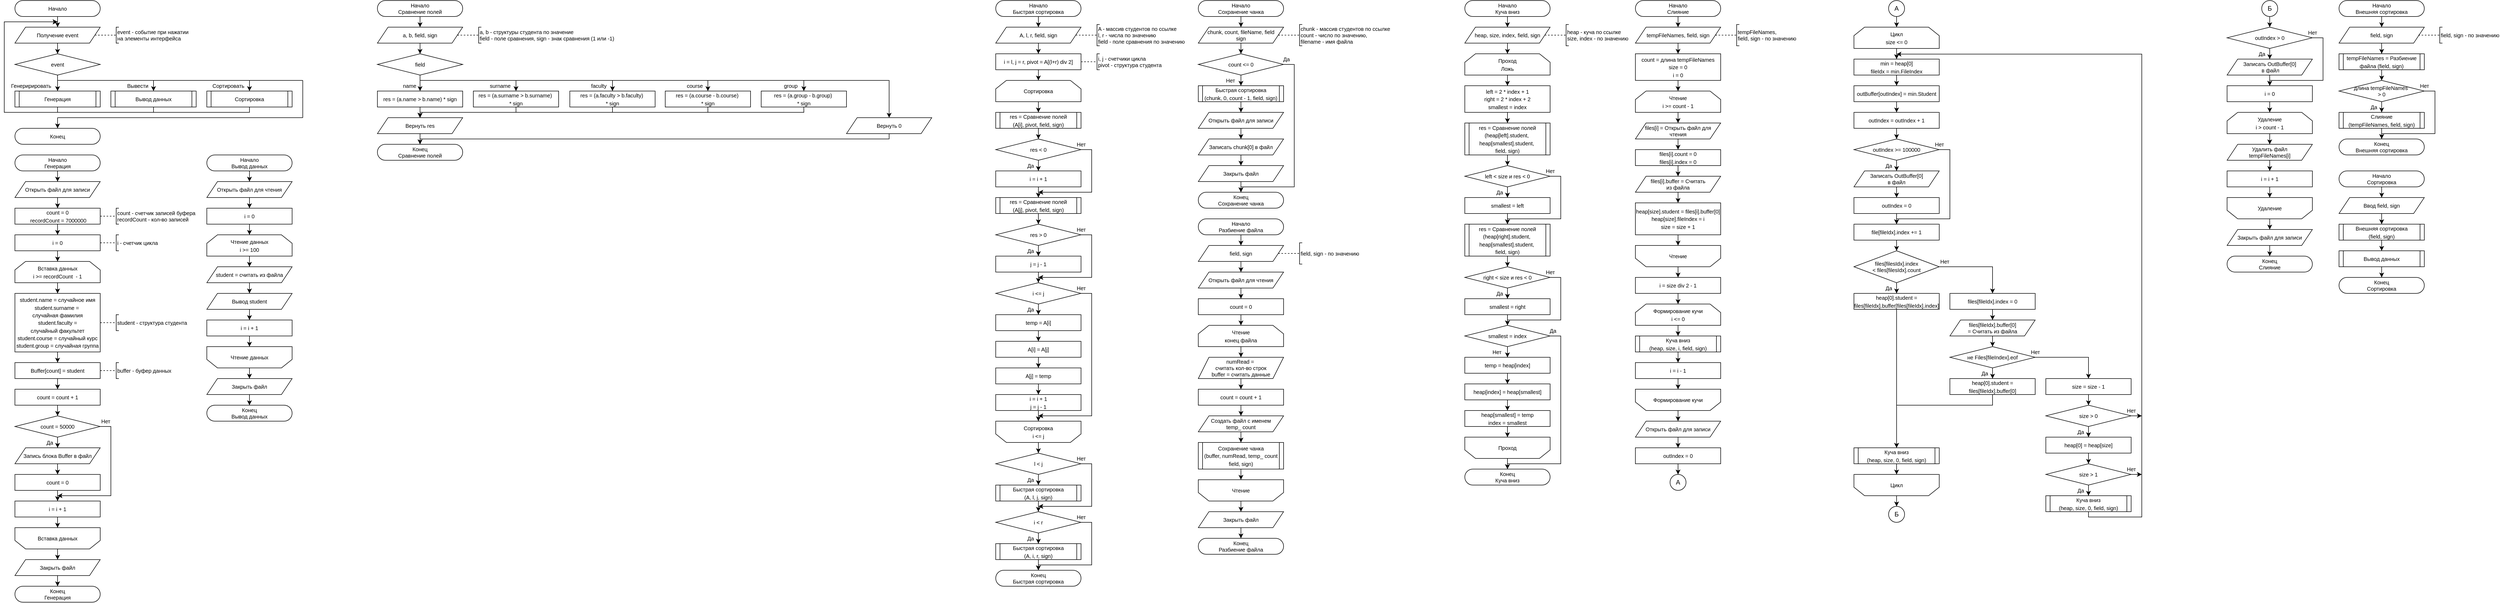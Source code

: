 <mxfile version="27.1.6">
  <diagram name="Страница — 1" id="PtERw0xOoVtdUdhSGjrE">
    <mxGraphModel dx="1097" dy="-1705" grid="1" gridSize="10" guides="1" tooltips="1" connect="1" arrows="1" fold="1" page="1" pageScale="1" pageWidth="827" pageHeight="1169" math="0" shadow="0">
      <root>
        <mxCell id="0" />
        <mxCell id="1" parent="0" />
        <mxCell id="XIHIvxFwr2L0ZfXF_6kf-3" style="edgeStyle=orthogonalEdgeStyle;rounded=0;orthogonalLoop=1;jettySize=auto;html=1;" parent="1" source="XIHIvxFwr2L0ZfXF_6kf-1" target="XIHIvxFwr2L0ZfXF_6kf-2" edge="1">
          <mxGeometry relative="1" as="geometry" />
        </mxCell>
        <mxCell id="XIHIvxFwr2L0ZfXF_6kf-1" value="Начало" style="rounded=1;whiteSpace=wrap;html=1;arcSize=50;fontSize=10;" parent="1" vertex="1">
          <mxGeometry x="40" y="2360" width="160" height="30" as="geometry" />
        </mxCell>
        <mxCell id="XIHIvxFwr2L0ZfXF_6kf-7" style="edgeStyle=orthogonalEdgeStyle;rounded=0;orthogonalLoop=1;jettySize=auto;html=1;" parent="1" source="XIHIvxFwr2L0ZfXF_6kf-2" target="XIHIvxFwr2L0ZfXF_6kf-6" edge="1">
          <mxGeometry relative="1" as="geometry" />
        </mxCell>
        <mxCell id="XIHIvxFwr2L0ZfXF_6kf-2" value="Получение event" style="shape=parallelogram;perimeter=parallelogramPerimeter;whiteSpace=wrap;html=1;fixedSize=1;fontSize=10;" parent="1" vertex="1">
          <mxGeometry x="40" y="2410" width="160" height="30" as="geometry" />
        </mxCell>
        <mxCell id="XIHIvxFwr2L0ZfXF_6kf-4" value="event - событие при нажатии&lt;div&gt;на элементы интерфейса&lt;/div&gt;" style="strokeWidth=1;html=1;shape=mxgraph.flowchart.annotation_1;align=left;pointerEvents=1;fontSize=10;" parent="1" vertex="1">
          <mxGeometry x="230" y="2410" width="5" height="30" as="geometry" />
        </mxCell>
        <mxCell id="XIHIvxFwr2L0ZfXF_6kf-5" value="" style="endArrow=none;html=1;rounded=0;entryX=0;entryY=0.5;entryDx=0;entryDy=0;entryPerimeter=0;dashed=1;" parent="1" target="XIHIvxFwr2L0ZfXF_6kf-4" edge="1">
          <mxGeometry width="50" height="50" relative="1" as="geometry">
            <mxPoint x="190" y="2425" as="sourcePoint" />
            <mxPoint x="280" y="2415" as="targetPoint" />
          </mxGeometry>
        </mxCell>
        <mxCell id="XIHIvxFwr2L0ZfXF_6kf-12" style="edgeStyle=orthogonalEdgeStyle;rounded=0;orthogonalLoop=1;jettySize=auto;html=1;" parent="1" source="XIHIvxFwr2L0ZfXF_6kf-6" target="XIHIvxFwr2L0ZfXF_6kf-9" edge="1">
          <mxGeometry relative="1" as="geometry" />
        </mxCell>
        <mxCell id="XIHIvxFwr2L0ZfXF_6kf-18" style="edgeStyle=orthogonalEdgeStyle;rounded=0;orthogonalLoop=1;jettySize=auto;html=1;" parent="1" source="XIHIvxFwr2L0ZfXF_6kf-6" target="XIHIvxFwr2L0ZfXF_6kf-15" edge="1">
          <mxGeometry relative="1" as="geometry">
            <Array as="points">
              <mxPoint x="120" y="2510" />
              <mxPoint x="300" y="2510" />
            </Array>
          </mxGeometry>
        </mxCell>
        <mxCell id="XIHIvxFwr2L0ZfXF_6kf-24" style="edgeStyle=orthogonalEdgeStyle;rounded=0;orthogonalLoop=1;jettySize=auto;html=1;" parent="1" source="XIHIvxFwr2L0ZfXF_6kf-6" target="XIHIvxFwr2L0ZfXF_6kf-21" edge="1">
          <mxGeometry relative="1" as="geometry">
            <Array as="points">
              <mxPoint x="120" y="2510" />
              <mxPoint x="480" y="2510" />
            </Array>
          </mxGeometry>
        </mxCell>
        <mxCell id="XIHIvxFwr2L0ZfXF_6kf-6" value="event" style="rhombus;whiteSpace=wrap;html=1;fontSize=10;" parent="1" vertex="1">
          <mxGeometry x="40" y="2460" width="160" height="40" as="geometry" />
        </mxCell>
        <mxCell id="XIHIvxFwr2L0ZfXF_6kf-8" value="" style="group;fontSize=10;" parent="1" vertex="1" connectable="0">
          <mxGeometry x="40" y="2530" width="160" height="30" as="geometry" />
        </mxCell>
        <mxCell id="XIHIvxFwr2L0ZfXF_6kf-36" style="edgeStyle=orthogonalEdgeStyle;rounded=0;orthogonalLoop=1;jettySize=auto;html=1;" parent="XIHIvxFwr2L0ZfXF_6kf-8" source="XIHIvxFwr2L0ZfXF_6kf-9" edge="1">
          <mxGeometry relative="1" as="geometry">
            <mxPoint x="80" y="-130" as="targetPoint" />
            <Array as="points">
              <mxPoint x="80" y="40" />
              <mxPoint x="-20" y="40" />
              <mxPoint x="-20" y="-130" />
              <mxPoint x="80" y="-130" />
            </Array>
          </mxGeometry>
        </mxCell>
        <mxCell id="XIHIvxFwr2L0ZfXF_6kf-9" value="&lt;font style=&quot;font-size: 10px;&quot;&gt;Генерация&lt;/font&gt;" style="rounded=0;whiteSpace=wrap;html=1;" parent="XIHIvxFwr2L0ZfXF_6kf-8" vertex="1">
          <mxGeometry width="160" height="30" as="geometry" />
        </mxCell>
        <mxCell id="XIHIvxFwr2L0ZfXF_6kf-10" value="" style="endArrow=none;html=1;rounded=0;" parent="XIHIvxFwr2L0ZfXF_6kf-8" edge="1">
          <mxGeometry width="50" height="50" relative="1" as="geometry">
            <mxPoint x="8" as="sourcePoint" />
            <mxPoint x="8" y="30" as="targetPoint" />
          </mxGeometry>
        </mxCell>
        <mxCell id="XIHIvxFwr2L0ZfXF_6kf-11" value="" style="endArrow=none;html=1;rounded=0;" parent="XIHIvxFwr2L0ZfXF_6kf-8" edge="1">
          <mxGeometry width="50" height="50" relative="1" as="geometry">
            <mxPoint x="152" as="sourcePoint" />
            <mxPoint x="152" y="30" as="targetPoint" />
          </mxGeometry>
        </mxCell>
        <mxCell id="XIHIvxFwr2L0ZfXF_6kf-13" value="Генеририровать" style="text;html=1;align=center;verticalAlign=middle;resizable=0;points=[];autosize=1;strokeColor=none;fillColor=none;fontSize=10;spacing=0;" parent="1" vertex="1">
          <mxGeometry x="25" y="2510" width="90" height="20" as="geometry" />
        </mxCell>
        <mxCell id="XIHIvxFwr2L0ZfXF_6kf-14" value="" style="group;fontSize=10;" parent="1" vertex="1" connectable="0">
          <mxGeometry x="220" y="2530" width="160" height="30" as="geometry" />
        </mxCell>
        <mxCell id="XIHIvxFwr2L0ZfXF_6kf-37" style="edgeStyle=orthogonalEdgeStyle;rounded=0;orthogonalLoop=1;jettySize=auto;html=1;" parent="XIHIvxFwr2L0ZfXF_6kf-14" source="XIHIvxFwr2L0ZfXF_6kf-15" edge="1">
          <mxGeometry relative="1" as="geometry">
            <mxPoint x="-100" y="-130" as="targetPoint" />
            <Array as="points">
              <mxPoint x="80" y="40" />
              <mxPoint x="-200" y="40" />
              <mxPoint x="-200" y="-130" />
              <mxPoint x="-100" y="-130" />
            </Array>
          </mxGeometry>
        </mxCell>
        <mxCell id="XIHIvxFwr2L0ZfXF_6kf-15" value="&lt;span style=&quot;font-size: 10px;&quot;&gt;Вывод данных&lt;/span&gt;" style="rounded=0;whiteSpace=wrap;html=1;" parent="XIHIvxFwr2L0ZfXF_6kf-14" vertex="1">
          <mxGeometry width="160" height="30" as="geometry" />
        </mxCell>
        <mxCell id="XIHIvxFwr2L0ZfXF_6kf-16" value="" style="endArrow=none;html=1;rounded=0;" parent="XIHIvxFwr2L0ZfXF_6kf-14" edge="1">
          <mxGeometry width="50" height="50" relative="1" as="geometry">
            <mxPoint x="8" as="sourcePoint" />
            <mxPoint x="8" y="30" as="targetPoint" />
          </mxGeometry>
        </mxCell>
        <mxCell id="XIHIvxFwr2L0ZfXF_6kf-17" value="" style="endArrow=none;html=1;rounded=0;" parent="XIHIvxFwr2L0ZfXF_6kf-14" edge="1">
          <mxGeometry width="50" height="50" relative="1" as="geometry">
            <mxPoint x="152" as="sourcePoint" />
            <mxPoint x="152" y="30" as="targetPoint" />
          </mxGeometry>
        </mxCell>
        <mxCell id="XIHIvxFwr2L0ZfXF_6kf-19" value="Вывести" style="text;html=1;align=center;verticalAlign=middle;resizable=0;points=[];autosize=1;strokeColor=none;fillColor=none;fontSize=10;spacing=0;" parent="1" vertex="1">
          <mxGeometry x="240" y="2510" width="60" height="20" as="geometry" />
        </mxCell>
        <mxCell id="XIHIvxFwr2L0ZfXF_6kf-20" value="" style="group;fontSize=10;" parent="1" vertex="1" connectable="0">
          <mxGeometry x="400" y="2530" width="160" height="30" as="geometry" />
        </mxCell>
        <mxCell id="XIHIvxFwr2L0ZfXF_6kf-38" style="edgeStyle=orthogonalEdgeStyle;rounded=0;orthogonalLoop=1;jettySize=auto;html=1;" parent="XIHIvxFwr2L0ZfXF_6kf-20" source="XIHIvxFwr2L0ZfXF_6kf-21" edge="1">
          <mxGeometry relative="1" as="geometry">
            <mxPoint x="-280" y="-130" as="targetPoint" />
            <Array as="points">
              <mxPoint x="80" y="40" />
              <mxPoint x="-380" y="40" />
              <mxPoint x="-380" y="-130" />
              <mxPoint x="-280" y="-130" />
            </Array>
          </mxGeometry>
        </mxCell>
        <mxCell id="XIHIvxFwr2L0ZfXF_6kf-21" value="&lt;span style=&quot;font-size: 10px;&quot;&gt;Сортировка&lt;/span&gt;" style="rounded=0;whiteSpace=wrap;html=1;" parent="XIHIvxFwr2L0ZfXF_6kf-20" vertex="1">
          <mxGeometry width="160" height="30" as="geometry" />
        </mxCell>
        <mxCell id="XIHIvxFwr2L0ZfXF_6kf-22" value="" style="endArrow=none;html=1;rounded=0;" parent="XIHIvxFwr2L0ZfXF_6kf-20" edge="1">
          <mxGeometry width="50" height="50" relative="1" as="geometry">
            <mxPoint x="8" as="sourcePoint" />
            <mxPoint x="8" y="30" as="targetPoint" />
          </mxGeometry>
        </mxCell>
        <mxCell id="XIHIvxFwr2L0ZfXF_6kf-23" value="" style="endArrow=none;html=1;rounded=0;" parent="XIHIvxFwr2L0ZfXF_6kf-20" edge="1">
          <mxGeometry width="50" height="50" relative="1" as="geometry">
            <mxPoint x="152" as="sourcePoint" />
            <mxPoint x="152" y="30" as="targetPoint" />
          </mxGeometry>
        </mxCell>
        <mxCell id="XIHIvxFwr2L0ZfXF_6kf-25" value="Сортировать" style="text;html=1;align=center;verticalAlign=middle;resizable=0;points=[];autosize=1;strokeColor=none;fillColor=none;fontSize=10;spacing=0;" parent="1" vertex="1">
          <mxGeometry x="400" y="2510" width="80" height="20" as="geometry" />
        </mxCell>
        <mxCell id="XIHIvxFwr2L0ZfXF_6kf-29" value="" style="endArrow=none;html=1;rounded=0;" parent="1" edge="1">
          <mxGeometry width="50" height="50" relative="1" as="geometry">
            <mxPoint x="580" y="2510" as="sourcePoint" />
            <mxPoint x="480" y="2510" as="targetPoint" />
          </mxGeometry>
        </mxCell>
        <mxCell id="XIHIvxFwr2L0ZfXF_6kf-32" value="Конец" style="rounded=1;whiteSpace=wrap;html=1;arcSize=50;fontSize=10;" parent="1" vertex="1">
          <mxGeometry x="40" y="2600" width="160" height="30" as="geometry" />
        </mxCell>
        <mxCell id="XIHIvxFwr2L0ZfXF_6kf-39" value="" style="endArrow=none;html=1;rounded=0;" parent="1" edge="1">
          <mxGeometry width="50" height="50" relative="1" as="geometry">
            <mxPoint x="120" y="2580" as="sourcePoint" />
            <mxPoint x="580" y="2580" as="targetPoint" />
          </mxGeometry>
        </mxCell>
        <mxCell id="XIHIvxFwr2L0ZfXF_6kf-40" value="" style="endArrow=none;html=1;rounded=0;" parent="1" edge="1">
          <mxGeometry width="50" height="50" relative="1" as="geometry">
            <mxPoint x="580" y="2580" as="sourcePoint" />
            <mxPoint x="580" y="2510" as="targetPoint" />
          </mxGeometry>
        </mxCell>
        <mxCell id="XIHIvxFwr2L0ZfXF_6kf-41" value="" style="endArrow=none;html=1;rounded=0;endFill=1;startFill=1;startArrow=classic;" parent="1" source="XIHIvxFwr2L0ZfXF_6kf-32" edge="1">
          <mxGeometry width="50" height="50" relative="1" as="geometry">
            <mxPoint x="220" y="2610" as="sourcePoint" />
            <mxPoint x="120" y="2580" as="targetPoint" />
          </mxGeometry>
        </mxCell>
        <mxCell id="XIHIvxFwr2L0ZfXF_6kf-75" style="edgeStyle=orthogonalEdgeStyle;rounded=0;orthogonalLoop=1;jettySize=auto;html=1;" parent="1" source="XIHIvxFwr2L0ZfXF_6kf-42" target="XIHIvxFwr2L0ZfXF_6kf-74" edge="1">
          <mxGeometry relative="1" as="geometry" />
        </mxCell>
        <mxCell id="XIHIvxFwr2L0ZfXF_6kf-42" value="Начало&lt;div&gt;Генерация&lt;/div&gt;" style="rounded=1;whiteSpace=wrap;html=1;arcSize=50;fontSize=10;" parent="1" vertex="1">
          <mxGeometry x="40" y="2650" width="160" height="30" as="geometry" />
        </mxCell>
        <mxCell id="XIHIvxFwr2L0ZfXF_6kf-48" style="edgeStyle=orthogonalEdgeStyle;rounded=0;orthogonalLoop=1;jettySize=auto;html=1;" parent="1" source="XIHIvxFwr2L0ZfXF_6kf-43" target="XIHIvxFwr2L0ZfXF_6kf-47" edge="1">
          <mxGeometry relative="1" as="geometry" />
        </mxCell>
        <mxCell id="XIHIvxFwr2L0ZfXF_6kf-43" value="&lt;font style=&quot;font-size: 10px;&quot;&gt;count = 0&lt;/font&gt;&lt;div&gt;&lt;font style=&quot;font-size: 10px;&quot;&gt;&lt;span style=&quot;color: rgba(0, 0, 0, 0); font-family: monospace; font-size: 0px; text-align: start; text-wrap-mode: nowrap;&quot;&gt;%3CmxGraphModel%3E%3Croot%3E%3CmxCell%20id%3D%220%22%2F%3E%3CmxCell%20id%3D%221%22%20parent%3D%220%22%2F%3E%3CmxCell%20id%3D%222%22%20value%3D%22%26lt%3Bfont%20style%3D%26quot%3Bfont-size%3A%2010px%3B%26quot%3B%26gt%3Bcount%20%3D%200%26lt%3B%2Ffont%26gt%3B%22%20style%3D%22rounded%3D0%3BwhiteSpace%3Dwrap%3Bhtml%3D1%3B%22%20vertex%3D%221%22%20parent%3D%221%22%3E%3CmxGeometry%20x%3D%2240%22%20y%3D%222700%22%20width%3D%22160%22%20height%3D%2230%22%20as%3D%22geometry%22%2F%3E%3C%2FmxCell%3E%3C%2Froot%3E%3C%2FmxGraphModel%3Erere&lt;/span&gt;&lt;/font&gt;&lt;span style=&quot;font-size: 10px; background-color: transparent; color: light-dark(rgb(0, 0, 0), rgb(255, 255, 255));&quot;&gt;&amp;nbsp;recordCount = 7000000&lt;/span&gt;&lt;/div&gt;" style="rounded=0;whiteSpace=wrap;html=1;" parent="1" vertex="1">
          <mxGeometry x="40" y="2750" width="160" height="30" as="geometry" />
        </mxCell>
        <mxCell id="XIHIvxFwr2L0ZfXF_6kf-44" value="count - счетчик записей буфера&lt;div&gt;recordCount - кол-во записей&lt;/div&gt;" style="strokeWidth=1;html=1;shape=mxgraph.flowchart.annotation_1;align=left;pointerEvents=1;fontSize=10;" parent="1" vertex="1">
          <mxGeometry x="230" y="2750" width="5" height="30" as="geometry" />
        </mxCell>
        <mxCell id="XIHIvxFwr2L0ZfXF_6kf-45" value="" style="endArrow=none;html=1;rounded=0;entryX=0;entryY=0.5;entryDx=0;entryDy=0;entryPerimeter=0;dashed=1;" parent="1" target="XIHIvxFwr2L0ZfXF_6kf-44" edge="1">
          <mxGeometry width="50" height="50" relative="1" as="geometry">
            <mxPoint x="200" y="2765" as="sourcePoint" />
            <mxPoint x="280" y="2755" as="targetPoint" />
          </mxGeometry>
        </mxCell>
        <mxCell id="XIHIvxFwr2L0ZfXF_6kf-53" style="edgeStyle=orthogonalEdgeStyle;rounded=0;orthogonalLoop=1;jettySize=auto;html=1;" parent="1" source="XIHIvxFwr2L0ZfXF_6kf-47" target="XIHIvxFwr2L0ZfXF_6kf-52" edge="1">
          <mxGeometry relative="1" as="geometry" />
        </mxCell>
        <mxCell id="XIHIvxFwr2L0ZfXF_6kf-47" value="&lt;span style=&quot;font-size: 10px;&quot;&gt;i = 0&lt;/span&gt;" style="rounded=0;whiteSpace=wrap;html=1;" parent="1" vertex="1">
          <mxGeometry x="40" y="2800" width="160" height="30" as="geometry" />
        </mxCell>
        <mxCell id="XIHIvxFwr2L0ZfXF_6kf-55" style="edgeStyle=orthogonalEdgeStyle;rounded=0;orthogonalLoop=1;jettySize=auto;html=1;" parent="1" source="XIHIvxFwr2L0ZfXF_6kf-52" target="XIHIvxFwr2L0ZfXF_6kf-54" edge="1">
          <mxGeometry relative="1" as="geometry" />
        </mxCell>
        <mxCell id="XIHIvxFwr2L0ZfXF_6kf-52" value="&lt;font style=&quot;font-size: 10px;&quot;&gt;Вставка данных&lt;/font&gt;&lt;div&gt;&lt;span style=&quot;font-size: 10px;&quot;&gt;i &amp;gt;=&amp;nbsp;&lt;/span&gt;&lt;span style=&quot;font-size: 10px; background-color: transparent; color: light-dark(rgb(0, 0, 0), rgb(255, 255, 255));&quot;&gt;recordCount&lt;/span&gt;&lt;span style=&quot;font-size: 10px; background-color: transparent; color: light-dark(rgb(0, 0, 0), rgb(255, 255, 255));&quot;&gt;&amp;nbsp; - 1&lt;/span&gt;&lt;/div&gt;" style="shape=loopLimit;whiteSpace=wrap;html=1;" parent="1" vertex="1">
          <mxGeometry x="40" y="2850" width="160" height="40" as="geometry" />
        </mxCell>
        <mxCell id="XIHIvxFwr2L0ZfXF_6kf-57" style="edgeStyle=orthogonalEdgeStyle;rounded=0;orthogonalLoop=1;jettySize=auto;html=1;" parent="1" source="XIHIvxFwr2L0ZfXF_6kf-54" target="XIHIvxFwr2L0ZfXF_6kf-56" edge="1">
          <mxGeometry relative="1" as="geometry" />
        </mxCell>
        <mxCell id="XIHIvxFwr2L0ZfXF_6kf-54" value="&lt;span style=&quot;font-size: 10px;&quot;&gt;student.name = случайное имя&lt;/span&gt;&lt;div&gt;&lt;span style=&quot;font-size: 10px;&quot;&gt;student.surname =&amp;nbsp;&lt;/span&gt;&lt;/div&gt;&lt;div&gt;&lt;span style=&quot;font-size: 10px;&quot;&gt;случайная фамилия&lt;/span&gt;&lt;/div&gt;&lt;div&gt;&lt;span style=&quot;font-size: 10px;&quot;&gt;student.faculty =&lt;/span&gt;&lt;/div&gt;&lt;div&gt;&lt;span style=&quot;font-size: 10px;&quot;&gt;случайный факультет&lt;/span&gt;&lt;/div&gt;&lt;div&gt;&lt;span style=&quot;font-size: 10px;&quot;&gt;student.course = случайный курс&lt;/span&gt;&lt;/div&gt;&lt;div&gt;&lt;span style=&quot;font-size: 10px;&quot;&gt;student.group = случайная группа&lt;/span&gt;&lt;/div&gt;" style="rounded=0;whiteSpace=wrap;html=1;" parent="1" vertex="1">
          <mxGeometry x="40" y="2910" width="160" height="110" as="geometry" />
        </mxCell>
        <mxCell id="XIHIvxFwr2L0ZfXF_6kf-59" style="edgeStyle=orthogonalEdgeStyle;rounded=0;orthogonalLoop=1;jettySize=auto;html=1;" parent="1" source="XIHIvxFwr2L0ZfXF_6kf-56" target="XIHIvxFwr2L0ZfXF_6kf-58" edge="1">
          <mxGeometry relative="1" as="geometry" />
        </mxCell>
        <mxCell id="XIHIvxFwr2L0ZfXF_6kf-56" value="&lt;span style=&quot;font-size: 10px;&quot;&gt;Buffer[count] = student&lt;/span&gt;" style="rounded=0;whiteSpace=wrap;html=1;" parent="1" vertex="1">
          <mxGeometry x="40" y="3040" width="160" height="30" as="geometry" />
        </mxCell>
        <mxCell id="XIHIvxFwr2L0ZfXF_6kf-61" style="edgeStyle=orthogonalEdgeStyle;rounded=0;orthogonalLoop=1;jettySize=auto;html=1;" parent="1" source="XIHIvxFwr2L0ZfXF_6kf-58" target="XIHIvxFwr2L0ZfXF_6kf-60" edge="1">
          <mxGeometry relative="1" as="geometry" />
        </mxCell>
        <mxCell id="XIHIvxFwr2L0ZfXF_6kf-58" value="&lt;span style=&quot;font-size: 10px;&quot;&gt;count = count + 1&lt;/span&gt;" style="rounded=0;whiteSpace=wrap;html=1;" parent="1" vertex="1">
          <mxGeometry x="40" y="3090" width="160" height="30" as="geometry" />
        </mxCell>
        <mxCell id="XIHIvxFwr2L0ZfXF_6kf-64" style="edgeStyle=orthogonalEdgeStyle;rounded=0;orthogonalLoop=1;jettySize=auto;html=1;" parent="1" source="XIHIvxFwr2L0ZfXF_6kf-60" target="XIHIvxFwr2L0ZfXF_6kf-63" edge="1">
          <mxGeometry relative="1" as="geometry" />
        </mxCell>
        <mxCell id="XIHIvxFwr2L0ZfXF_6kf-71" style="edgeStyle=orthogonalEdgeStyle;rounded=0;orthogonalLoop=1;jettySize=auto;html=1;" parent="1" source="XIHIvxFwr2L0ZfXF_6kf-60" edge="1">
          <mxGeometry relative="1" as="geometry">
            <mxPoint x="120" y="3290" as="targetPoint" />
            <Array as="points">
              <mxPoint x="220" y="3160" />
              <mxPoint x="220" y="3290" />
            </Array>
          </mxGeometry>
        </mxCell>
        <mxCell id="XIHIvxFwr2L0ZfXF_6kf-60" value="count = 50000" style="rhombus;whiteSpace=wrap;html=1;fontSize=10;" parent="1" vertex="1">
          <mxGeometry x="40" y="3140" width="160" height="40" as="geometry" />
        </mxCell>
        <mxCell id="XIHIvxFwr2L0ZfXF_6kf-66" style="edgeStyle=orthogonalEdgeStyle;rounded=0;orthogonalLoop=1;jettySize=auto;html=1;" parent="1" source="XIHIvxFwr2L0ZfXF_6kf-63" target="XIHIvxFwr2L0ZfXF_6kf-65" edge="1">
          <mxGeometry relative="1" as="geometry" />
        </mxCell>
        <mxCell id="XIHIvxFwr2L0ZfXF_6kf-63" value="Запись блока Buffer в файл" style="shape=parallelogram;perimeter=parallelogramPerimeter;whiteSpace=wrap;html=1;fixedSize=1;fontSize=10;" parent="1" vertex="1">
          <mxGeometry x="40" y="3200" width="160" height="30" as="geometry" />
        </mxCell>
        <mxCell id="XIHIvxFwr2L0ZfXF_6kf-68" style="edgeStyle=orthogonalEdgeStyle;rounded=0;orthogonalLoop=1;jettySize=auto;html=1;" parent="1" source="XIHIvxFwr2L0ZfXF_6kf-65" target="XIHIvxFwr2L0ZfXF_6kf-67" edge="1">
          <mxGeometry relative="1" as="geometry" />
        </mxCell>
        <mxCell id="XIHIvxFwr2L0ZfXF_6kf-65" value="&lt;span style=&quot;font-size: 10px;&quot;&gt;count = 0&lt;/span&gt;" style="rounded=0;whiteSpace=wrap;html=1;" parent="1" vertex="1">
          <mxGeometry x="40" y="3250" width="160" height="30" as="geometry" />
        </mxCell>
        <mxCell id="XIHIvxFwr2L0ZfXF_6kf-70" style="edgeStyle=orthogonalEdgeStyle;rounded=0;orthogonalLoop=1;jettySize=auto;html=1;" parent="1" source="XIHIvxFwr2L0ZfXF_6kf-67" target="XIHIvxFwr2L0ZfXF_6kf-69" edge="1">
          <mxGeometry relative="1" as="geometry" />
        </mxCell>
        <mxCell id="XIHIvxFwr2L0ZfXF_6kf-67" value="&lt;span style=&quot;font-size: 10px;&quot;&gt;i = i + 1&lt;/span&gt;" style="rounded=0;whiteSpace=wrap;html=1;" parent="1" vertex="1">
          <mxGeometry x="40" y="3300" width="160" height="30" as="geometry" />
        </mxCell>
        <mxCell id="XIHIvxFwr2L0ZfXF_6kf-78" style="edgeStyle=orthogonalEdgeStyle;rounded=0;orthogonalLoop=1;jettySize=auto;html=1;" parent="1" source="XIHIvxFwr2L0ZfXF_6kf-69" target="XIHIvxFwr2L0ZfXF_6kf-77" edge="1">
          <mxGeometry relative="1" as="geometry" />
        </mxCell>
        <mxCell id="XIHIvxFwr2L0ZfXF_6kf-69" value="&lt;font style=&quot;font-size: 10px;&quot;&gt;Вставка данных&lt;/font&gt;" style="shape=loopLimit;whiteSpace=wrap;html=1;flipV=1;" parent="1" vertex="1">
          <mxGeometry x="40" y="3350" width="160" height="40" as="geometry" />
        </mxCell>
        <mxCell id="XIHIvxFwr2L0ZfXF_6kf-72" value="&lt;font style=&quot;font-size: 10px;&quot;&gt;Да&lt;/font&gt;" style="text;html=1;align=center;verticalAlign=middle;resizable=0;points=[];autosize=1;strokeColor=none;fillColor=none;spacing=0;" parent="1" vertex="1">
          <mxGeometry x="90" y="3180" width="30" height="20" as="geometry" />
        </mxCell>
        <mxCell id="XIHIvxFwr2L0ZfXF_6kf-73" value="&lt;font style=&quot;font-size: 10px;&quot;&gt;Нет&lt;/font&gt;" style="text;html=1;align=center;verticalAlign=middle;resizable=0;points=[];autosize=1;strokeColor=none;fillColor=none;spacing=0;" parent="1" vertex="1">
          <mxGeometry x="190" y="3140" width="40" height="20" as="geometry" />
        </mxCell>
        <mxCell id="XIHIvxFwr2L0ZfXF_6kf-76" style="edgeStyle=orthogonalEdgeStyle;rounded=0;orthogonalLoop=1;jettySize=auto;html=1;" parent="1" source="XIHIvxFwr2L0ZfXF_6kf-74" target="XIHIvxFwr2L0ZfXF_6kf-43" edge="1">
          <mxGeometry relative="1" as="geometry" />
        </mxCell>
        <mxCell id="XIHIvxFwr2L0ZfXF_6kf-74" value="Открыть файл для записи" style="shape=parallelogram;perimeter=parallelogramPerimeter;whiteSpace=wrap;html=1;fixedSize=1;fontSize=10;" parent="1" vertex="1">
          <mxGeometry x="40" y="2700" width="160" height="30" as="geometry" />
        </mxCell>
        <mxCell id="XIHIvxFwr2L0ZfXF_6kf-80" style="edgeStyle=orthogonalEdgeStyle;rounded=0;orthogonalLoop=1;jettySize=auto;html=1;" parent="1" source="XIHIvxFwr2L0ZfXF_6kf-77" target="XIHIvxFwr2L0ZfXF_6kf-79" edge="1">
          <mxGeometry relative="1" as="geometry" />
        </mxCell>
        <mxCell id="XIHIvxFwr2L0ZfXF_6kf-77" value="Закрыть файл" style="shape=parallelogram;perimeter=parallelogramPerimeter;whiteSpace=wrap;html=1;fixedSize=1;fontSize=10;" parent="1" vertex="1">
          <mxGeometry x="40" y="3410" width="160" height="30" as="geometry" />
        </mxCell>
        <mxCell id="XIHIvxFwr2L0ZfXF_6kf-79" value="Конец&lt;div&gt;Генерация&lt;/div&gt;" style="rounded=1;whiteSpace=wrap;html=1;arcSize=50;fontSize=10;" parent="1" vertex="1">
          <mxGeometry x="40" y="3460" width="160" height="30" as="geometry" />
        </mxCell>
        <mxCell id="XIHIvxFwr2L0ZfXF_6kf-81" value="i - счетчик цикла" style="strokeWidth=1;html=1;shape=mxgraph.flowchart.annotation_1;align=left;pointerEvents=1;fontSize=10;" parent="1" vertex="1">
          <mxGeometry x="230" y="2800" width="5" height="30" as="geometry" />
        </mxCell>
        <mxCell id="XIHIvxFwr2L0ZfXF_6kf-82" value="" style="endArrow=none;html=1;rounded=0;entryX=0;entryY=0.5;entryDx=0;entryDy=0;entryPerimeter=0;dashed=1;" parent="1" target="XIHIvxFwr2L0ZfXF_6kf-81" edge="1">
          <mxGeometry width="50" height="50" relative="1" as="geometry">
            <mxPoint x="200" y="2815" as="sourcePoint" />
            <mxPoint x="280" y="2805" as="targetPoint" />
          </mxGeometry>
        </mxCell>
        <mxCell id="XIHIvxFwr2L0ZfXF_6kf-83" value="student - структура студента" style="strokeWidth=1;html=1;shape=mxgraph.flowchart.annotation_1;align=left;pointerEvents=1;fontSize=10;" parent="1" vertex="1">
          <mxGeometry x="230" y="2950" width="5" height="30" as="geometry" />
        </mxCell>
        <mxCell id="XIHIvxFwr2L0ZfXF_6kf-84" value="" style="endArrow=none;html=1;rounded=0;entryX=0;entryY=0.5;entryDx=0;entryDy=0;entryPerimeter=0;dashed=1;" parent="1" target="XIHIvxFwr2L0ZfXF_6kf-83" edge="1">
          <mxGeometry width="50" height="50" relative="1" as="geometry">
            <mxPoint x="200" y="2965" as="sourcePoint" />
            <mxPoint x="280" y="2955" as="targetPoint" />
          </mxGeometry>
        </mxCell>
        <mxCell id="XIHIvxFwr2L0ZfXF_6kf-85" value="buffer - буфер данных" style="strokeWidth=1;html=1;shape=mxgraph.flowchart.annotation_1;align=left;pointerEvents=1;fontSize=10;" parent="1" vertex="1">
          <mxGeometry x="230" y="3040" width="5" height="30" as="geometry" />
        </mxCell>
        <mxCell id="XIHIvxFwr2L0ZfXF_6kf-86" value="" style="endArrow=none;html=1;rounded=0;entryX=0;entryY=0.5;entryDx=0;entryDy=0;entryPerimeter=0;dashed=1;" parent="1" target="XIHIvxFwr2L0ZfXF_6kf-85" edge="1">
          <mxGeometry width="50" height="50" relative="1" as="geometry">
            <mxPoint x="200" y="3055" as="sourcePoint" />
            <mxPoint x="280" y="3045" as="targetPoint" />
          </mxGeometry>
        </mxCell>
        <mxCell id="XIHIvxFwr2L0ZfXF_6kf-89" style="edgeStyle=orthogonalEdgeStyle;rounded=0;orthogonalLoop=1;jettySize=auto;html=1;" parent="1" source="XIHIvxFwr2L0ZfXF_6kf-87" target="XIHIvxFwr2L0ZfXF_6kf-88" edge="1">
          <mxGeometry relative="1" as="geometry" />
        </mxCell>
        <mxCell id="XIHIvxFwr2L0ZfXF_6kf-87" value="Начало&lt;div&gt;Вывод данных&lt;/div&gt;" style="rounded=1;whiteSpace=wrap;html=1;arcSize=50;fontSize=10;" parent="1" vertex="1">
          <mxGeometry x="400" y="2650" width="160" height="30" as="geometry" />
        </mxCell>
        <mxCell id="XIHIvxFwr2L0ZfXF_6kf-93" style="edgeStyle=orthogonalEdgeStyle;rounded=0;orthogonalLoop=1;jettySize=auto;html=1;" parent="1" source="XIHIvxFwr2L0ZfXF_6kf-88" target="XIHIvxFwr2L0ZfXF_6kf-90" edge="1">
          <mxGeometry relative="1" as="geometry" />
        </mxCell>
        <mxCell id="XIHIvxFwr2L0ZfXF_6kf-88" value="Открыть файл для чтения" style="shape=parallelogram;perimeter=parallelogramPerimeter;whiteSpace=wrap;html=1;fixedSize=1;fontSize=10;" parent="1" vertex="1">
          <mxGeometry x="400" y="2700" width="160" height="30" as="geometry" />
        </mxCell>
        <mxCell id="XIHIvxFwr2L0ZfXF_6kf-95" style="edgeStyle=orthogonalEdgeStyle;rounded=0;orthogonalLoop=1;jettySize=auto;html=1;" parent="1" source="XIHIvxFwr2L0ZfXF_6kf-90" target="XIHIvxFwr2L0ZfXF_6kf-94" edge="1">
          <mxGeometry relative="1" as="geometry" />
        </mxCell>
        <mxCell id="XIHIvxFwr2L0ZfXF_6kf-90" value="&lt;span style=&quot;font-size: 10px;&quot;&gt;i = 0&lt;/span&gt;" style="rounded=0;whiteSpace=wrap;html=1;" parent="1" vertex="1">
          <mxGeometry x="400" y="2750" width="160" height="30" as="geometry" />
        </mxCell>
        <mxCell id="XIHIvxFwr2L0ZfXF_6kf-97" style="edgeStyle=orthogonalEdgeStyle;rounded=0;orthogonalLoop=1;jettySize=auto;html=1;" parent="1" source="XIHIvxFwr2L0ZfXF_6kf-94" target="XIHIvxFwr2L0ZfXF_6kf-96" edge="1">
          <mxGeometry relative="1" as="geometry" />
        </mxCell>
        <mxCell id="XIHIvxFwr2L0ZfXF_6kf-94" value="&lt;span style=&quot;font-size: 10px;&quot;&gt;Чтение данных&lt;/span&gt;&lt;br&gt;&lt;div&gt;&lt;span style=&quot;font-size: 10px;&quot;&gt;i &amp;gt;= 100&lt;/span&gt;&lt;/div&gt;" style="shape=loopLimit;whiteSpace=wrap;html=1;" parent="1" vertex="1">
          <mxGeometry x="400" y="2800" width="160" height="40" as="geometry" />
        </mxCell>
        <mxCell id="XIHIvxFwr2L0ZfXF_6kf-101" style="edgeStyle=orthogonalEdgeStyle;rounded=0;orthogonalLoop=1;jettySize=auto;html=1;" parent="1" source="XIHIvxFwr2L0ZfXF_6kf-96" target="XIHIvxFwr2L0ZfXF_6kf-100" edge="1">
          <mxGeometry relative="1" as="geometry" />
        </mxCell>
        <mxCell id="XIHIvxFwr2L0ZfXF_6kf-96" value="student = считать из файла" style="shape=parallelogram;perimeter=parallelogramPerimeter;whiteSpace=wrap;html=1;fixedSize=1;fontSize=10;" parent="1" vertex="1">
          <mxGeometry x="400" y="2860" width="160" height="30" as="geometry" />
        </mxCell>
        <mxCell id="XIHIvxFwr2L0ZfXF_6kf-103" style="edgeStyle=orthogonalEdgeStyle;rounded=0;orthogonalLoop=1;jettySize=auto;html=1;" parent="1" source="XIHIvxFwr2L0ZfXF_6kf-100" target="XIHIvxFwr2L0ZfXF_6kf-102" edge="1">
          <mxGeometry relative="1" as="geometry" />
        </mxCell>
        <mxCell id="XIHIvxFwr2L0ZfXF_6kf-100" value="Вывод student" style="shape=parallelogram;perimeter=parallelogramPerimeter;whiteSpace=wrap;html=1;fixedSize=1;fontSize=10;" parent="1" vertex="1">
          <mxGeometry x="400" y="2910" width="160" height="30" as="geometry" />
        </mxCell>
        <mxCell id="XIHIvxFwr2L0ZfXF_6kf-105" style="edgeStyle=orthogonalEdgeStyle;rounded=0;orthogonalLoop=1;jettySize=auto;html=1;" parent="1" source="XIHIvxFwr2L0ZfXF_6kf-102" target="XIHIvxFwr2L0ZfXF_6kf-104" edge="1">
          <mxGeometry relative="1" as="geometry" />
        </mxCell>
        <mxCell id="XIHIvxFwr2L0ZfXF_6kf-102" value="&lt;span style=&quot;font-size: 10px;&quot;&gt;i = i + 1&lt;/span&gt;" style="rounded=0;whiteSpace=wrap;html=1;" parent="1" vertex="1">
          <mxGeometry x="400" y="2960" width="160" height="30" as="geometry" />
        </mxCell>
        <mxCell id="XIHIvxFwr2L0ZfXF_6kf-107" style="edgeStyle=orthogonalEdgeStyle;rounded=0;orthogonalLoop=1;jettySize=auto;html=1;" parent="1" source="XIHIvxFwr2L0ZfXF_6kf-104" target="XIHIvxFwr2L0ZfXF_6kf-106" edge="1">
          <mxGeometry relative="1" as="geometry" />
        </mxCell>
        <mxCell id="XIHIvxFwr2L0ZfXF_6kf-104" value="&lt;span style=&quot;font-size: 10px;&quot;&gt;Чтение данных&lt;/span&gt;" style="shape=loopLimit;whiteSpace=wrap;html=1;flipV=1;" parent="1" vertex="1">
          <mxGeometry x="400" y="3010" width="160" height="40" as="geometry" />
        </mxCell>
        <mxCell id="XIHIvxFwr2L0ZfXF_6kf-109" style="edgeStyle=orthogonalEdgeStyle;rounded=0;orthogonalLoop=1;jettySize=auto;html=1;" parent="1" source="XIHIvxFwr2L0ZfXF_6kf-106" target="XIHIvxFwr2L0ZfXF_6kf-108" edge="1">
          <mxGeometry relative="1" as="geometry" />
        </mxCell>
        <mxCell id="XIHIvxFwr2L0ZfXF_6kf-106" value="Закрыть файл" style="shape=parallelogram;perimeter=parallelogramPerimeter;whiteSpace=wrap;html=1;fixedSize=1;fontSize=10;" parent="1" vertex="1">
          <mxGeometry x="400" y="3070" width="160" height="30" as="geometry" />
        </mxCell>
        <mxCell id="XIHIvxFwr2L0ZfXF_6kf-108" value="Конец&lt;div&gt;Вывод данных&lt;/div&gt;" style="rounded=1;whiteSpace=wrap;html=1;arcSize=50;fontSize=10;" parent="1" vertex="1">
          <mxGeometry x="400" y="3120" width="160" height="30" as="geometry" />
        </mxCell>
        <mxCell id="XIHIvxFwr2L0ZfXF_6kf-117" style="edgeStyle=orthogonalEdgeStyle;rounded=0;orthogonalLoop=1;jettySize=auto;html=1;" parent="1" source="XIHIvxFwr2L0ZfXF_6kf-115" target="XIHIvxFwr2L0ZfXF_6kf-116" edge="1">
          <mxGeometry relative="1" as="geometry" />
        </mxCell>
        <mxCell id="XIHIvxFwr2L0ZfXF_6kf-115" value="Начало&lt;div&gt;Сравнение полей&lt;/div&gt;" style="rounded=1;whiteSpace=wrap;html=1;arcSize=50;fontSize=10;" parent="1" vertex="1">
          <mxGeometry x="720" y="2360" width="160" height="30" as="geometry" />
        </mxCell>
        <mxCell id="XIHIvxFwr2L0ZfXF_6kf-126" style="edgeStyle=orthogonalEdgeStyle;rounded=0;orthogonalLoop=1;jettySize=auto;html=1;" parent="1" source="XIHIvxFwr2L0ZfXF_6kf-116" target="XIHIvxFwr2L0ZfXF_6kf-122" edge="1">
          <mxGeometry relative="1" as="geometry" />
        </mxCell>
        <mxCell id="XIHIvxFwr2L0ZfXF_6kf-116" value="a, b, field, sign" style="shape=parallelogram;perimeter=parallelogramPerimeter;whiteSpace=wrap;html=1;fixedSize=1;fontSize=10;" parent="1" vertex="1">
          <mxGeometry x="720" y="2410" width="160" height="30" as="geometry" />
        </mxCell>
        <mxCell id="XIHIvxFwr2L0ZfXF_6kf-118" value="&lt;font&gt;a, b - структуры студента по значение&lt;/font&gt;&lt;div&gt;&lt;font&gt;field - поле сравнения, sign - знак сравнения (1 или -1)&lt;/font&gt;&lt;/div&gt;" style="strokeWidth=1;html=1;shape=mxgraph.flowchart.annotation_1;align=left;pointerEvents=1;fontSize=10;" parent="1" vertex="1">
          <mxGeometry x="910" y="2410" width="5" height="30" as="geometry" />
        </mxCell>
        <mxCell id="XIHIvxFwr2L0ZfXF_6kf-119" value="" style="endArrow=none;html=1;rounded=0;entryX=0;entryY=0.5;entryDx=0;entryDy=0;entryPerimeter=0;dashed=1;" parent="1" target="XIHIvxFwr2L0ZfXF_6kf-118" edge="1">
          <mxGeometry width="50" height="50" relative="1" as="geometry">
            <mxPoint x="870" y="2425" as="sourcePoint" />
            <mxPoint x="960" y="2415" as="targetPoint" />
          </mxGeometry>
        </mxCell>
        <mxCell id="XIHIvxFwr2L0ZfXF_6kf-127" style="edgeStyle=orthogonalEdgeStyle;rounded=0;orthogonalLoop=1;jettySize=auto;html=1;" parent="1" source="XIHIvxFwr2L0ZfXF_6kf-122" target="XIHIvxFwr2L0ZfXF_6kf-124" edge="1">
          <mxGeometry relative="1" as="geometry" />
        </mxCell>
        <mxCell id="XIHIvxFwr2L0ZfXF_6kf-131" style="edgeStyle=orthogonalEdgeStyle;rounded=0;orthogonalLoop=1;jettySize=auto;html=1;" parent="1" source="XIHIvxFwr2L0ZfXF_6kf-122" target="XIHIvxFwr2L0ZfXF_6kf-125" edge="1">
          <mxGeometry relative="1" as="geometry">
            <Array as="points">
              <mxPoint x="800" y="2510" />
              <mxPoint x="980" y="2510" />
            </Array>
          </mxGeometry>
        </mxCell>
        <mxCell id="XIHIvxFwr2L0ZfXF_6kf-132" style="edgeStyle=orthogonalEdgeStyle;rounded=0;orthogonalLoop=1;jettySize=auto;html=1;" parent="1" source="XIHIvxFwr2L0ZfXF_6kf-122" target="XIHIvxFwr2L0ZfXF_6kf-128" edge="1">
          <mxGeometry relative="1" as="geometry">
            <Array as="points">
              <mxPoint x="800" y="2510" />
              <mxPoint x="1161" y="2510" />
            </Array>
          </mxGeometry>
        </mxCell>
        <mxCell id="XIHIvxFwr2L0ZfXF_6kf-133" style="edgeStyle=orthogonalEdgeStyle;rounded=0;orthogonalLoop=1;jettySize=auto;html=1;" parent="1" source="XIHIvxFwr2L0ZfXF_6kf-122" target="XIHIvxFwr2L0ZfXF_6kf-129" edge="1">
          <mxGeometry relative="1" as="geometry">
            <Array as="points">
              <mxPoint x="800" y="2510" />
              <mxPoint x="1340" y="2510" />
            </Array>
          </mxGeometry>
        </mxCell>
        <mxCell id="XIHIvxFwr2L0ZfXF_6kf-134" style="edgeStyle=orthogonalEdgeStyle;rounded=0;orthogonalLoop=1;jettySize=auto;html=1;" parent="1" source="XIHIvxFwr2L0ZfXF_6kf-122" target="XIHIvxFwr2L0ZfXF_6kf-130" edge="1">
          <mxGeometry relative="1" as="geometry">
            <Array as="points">
              <mxPoint x="800" y="2510" />
              <mxPoint x="1520" y="2510" />
            </Array>
          </mxGeometry>
        </mxCell>
        <mxCell id="XIHIvxFwr2L0ZfXF_6kf-150" style="edgeStyle=orthogonalEdgeStyle;rounded=0;orthogonalLoop=1;jettySize=auto;html=1;" parent="1" source="XIHIvxFwr2L0ZfXF_6kf-122" target="XIHIvxFwr2L0ZfXF_6kf-149" edge="1">
          <mxGeometry relative="1" as="geometry">
            <Array as="points">
              <mxPoint x="800" y="2510" />
              <mxPoint x="1680" y="2510" />
            </Array>
          </mxGeometry>
        </mxCell>
        <mxCell id="XIHIvxFwr2L0ZfXF_6kf-122" value="field" style="rhombus;whiteSpace=wrap;html=1;fontSize=10;" parent="1" vertex="1">
          <mxGeometry x="720" y="2460" width="160" height="40" as="geometry" />
        </mxCell>
        <mxCell id="XIHIvxFwr2L0ZfXF_6kf-136" style="edgeStyle=orthogonalEdgeStyle;rounded=0;orthogonalLoop=1;jettySize=auto;html=1;" parent="1" source="XIHIvxFwr2L0ZfXF_6kf-124" target="XIHIvxFwr2L0ZfXF_6kf-135" edge="1">
          <mxGeometry relative="1" as="geometry" />
        </mxCell>
        <mxCell id="XIHIvxFwr2L0ZfXF_6kf-124" value="&lt;span style=&quot;font-size: 10px;&quot;&gt;res = (a.name &amp;gt; b.name) * sign&lt;/span&gt;" style="rounded=0;whiteSpace=wrap;html=1;" parent="1" vertex="1">
          <mxGeometry x="720" y="2530" width="160" height="30" as="geometry" />
        </mxCell>
        <mxCell id="XIHIvxFwr2L0ZfXF_6kf-145" style="edgeStyle=orthogonalEdgeStyle;rounded=0;orthogonalLoop=1;jettySize=auto;html=1;" parent="1" source="XIHIvxFwr2L0ZfXF_6kf-125" target="XIHIvxFwr2L0ZfXF_6kf-135" edge="1">
          <mxGeometry relative="1" as="geometry">
            <Array as="points">
              <mxPoint x="980" y="2570" />
              <mxPoint x="800" y="2570" />
            </Array>
          </mxGeometry>
        </mxCell>
        <mxCell id="XIHIvxFwr2L0ZfXF_6kf-125" value="&lt;span style=&quot;font-size: 10px;&quot;&gt;res =&amp;nbsp;&lt;/span&gt;&lt;span style=&quot;font-size: 10px;&quot;&gt;(a.surname &amp;gt; b.surname)&amp;nbsp;&lt;/span&gt;&lt;div&gt;&lt;span style=&quot;font-size: 10px;&quot;&gt;* sign&lt;/span&gt;&lt;/div&gt;" style="rounded=0;whiteSpace=wrap;html=1;" parent="1" vertex="1">
          <mxGeometry x="900" y="2530" width="160" height="30" as="geometry" />
        </mxCell>
        <mxCell id="XIHIvxFwr2L0ZfXF_6kf-146" style="edgeStyle=orthogonalEdgeStyle;rounded=0;orthogonalLoop=1;jettySize=auto;html=1;" parent="1" source="XIHIvxFwr2L0ZfXF_6kf-128" target="XIHIvxFwr2L0ZfXF_6kf-135" edge="1">
          <mxGeometry relative="1" as="geometry">
            <Array as="points">
              <mxPoint x="1161" y="2570" />
              <mxPoint x="800" y="2570" />
            </Array>
          </mxGeometry>
        </mxCell>
        <mxCell id="XIHIvxFwr2L0ZfXF_6kf-128" value="&lt;span style=&quot;font-size: 10px;&quot;&gt;res =&amp;nbsp;&lt;/span&gt;&lt;span style=&quot;font-size: 10px;&quot;&gt;(a.faculty &amp;gt; b.&lt;/span&gt;&lt;span style=&quot;font-size: 10px;&quot;&gt;faculty&lt;/span&gt;&lt;span style=&quot;font-size: 10px;&quot;&gt;)&amp;nbsp;&lt;/span&gt;&lt;div&gt;&lt;span style=&quot;font-size: 10px;&quot;&gt;* sign&lt;/span&gt;&lt;/div&gt;" style="rounded=0;whiteSpace=wrap;html=1;" parent="1" vertex="1">
          <mxGeometry x="1081" y="2530" width="160" height="30" as="geometry" />
        </mxCell>
        <mxCell id="XIHIvxFwr2L0ZfXF_6kf-147" style="edgeStyle=orthogonalEdgeStyle;rounded=0;orthogonalLoop=1;jettySize=auto;html=1;" parent="1" source="XIHIvxFwr2L0ZfXF_6kf-129" target="XIHIvxFwr2L0ZfXF_6kf-135" edge="1">
          <mxGeometry relative="1" as="geometry">
            <Array as="points">
              <mxPoint x="1340" y="2570" />
              <mxPoint x="800" y="2570" />
            </Array>
          </mxGeometry>
        </mxCell>
        <mxCell id="XIHIvxFwr2L0ZfXF_6kf-129" value="&lt;span style=&quot;font-size: 10px;&quot;&gt;res =&amp;nbsp;&lt;/span&gt;&lt;span style=&quot;font-size: 10px;&quot;&gt;(a.course - b.&lt;/span&gt;&lt;span style=&quot;font-size: 10px;&quot;&gt;course&lt;/span&gt;&lt;span style=&quot;font-size: 10px;&quot;&gt;)&amp;nbsp;&lt;/span&gt;&lt;div&gt;&lt;span style=&quot;font-size: 10px;&quot;&gt;* sign&lt;/span&gt;&lt;/div&gt;" style="rounded=0;whiteSpace=wrap;html=1;" parent="1" vertex="1">
          <mxGeometry x="1260" y="2530" width="160" height="30" as="geometry" />
        </mxCell>
        <mxCell id="XIHIvxFwr2L0ZfXF_6kf-148" style="edgeStyle=orthogonalEdgeStyle;rounded=0;orthogonalLoop=1;jettySize=auto;html=1;" parent="1" source="XIHIvxFwr2L0ZfXF_6kf-130" target="XIHIvxFwr2L0ZfXF_6kf-135" edge="1">
          <mxGeometry relative="1" as="geometry">
            <Array as="points">
              <mxPoint x="1520" y="2570" />
              <mxPoint x="800" y="2570" />
            </Array>
          </mxGeometry>
        </mxCell>
        <mxCell id="XIHIvxFwr2L0ZfXF_6kf-130" value="&lt;span style=&quot;font-size: 10px;&quot;&gt;res =&amp;nbsp;&lt;/span&gt;&lt;span style=&quot;font-size: 10px;&quot;&gt;(a.group - b.&lt;/span&gt;&lt;span style=&quot;font-size: 10px;&quot;&gt;group&lt;/span&gt;&lt;span style=&quot;font-size: 10px;&quot;&gt;)&amp;nbsp;&lt;/span&gt;&lt;div&gt;&lt;span style=&quot;font-size: 10px;&quot;&gt;* sign&lt;/span&gt;&lt;/div&gt;" style="rounded=0;whiteSpace=wrap;html=1;" parent="1" vertex="1">
          <mxGeometry x="1440" y="2530" width="160" height="30" as="geometry" />
        </mxCell>
        <mxCell id="XIHIvxFwr2L0ZfXF_6kf-153" style="edgeStyle=orthogonalEdgeStyle;rounded=0;orthogonalLoop=1;jettySize=auto;html=1;" parent="1" source="XIHIvxFwr2L0ZfXF_6kf-135" target="XIHIvxFwr2L0ZfXF_6kf-152" edge="1">
          <mxGeometry relative="1" as="geometry" />
        </mxCell>
        <mxCell id="XIHIvxFwr2L0ZfXF_6kf-135" value="Вернуть res" style="shape=parallelogram;perimeter=parallelogramPerimeter;whiteSpace=wrap;html=1;fixedSize=1;fontSize=10;" parent="1" vertex="1">
          <mxGeometry x="720" y="2580" width="160" height="30" as="geometry" />
        </mxCell>
        <mxCell id="XIHIvxFwr2L0ZfXF_6kf-137" value="name" style="text;html=1;align=center;verticalAlign=middle;resizable=0;points=[];autosize=1;strokeColor=none;fillColor=none;fontSize=10;spacing=0;" parent="1" vertex="1">
          <mxGeometry x="760" y="2510" width="40" height="20" as="geometry" />
        </mxCell>
        <mxCell id="XIHIvxFwr2L0ZfXF_6kf-139" value="surname" style="text;html=1;align=center;verticalAlign=middle;resizable=0;points=[];autosize=1;strokeColor=none;fillColor=none;fontSize=10;spacing=0;" parent="1" vertex="1">
          <mxGeometry x="920" y="2510" width="60" height="20" as="geometry" />
        </mxCell>
        <mxCell id="XIHIvxFwr2L0ZfXF_6kf-140" value="faculty" style="text;html=1;align=center;verticalAlign=middle;resizable=0;points=[];autosize=1;strokeColor=none;fillColor=none;fontSize=10;spacing=0;" parent="1" vertex="1">
          <mxGeometry x="1110" y="2510" width="50" height="20" as="geometry" />
        </mxCell>
        <mxCell id="XIHIvxFwr2L0ZfXF_6kf-141" value="course" style="text;html=1;align=center;verticalAlign=middle;resizable=0;points=[];autosize=1;strokeColor=none;fillColor=none;fontSize=10;spacing=0;" parent="1" vertex="1">
          <mxGeometry x="1290" y="2510" width="50" height="20" as="geometry" />
        </mxCell>
        <mxCell id="XIHIvxFwr2L0ZfXF_6kf-142" value="group" style="text;html=1;align=center;verticalAlign=middle;resizable=0;points=[];autosize=1;strokeColor=none;fillColor=none;fontSize=10;spacing=0;" parent="1" vertex="1">
          <mxGeometry x="1470" y="2510" width="50" height="20" as="geometry" />
        </mxCell>
        <mxCell id="XIHIvxFwr2L0ZfXF_6kf-154" style="edgeStyle=orthogonalEdgeStyle;rounded=0;orthogonalLoop=1;jettySize=auto;html=1;" parent="1" source="XIHIvxFwr2L0ZfXF_6kf-149" target="XIHIvxFwr2L0ZfXF_6kf-152" edge="1">
          <mxGeometry relative="1" as="geometry">
            <Array as="points">
              <mxPoint x="1680" y="2620" />
              <mxPoint x="800" y="2620" />
            </Array>
          </mxGeometry>
        </mxCell>
        <mxCell id="XIHIvxFwr2L0ZfXF_6kf-149" value="Вернуть 0" style="shape=parallelogram;perimeter=parallelogramPerimeter;whiteSpace=wrap;html=1;fixedSize=1;fontSize=10;" parent="1" vertex="1">
          <mxGeometry x="1600" y="2580" width="160" height="30" as="geometry" />
        </mxCell>
        <mxCell id="XIHIvxFwr2L0ZfXF_6kf-152" value="Конец&lt;br&gt;&lt;div&gt;Сравнение полей&lt;/div&gt;" style="rounded=1;whiteSpace=wrap;html=1;arcSize=50;fontSize=10;" parent="1" vertex="1">
          <mxGeometry x="720" y="2630" width="160" height="30" as="geometry" />
        </mxCell>
        <mxCell id="XIHIvxFwr2L0ZfXF_6kf-159" style="edgeStyle=orthogonalEdgeStyle;rounded=0;orthogonalLoop=1;jettySize=auto;html=1;" parent="1" source="XIHIvxFwr2L0ZfXF_6kf-155" target="XIHIvxFwr2L0ZfXF_6kf-156" edge="1">
          <mxGeometry relative="1" as="geometry" />
        </mxCell>
        <mxCell id="XIHIvxFwr2L0ZfXF_6kf-155" value="Начало&lt;div&gt;Быстрая сортировка&lt;/div&gt;" style="rounded=1;whiteSpace=wrap;html=1;arcSize=50;fontSize=10;" parent="1" vertex="1">
          <mxGeometry x="1880" y="2360" width="160" height="30" as="geometry" />
        </mxCell>
        <mxCell id="XIHIvxFwr2L0ZfXF_6kf-161" style="edgeStyle=orthogonalEdgeStyle;rounded=0;orthogonalLoop=1;jettySize=auto;html=1;" parent="1" source="XIHIvxFwr2L0ZfXF_6kf-156" target="XIHIvxFwr2L0ZfXF_6kf-160" edge="1">
          <mxGeometry relative="1" as="geometry" />
        </mxCell>
        <mxCell id="XIHIvxFwr2L0ZfXF_6kf-156" value="A, l, r, field, sign" style="shape=parallelogram;perimeter=parallelogramPerimeter;whiteSpace=wrap;html=1;fixedSize=1;fontSize=10;" parent="1" vertex="1">
          <mxGeometry x="1880" y="2410" width="160" height="30" as="geometry" />
        </mxCell>
        <mxCell id="XIHIvxFwr2L0ZfXF_6kf-157" value="A - массив студентов по ссылке&lt;div&gt;l, r - числа по значению&lt;/div&gt;&lt;div&gt;field - поле сравнения по значению&lt;/div&gt;" style="strokeWidth=1;html=1;shape=mxgraph.flowchart.annotation_1;align=left;pointerEvents=1;fontSize=10;" parent="1" vertex="1">
          <mxGeometry x="2070" y="2405" width="5" height="40" as="geometry" />
        </mxCell>
        <mxCell id="XIHIvxFwr2L0ZfXF_6kf-158" value="" style="endArrow=none;html=1;rounded=0;entryX=0;entryY=0.5;entryDx=0;entryDy=0;entryPerimeter=0;dashed=1;" parent="1" target="XIHIvxFwr2L0ZfXF_6kf-157" edge="1">
          <mxGeometry width="50" height="50" relative="1" as="geometry">
            <mxPoint x="2030" y="2425" as="sourcePoint" />
            <mxPoint x="2120" y="2415" as="targetPoint" />
          </mxGeometry>
        </mxCell>
        <mxCell id="XIHIvxFwr2L0ZfXF_6kf-165" style="edgeStyle=orthogonalEdgeStyle;rounded=0;orthogonalLoop=1;jettySize=auto;html=1;" parent="1" source="XIHIvxFwr2L0ZfXF_6kf-160" target="XIHIvxFwr2L0ZfXF_6kf-164" edge="1">
          <mxGeometry relative="1" as="geometry" />
        </mxCell>
        <mxCell id="XIHIvxFwr2L0ZfXF_6kf-160" value="&lt;span style=&quot;font-size: 10px;&quot;&gt;i = l, j = r, pivot = A[(l+r) div 2]&lt;/span&gt;" style="rounded=0;whiteSpace=wrap;html=1;" parent="1" vertex="1">
          <mxGeometry x="1880" y="2460" width="160" height="30" as="geometry" />
        </mxCell>
        <mxCell id="XIHIvxFwr2L0ZfXF_6kf-162" value="i, j - счетчики цикла&lt;div&gt;pivot - структура студента&lt;/div&gt;" style="strokeWidth=1;html=1;shape=mxgraph.flowchart.annotation_1;align=left;pointerEvents=1;fontSize=10;" parent="1" vertex="1">
          <mxGeometry x="2070" y="2460" width="5" height="30" as="geometry" />
        </mxCell>
        <mxCell id="XIHIvxFwr2L0ZfXF_6kf-163" value="" style="endArrow=none;html=1;rounded=0;entryX=0;entryY=0.5;entryDx=0;entryDy=0;entryPerimeter=0;dashed=1;" parent="1" target="XIHIvxFwr2L0ZfXF_6kf-162" edge="1">
          <mxGeometry width="50" height="50" relative="1" as="geometry">
            <mxPoint x="2040" y="2475" as="sourcePoint" />
            <mxPoint x="2120" y="2465" as="targetPoint" />
          </mxGeometry>
        </mxCell>
        <mxCell id="XIHIvxFwr2L0ZfXF_6kf-174" style="edgeStyle=orthogonalEdgeStyle;rounded=0;orthogonalLoop=1;jettySize=auto;html=1;" parent="1" source="XIHIvxFwr2L0ZfXF_6kf-164" target="XIHIvxFwr2L0ZfXF_6kf-170" edge="1">
          <mxGeometry relative="1" as="geometry" />
        </mxCell>
        <mxCell id="XIHIvxFwr2L0ZfXF_6kf-164" value="&lt;span style=&quot;font-size: 10px;&quot;&gt;Сортировка&lt;/span&gt;" style="shape=loopLimit;whiteSpace=wrap;html=1;" parent="1" vertex="1">
          <mxGeometry x="1880" y="2510" width="160" height="40" as="geometry" />
        </mxCell>
        <mxCell id="XIHIvxFwr2L0ZfXF_6kf-168" value="" style="group;fontSize=10;" parent="1" vertex="1" connectable="0">
          <mxGeometry x="1880" y="2570" width="160" height="30" as="geometry" />
        </mxCell>
        <mxCell id="XIHIvxFwr2L0ZfXF_6kf-170" value="&lt;span style=&quot;font-size: 10px;&quot;&gt;res =&amp;nbsp;&lt;/span&gt;&lt;span style=&quot;font-size: 10px;&quot;&gt;Сравнение полей&lt;/span&gt;&lt;div&gt;&lt;span style=&quot;font-size: 10px;&quot;&gt;(A[i], pivot, field,&amp;nbsp;&lt;/span&gt;&lt;span style=&quot;font-size: 10px; background-color: transparent; color: light-dark(rgb(0, 0, 0), rgb(255, 255, 255));&quot;&gt;sign&lt;/span&gt;&lt;span style=&quot;font-size: 10px; background-color: transparent; color: light-dark(rgb(0, 0, 0), rgb(255, 255, 255));&quot;&gt;)&lt;/span&gt;&lt;/div&gt;" style="rounded=0;whiteSpace=wrap;html=1;" parent="XIHIvxFwr2L0ZfXF_6kf-168" vertex="1">
          <mxGeometry width="160" height="30" as="geometry" />
        </mxCell>
        <mxCell id="XIHIvxFwr2L0ZfXF_6kf-171" value="" style="endArrow=none;html=1;rounded=0;" parent="XIHIvxFwr2L0ZfXF_6kf-168" edge="1">
          <mxGeometry width="50" height="50" relative="1" as="geometry">
            <mxPoint x="8" as="sourcePoint" />
            <mxPoint x="8" y="30" as="targetPoint" />
          </mxGeometry>
        </mxCell>
        <mxCell id="XIHIvxFwr2L0ZfXF_6kf-172" value="" style="endArrow=none;html=1;rounded=0;" parent="XIHIvxFwr2L0ZfXF_6kf-168" edge="1">
          <mxGeometry width="50" height="50" relative="1" as="geometry">
            <mxPoint x="152" as="sourcePoint" />
            <mxPoint x="152" y="30" as="targetPoint" />
          </mxGeometry>
        </mxCell>
        <mxCell id="XIHIvxFwr2L0ZfXF_6kf-178" style="edgeStyle=orthogonalEdgeStyle;rounded=0;orthogonalLoop=1;jettySize=auto;html=1;" parent="1" source="XIHIvxFwr2L0ZfXF_6kf-175" target="XIHIvxFwr2L0ZfXF_6kf-177" edge="1">
          <mxGeometry relative="1" as="geometry" />
        </mxCell>
        <mxCell id="XIHIvxFwr2L0ZfXF_6kf-190" style="edgeStyle=orthogonalEdgeStyle;rounded=0;orthogonalLoop=1;jettySize=auto;html=1;" parent="1" source="XIHIvxFwr2L0ZfXF_6kf-175" edge="1">
          <mxGeometry relative="1" as="geometry">
            <mxPoint x="1960" y="2720" as="targetPoint" />
            <Array as="points">
              <mxPoint x="2060" y="2640" />
              <mxPoint x="2060" y="2720" />
            </Array>
          </mxGeometry>
        </mxCell>
        <mxCell id="XIHIvxFwr2L0ZfXF_6kf-175" value="res &amp;lt; 0" style="rhombus;whiteSpace=wrap;html=1;fontSize=10;" parent="1" vertex="1">
          <mxGeometry x="1880" y="2620" width="160" height="40" as="geometry" />
        </mxCell>
        <mxCell id="XIHIvxFwr2L0ZfXF_6kf-176" style="edgeStyle=orthogonalEdgeStyle;rounded=0;orthogonalLoop=1;jettySize=auto;html=1;" parent="1" source="XIHIvxFwr2L0ZfXF_6kf-170" target="XIHIvxFwr2L0ZfXF_6kf-175" edge="1">
          <mxGeometry relative="1" as="geometry" />
        </mxCell>
        <mxCell id="XIHIvxFwr2L0ZfXF_6kf-184" style="edgeStyle=orthogonalEdgeStyle;rounded=0;orthogonalLoop=1;jettySize=auto;html=1;entryX=0.5;entryY=0;entryDx=0;entryDy=0;" parent="1" source="XIHIvxFwr2L0ZfXF_6kf-177" target="XIHIvxFwr2L0ZfXF_6kf-181" edge="1">
          <mxGeometry relative="1" as="geometry" />
        </mxCell>
        <mxCell id="XIHIvxFwr2L0ZfXF_6kf-177" value="&lt;span style=&quot;font-size: 10px;&quot;&gt;i = i + 1&lt;/span&gt;" style="rounded=0;whiteSpace=wrap;html=1;" parent="1" vertex="1">
          <mxGeometry x="1880" y="2680" width="160" height="30" as="geometry" />
        </mxCell>
        <mxCell id="XIHIvxFwr2L0ZfXF_6kf-179" value="&lt;font style=&quot;font-size: 10px;&quot;&gt;Да&lt;/font&gt;" style="text;html=1;align=center;verticalAlign=middle;resizable=0;points=[];autosize=1;strokeColor=none;fillColor=none;spacing=0;" parent="1" vertex="1">
          <mxGeometry x="1930" y="2660" width="30" height="20" as="geometry" />
        </mxCell>
        <mxCell id="XIHIvxFwr2L0ZfXF_6kf-180" value="" style="group;fontSize=10;" parent="1" vertex="1" connectable="0">
          <mxGeometry x="1880" y="2730" width="160" height="30" as="geometry" />
        </mxCell>
        <mxCell id="XIHIvxFwr2L0ZfXF_6kf-181" value="&lt;span style=&quot;font-size: 10px;&quot;&gt;res =&amp;nbsp;&lt;/span&gt;&lt;span style=&quot;font-size: 10px;&quot;&gt;Сравнение полей&lt;/span&gt;&lt;div&gt;&lt;span style=&quot;font-size: 10px;&quot;&gt;(A[j], pivot, field,&amp;nbsp;&lt;/span&gt;&lt;span style=&quot;font-size: 10px; background-color: transparent; color: light-dark(rgb(0, 0, 0), rgb(255, 255, 255));&quot;&gt;sign&lt;/span&gt;&lt;span style=&quot;font-size: 10px; background-color: transparent; color: light-dark(rgb(0, 0, 0), rgb(255, 255, 255));&quot;&gt;)&lt;/span&gt;&lt;/div&gt;" style="rounded=0;whiteSpace=wrap;html=1;" parent="XIHIvxFwr2L0ZfXF_6kf-180" vertex="1">
          <mxGeometry width="160" height="30" as="geometry" />
        </mxCell>
        <mxCell id="XIHIvxFwr2L0ZfXF_6kf-182" value="" style="endArrow=none;html=1;rounded=0;" parent="XIHIvxFwr2L0ZfXF_6kf-180" edge="1">
          <mxGeometry width="50" height="50" relative="1" as="geometry">
            <mxPoint x="8" as="sourcePoint" />
            <mxPoint x="8" y="30" as="targetPoint" />
          </mxGeometry>
        </mxCell>
        <mxCell id="XIHIvxFwr2L0ZfXF_6kf-183" value="" style="endArrow=none;html=1;rounded=0;" parent="XIHIvxFwr2L0ZfXF_6kf-180" edge="1">
          <mxGeometry width="50" height="50" relative="1" as="geometry">
            <mxPoint x="152" as="sourcePoint" />
            <mxPoint x="152" y="30" as="targetPoint" />
          </mxGeometry>
        </mxCell>
        <mxCell id="XIHIvxFwr2L0ZfXF_6kf-188" style="edgeStyle=orthogonalEdgeStyle;rounded=0;orthogonalLoop=1;jettySize=auto;html=1;" parent="1" source="XIHIvxFwr2L0ZfXF_6kf-185" target="XIHIvxFwr2L0ZfXF_6kf-186" edge="1">
          <mxGeometry relative="1" as="geometry" />
        </mxCell>
        <mxCell id="XIHIvxFwr2L0ZfXF_6kf-195" style="edgeStyle=orthogonalEdgeStyle;rounded=0;orthogonalLoop=1;jettySize=auto;html=1;" parent="1" source="XIHIvxFwr2L0ZfXF_6kf-185" edge="1">
          <mxGeometry relative="1" as="geometry">
            <mxPoint x="1960" y="2880" as="targetPoint" />
            <Array as="points">
              <mxPoint x="2060" y="2800" />
              <mxPoint x="2060" y="2880" />
            </Array>
          </mxGeometry>
        </mxCell>
        <mxCell id="XIHIvxFwr2L0ZfXF_6kf-185" value="res &amp;gt; 0" style="rhombus;whiteSpace=wrap;html=1;fontSize=10;" parent="1" vertex="1">
          <mxGeometry x="1880" y="2780" width="160" height="40" as="geometry" />
        </mxCell>
        <mxCell id="XIHIvxFwr2L0ZfXF_6kf-194" style="edgeStyle=orthogonalEdgeStyle;rounded=0;orthogonalLoop=1;jettySize=auto;html=1;" parent="1" source="XIHIvxFwr2L0ZfXF_6kf-186" target="XIHIvxFwr2L0ZfXF_6kf-193" edge="1">
          <mxGeometry relative="1" as="geometry" />
        </mxCell>
        <mxCell id="XIHIvxFwr2L0ZfXF_6kf-186" value="&lt;span style=&quot;font-size: 10px;&quot;&gt;j = j - 1&lt;/span&gt;" style="rounded=0;whiteSpace=wrap;html=1;" parent="1" vertex="1">
          <mxGeometry x="1880" y="2840" width="160" height="30" as="geometry" />
        </mxCell>
        <mxCell id="XIHIvxFwr2L0ZfXF_6kf-187" value="&lt;font style=&quot;font-size: 10px;&quot;&gt;Да&lt;/font&gt;" style="text;html=1;align=center;verticalAlign=middle;resizable=0;points=[];autosize=1;strokeColor=none;fillColor=none;spacing=0;" parent="1" vertex="1">
          <mxGeometry x="1930" y="2820" width="30" height="20" as="geometry" />
        </mxCell>
        <mxCell id="XIHIvxFwr2L0ZfXF_6kf-191" value="&lt;font style=&quot;font-size: 10px;&quot;&gt;Нет&lt;/font&gt;" style="text;html=1;align=center;verticalAlign=middle;resizable=0;points=[];autosize=1;strokeColor=none;fillColor=none;spacing=0;" parent="1" vertex="1">
          <mxGeometry x="2020" y="2620" width="40" height="20" as="geometry" />
        </mxCell>
        <mxCell id="XIHIvxFwr2L0ZfXF_6kf-192" style="edgeStyle=orthogonalEdgeStyle;rounded=0;orthogonalLoop=1;jettySize=auto;html=1;" parent="1" source="XIHIvxFwr2L0ZfXF_6kf-181" target="XIHIvxFwr2L0ZfXF_6kf-185" edge="1">
          <mxGeometry relative="1" as="geometry" />
        </mxCell>
        <mxCell id="XIHIvxFwr2L0ZfXF_6kf-202" style="edgeStyle=orthogonalEdgeStyle;rounded=0;orthogonalLoop=1;jettySize=auto;html=1;" parent="1" source="XIHIvxFwr2L0ZfXF_6kf-193" target="XIHIvxFwr2L0ZfXF_6kf-197" edge="1">
          <mxGeometry relative="1" as="geometry" />
        </mxCell>
        <mxCell id="XIHIvxFwr2L0ZfXF_6kf-210" style="edgeStyle=orthogonalEdgeStyle;rounded=0;orthogonalLoop=1;jettySize=auto;html=1;" parent="1" source="XIHIvxFwr2L0ZfXF_6kf-193" edge="1">
          <mxGeometry relative="1" as="geometry">
            <mxPoint x="1960" y="3140" as="targetPoint" />
            <Array as="points">
              <mxPoint x="2060" y="2910" />
              <mxPoint x="2060" y="3140" />
            </Array>
          </mxGeometry>
        </mxCell>
        <mxCell id="XIHIvxFwr2L0ZfXF_6kf-193" value="i &amp;lt;= j" style="rhombus;whiteSpace=wrap;html=1;fontSize=10;" parent="1" vertex="1">
          <mxGeometry x="1880" y="2890" width="160" height="40" as="geometry" />
        </mxCell>
        <mxCell id="XIHIvxFwr2L0ZfXF_6kf-196" value="&lt;font style=&quot;font-size: 10px;&quot;&gt;Нет&lt;/font&gt;" style="text;html=1;align=center;verticalAlign=middle;resizable=0;points=[];autosize=1;strokeColor=none;fillColor=none;spacing=0;" parent="1" vertex="1">
          <mxGeometry x="2020" y="2780" width="40" height="20" as="geometry" />
        </mxCell>
        <mxCell id="XIHIvxFwr2L0ZfXF_6kf-201" style="edgeStyle=orthogonalEdgeStyle;rounded=0;orthogonalLoop=1;jettySize=auto;html=1;" parent="1" source="XIHIvxFwr2L0ZfXF_6kf-197" target="XIHIvxFwr2L0ZfXF_6kf-198" edge="1">
          <mxGeometry relative="1" as="geometry" />
        </mxCell>
        <mxCell id="XIHIvxFwr2L0ZfXF_6kf-197" value="&lt;span style=&quot;font-size: 10px;&quot;&gt;temp = A[i]&lt;/span&gt;" style="rounded=0;whiteSpace=wrap;html=1;" parent="1" vertex="1">
          <mxGeometry x="1880" y="2950" width="160" height="30" as="geometry" />
        </mxCell>
        <mxCell id="XIHIvxFwr2L0ZfXF_6kf-200" style="edgeStyle=orthogonalEdgeStyle;rounded=0;orthogonalLoop=1;jettySize=auto;html=1;" parent="1" source="XIHIvxFwr2L0ZfXF_6kf-198" target="XIHIvxFwr2L0ZfXF_6kf-199" edge="1">
          <mxGeometry relative="1" as="geometry" />
        </mxCell>
        <mxCell id="XIHIvxFwr2L0ZfXF_6kf-198" value="&lt;span style=&quot;font-size: 10px;&quot;&gt;A[i] = A[j]&lt;/span&gt;" style="rounded=0;whiteSpace=wrap;html=1;" parent="1" vertex="1">
          <mxGeometry x="1880" y="3000" width="160" height="30" as="geometry" />
        </mxCell>
        <mxCell id="XIHIvxFwr2L0ZfXF_6kf-206" style="edgeStyle=orthogonalEdgeStyle;rounded=0;orthogonalLoop=1;jettySize=auto;html=1;" parent="1" source="XIHIvxFwr2L0ZfXF_6kf-199" target="XIHIvxFwr2L0ZfXF_6kf-203" edge="1">
          <mxGeometry relative="1" as="geometry" />
        </mxCell>
        <mxCell id="XIHIvxFwr2L0ZfXF_6kf-199" value="&lt;span style=&quot;font-size: 10px;&quot;&gt;A[j] = temp&lt;/span&gt;" style="rounded=0;whiteSpace=wrap;html=1;" parent="1" vertex="1">
          <mxGeometry x="1880" y="3050" width="160" height="30" as="geometry" />
        </mxCell>
        <mxCell id="XIHIvxFwr2L0ZfXF_6kf-208" style="edgeStyle=orthogonalEdgeStyle;rounded=0;orthogonalLoop=1;jettySize=auto;html=1;" parent="1" source="XIHIvxFwr2L0ZfXF_6kf-203" target="XIHIvxFwr2L0ZfXF_6kf-207" edge="1">
          <mxGeometry relative="1" as="geometry" />
        </mxCell>
        <mxCell id="XIHIvxFwr2L0ZfXF_6kf-203" value="&lt;span style=&quot;font-size: 10px;&quot;&gt;i = i + 1&lt;/span&gt;&lt;div&gt;&lt;span style=&quot;font-size: 10px;&quot;&gt;j = j - 1&lt;/span&gt;&lt;span style=&quot;font-size: 10px;&quot;&gt;&lt;/span&gt;&lt;/div&gt;" style="rounded=0;whiteSpace=wrap;html=1;" parent="1" vertex="1">
          <mxGeometry x="1880" y="3100" width="160" height="30" as="geometry" />
        </mxCell>
        <mxCell id="XIHIvxFwr2L0ZfXF_6kf-205" value="&lt;font style=&quot;font-size: 10px;&quot;&gt;Да&lt;/font&gt;" style="text;html=1;align=center;verticalAlign=middle;resizable=0;points=[];autosize=1;strokeColor=none;fillColor=none;spacing=0;" parent="1" vertex="1">
          <mxGeometry x="1930" y="2930" width="30" height="20" as="geometry" />
        </mxCell>
        <mxCell id="XIHIvxFwr2L0ZfXF_6kf-213" style="edgeStyle=orthogonalEdgeStyle;rounded=0;orthogonalLoop=1;jettySize=auto;html=1;" parent="1" source="XIHIvxFwr2L0ZfXF_6kf-207" target="XIHIvxFwr2L0ZfXF_6kf-212" edge="1">
          <mxGeometry relative="1" as="geometry" />
        </mxCell>
        <mxCell id="XIHIvxFwr2L0ZfXF_6kf-207" value="&lt;span style=&quot;font-size: 10px;&quot;&gt;Сортировка&lt;/span&gt;&lt;div&gt;&lt;span style=&quot;font-size: 10px;&quot;&gt;i &amp;lt;= j&lt;/span&gt;&lt;/div&gt;" style="shape=loopLimit;whiteSpace=wrap;html=1;flipV=1;" parent="1" vertex="1">
          <mxGeometry x="1880" y="3150" width="160" height="40" as="geometry" />
        </mxCell>
        <mxCell id="XIHIvxFwr2L0ZfXF_6kf-211" value="&lt;font style=&quot;font-size: 10px;&quot;&gt;Нет&lt;/font&gt;" style="text;html=1;align=center;verticalAlign=middle;resizable=0;points=[];autosize=1;strokeColor=none;fillColor=none;spacing=0;" parent="1" vertex="1">
          <mxGeometry x="2020" y="2890" width="40" height="20" as="geometry" />
        </mxCell>
        <mxCell id="XIHIvxFwr2L0ZfXF_6kf-218" style="edgeStyle=orthogonalEdgeStyle;rounded=0;orthogonalLoop=1;jettySize=auto;html=1;" parent="1" source="XIHIvxFwr2L0ZfXF_6kf-212" target="XIHIvxFwr2L0ZfXF_6kf-215" edge="1">
          <mxGeometry relative="1" as="geometry" />
        </mxCell>
        <mxCell id="XIHIvxFwr2L0ZfXF_6kf-226" style="edgeStyle=orthogonalEdgeStyle;rounded=0;orthogonalLoop=1;jettySize=auto;html=1;" parent="1" source="XIHIvxFwr2L0ZfXF_6kf-212" edge="1">
          <mxGeometry relative="1" as="geometry">
            <mxPoint x="1960" y="3310" as="targetPoint" />
            <Array as="points">
              <mxPoint x="2060" y="3230" />
              <mxPoint x="2060" y="3310" />
            </Array>
          </mxGeometry>
        </mxCell>
        <mxCell id="XIHIvxFwr2L0ZfXF_6kf-212" value="l &amp;lt; j" style="rhombus;whiteSpace=wrap;html=1;fontSize=10;" parent="1" vertex="1">
          <mxGeometry x="1880" y="3210" width="160" height="40" as="geometry" />
        </mxCell>
        <mxCell id="XIHIvxFwr2L0ZfXF_6kf-214" value="" style="group;fontSize=10;" parent="1" vertex="1" connectable="0">
          <mxGeometry x="1880" y="3270" width="160" height="30" as="geometry" />
        </mxCell>
        <mxCell id="XIHIvxFwr2L0ZfXF_6kf-215" value="&lt;span style=&quot;font-size: 10px;&quot;&gt;Быстрая сортировка&lt;/span&gt;&lt;div&gt;&lt;span style=&quot;font-size: 10px;&quot;&gt;(A, l, j, sign)&lt;/span&gt;&lt;/div&gt;" style="rounded=0;whiteSpace=wrap;html=1;" parent="XIHIvxFwr2L0ZfXF_6kf-214" vertex="1">
          <mxGeometry width="160" height="30" as="geometry" />
        </mxCell>
        <mxCell id="XIHIvxFwr2L0ZfXF_6kf-216" value="" style="endArrow=none;html=1;rounded=0;" parent="XIHIvxFwr2L0ZfXF_6kf-214" edge="1">
          <mxGeometry width="50" height="50" relative="1" as="geometry">
            <mxPoint x="8" as="sourcePoint" />
            <mxPoint x="8" y="30" as="targetPoint" />
          </mxGeometry>
        </mxCell>
        <mxCell id="XIHIvxFwr2L0ZfXF_6kf-217" value="" style="endArrow=none;html=1;rounded=0;" parent="XIHIvxFwr2L0ZfXF_6kf-214" edge="1">
          <mxGeometry width="50" height="50" relative="1" as="geometry">
            <mxPoint x="152" as="sourcePoint" />
            <mxPoint x="152" y="30" as="targetPoint" />
          </mxGeometry>
        </mxCell>
        <mxCell id="XIHIvxFwr2L0ZfXF_6kf-219" style="edgeStyle=orthogonalEdgeStyle;rounded=0;orthogonalLoop=1;jettySize=auto;html=1;" parent="1" source="XIHIvxFwr2L0ZfXF_6kf-220" target="XIHIvxFwr2L0ZfXF_6kf-222" edge="1">
          <mxGeometry relative="1" as="geometry" />
        </mxCell>
        <mxCell id="XIHIvxFwr2L0ZfXF_6kf-230" style="edgeStyle=orthogonalEdgeStyle;rounded=0;orthogonalLoop=1;jettySize=auto;html=1;" parent="1" source="XIHIvxFwr2L0ZfXF_6kf-220" target="XIHIvxFwr2L0ZfXF_6kf-227" edge="1">
          <mxGeometry relative="1" as="geometry">
            <Array as="points">
              <mxPoint x="2060" y="3340" />
              <mxPoint x="2060" y="3420" />
              <mxPoint x="1960" y="3420" />
            </Array>
          </mxGeometry>
        </mxCell>
        <mxCell id="XIHIvxFwr2L0ZfXF_6kf-220" value="i &amp;lt; r" style="rhombus;whiteSpace=wrap;html=1;fontSize=10;" parent="1" vertex="1">
          <mxGeometry x="1880" y="3320" width="160" height="40" as="geometry" />
        </mxCell>
        <mxCell id="XIHIvxFwr2L0ZfXF_6kf-221" value="" style="group;fontSize=10;" parent="1" vertex="1" connectable="0">
          <mxGeometry x="1880" y="3380" width="160" height="30" as="geometry" />
        </mxCell>
        <mxCell id="XIHIvxFwr2L0ZfXF_6kf-222" value="&lt;span style=&quot;font-size: 10px;&quot;&gt;Быстрая сортировка&lt;/span&gt;&lt;div&gt;&lt;span style=&quot;font-size: 10px;&quot;&gt;(A, i, r, sign)&lt;/span&gt;&lt;/div&gt;" style="rounded=0;whiteSpace=wrap;html=1;" parent="XIHIvxFwr2L0ZfXF_6kf-221" vertex="1">
          <mxGeometry width="160" height="30" as="geometry" />
        </mxCell>
        <mxCell id="XIHIvxFwr2L0ZfXF_6kf-223" value="" style="endArrow=none;html=1;rounded=0;" parent="XIHIvxFwr2L0ZfXF_6kf-221" edge="1">
          <mxGeometry width="50" height="50" relative="1" as="geometry">
            <mxPoint x="8" as="sourcePoint" />
            <mxPoint x="8" y="30" as="targetPoint" />
          </mxGeometry>
        </mxCell>
        <mxCell id="XIHIvxFwr2L0ZfXF_6kf-224" value="" style="endArrow=none;html=1;rounded=0;" parent="XIHIvxFwr2L0ZfXF_6kf-221" edge="1">
          <mxGeometry width="50" height="50" relative="1" as="geometry">
            <mxPoint x="152" as="sourcePoint" />
            <mxPoint x="152" y="30" as="targetPoint" />
          </mxGeometry>
        </mxCell>
        <mxCell id="XIHIvxFwr2L0ZfXF_6kf-225" style="edgeStyle=orthogonalEdgeStyle;rounded=0;orthogonalLoop=1;jettySize=auto;html=1;" parent="1" source="XIHIvxFwr2L0ZfXF_6kf-215" target="XIHIvxFwr2L0ZfXF_6kf-220" edge="1">
          <mxGeometry relative="1" as="geometry" />
        </mxCell>
        <mxCell id="XIHIvxFwr2L0ZfXF_6kf-227" value="Конец&lt;div&gt;Быстрая сортировка&lt;/div&gt;" style="rounded=1;whiteSpace=wrap;html=1;arcSize=50;fontSize=10;" parent="1" vertex="1">
          <mxGeometry x="1880" y="3430" width="160" height="30" as="geometry" />
        </mxCell>
        <mxCell id="XIHIvxFwr2L0ZfXF_6kf-228" style="edgeStyle=orthogonalEdgeStyle;rounded=0;orthogonalLoop=1;jettySize=auto;html=1;" parent="1" source="XIHIvxFwr2L0ZfXF_6kf-222" target="XIHIvxFwr2L0ZfXF_6kf-227" edge="1">
          <mxGeometry relative="1" as="geometry" />
        </mxCell>
        <mxCell id="XIHIvxFwr2L0ZfXF_6kf-231" value="&lt;font style=&quot;font-size: 10px;&quot;&gt;Да&lt;/font&gt;" style="text;html=1;align=center;verticalAlign=middle;resizable=0;points=[];autosize=1;strokeColor=none;fillColor=none;spacing=0;" parent="1" vertex="1">
          <mxGeometry x="1930" y="3360" width="30" height="20" as="geometry" />
        </mxCell>
        <mxCell id="XIHIvxFwr2L0ZfXF_6kf-232" value="&lt;font style=&quot;font-size: 10px;&quot;&gt;Да&lt;/font&gt;" style="text;html=1;align=center;verticalAlign=middle;resizable=0;points=[];autosize=1;strokeColor=none;fillColor=none;spacing=0;" parent="1" vertex="1">
          <mxGeometry x="1930" y="3250" width="30" height="20" as="geometry" />
        </mxCell>
        <mxCell id="XIHIvxFwr2L0ZfXF_6kf-233" value="&lt;font style=&quot;font-size: 10px;&quot;&gt;Нет&lt;/font&gt;" style="text;html=1;align=center;verticalAlign=middle;resizable=0;points=[];autosize=1;strokeColor=none;fillColor=none;spacing=0;" parent="1" vertex="1">
          <mxGeometry x="2020" y="3210" width="40" height="20" as="geometry" />
        </mxCell>
        <mxCell id="XIHIvxFwr2L0ZfXF_6kf-234" value="&lt;font style=&quot;font-size: 10px;&quot;&gt;Нет&lt;/font&gt;" style="text;html=1;align=center;verticalAlign=middle;resizable=0;points=[];autosize=1;strokeColor=none;fillColor=none;spacing=0;" parent="1" vertex="1">
          <mxGeometry x="2020" y="3320" width="40" height="20" as="geometry" />
        </mxCell>
        <mxCell id="XIHIvxFwr2L0ZfXF_6kf-240" style="edgeStyle=orthogonalEdgeStyle;rounded=0;orthogonalLoop=1;jettySize=auto;html=1;" parent="1" source="XIHIvxFwr2L0ZfXF_6kf-235" target="XIHIvxFwr2L0ZfXF_6kf-237" edge="1">
          <mxGeometry relative="1" as="geometry" />
        </mxCell>
        <mxCell id="XIHIvxFwr2L0ZfXF_6kf-235" value="Начало&lt;div&gt;Сохранение чанка&lt;/div&gt;" style="rounded=1;whiteSpace=wrap;html=1;arcSize=50;fontSize=10;" parent="1" vertex="1">
          <mxGeometry x="2260" y="2360" width="160" height="30" as="geometry" />
        </mxCell>
        <mxCell id="XIHIvxFwr2L0ZfXF_6kf-242" style="edgeStyle=orthogonalEdgeStyle;rounded=0;orthogonalLoop=1;jettySize=auto;html=1;" parent="1" source="XIHIvxFwr2L0ZfXF_6kf-237" target="XIHIvxFwr2L0ZfXF_6kf-241" edge="1">
          <mxGeometry relative="1" as="geometry" />
        </mxCell>
        <mxCell id="XIHIvxFwr2L0ZfXF_6kf-237" value="chunk, count, fileName, field&lt;div&gt;sign&lt;/div&gt;" style="shape=parallelogram;perimeter=parallelogramPerimeter;whiteSpace=wrap;html=1;fixedSize=1;fontSize=10;" parent="1" vertex="1">
          <mxGeometry x="2260" y="2410" width="160" height="30" as="geometry" />
        </mxCell>
        <mxCell id="XIHIvxFwr2L0ZfXF_6kf-238" value="chunk - массив студентов по ссылке&lt;div&gt;count - число по значению,&lt;/div&gt;&lt;div&gt;filename - имя файла&lt;/div&gt;" style="strokeWidth=1;html=1;shape=mxgraph.flowchart.annotation_1;align=left;pointerEvents=1;fontSize=10;" parent="1" vertex="1">
          <mxGeometry x="2450" y="2405" width="5" height="40" as="geometry" />
        </mxCell>
        <mxCell id="XIHIvxFwr2L0ZfXF_6kf-239" value="" style="endArrow=none;html=1;rounded=0;entryX=0;entryY=0.5;entryDx=0;entryDy=0;entryPerimeter=0;dashed=1;" parent="1" target="XIHIvxFwr2L0ZfXF_6kf-238" edge="1">
          <mxGeometry width="50" height="50" relative="1" as="geometry">
            <mxPoint x="2410" y="2425" as="sourcePoint" />
            <mxPoint x="2500" y="2415" as="targetPoint" />
          </mxGeometry>
        </mxCell>
        <mxCell id="XIHIvxFwr2L0ZfXF_6kf-247" style="edgeStyle=orthogonalEdgeStyle;rounded=0;orthogonalLoop=1;jettySize=auto;html=1;" parent="1" source="XIHIvxFwr2L0ZfXF_6kf-241" target="XIHIvxFwr2L0ZfXF_6kf-244" edge="1">
          <mxGeometry relative="1" as="geometry" />
        </mxCell>
        <mxCell id="XIHIvxFwr2L0ZfXF_6kf-258" style="edgeStyle=orthogonalEdgeStyle;rounded=0;orthogonalLoop=1;jettySize=auto;html=1;" parent="1" source="XIHIvxFwr2L0ZfXF_6kf-241" target="XIHIvxFwr2L0ZfXF_6kf-255" edge="1">
          <mxGeometry relative="1" as="geometry">
            <Array as="points">
              <mxPoint x="2440" y="2480" />
              <mxPoint x="2440" y="2710" />
              <mxPoint x="2340" y="2710" />
            </Array>
          </mxGeometry>
        </mxCell>
        <mxCell id="XIHIvxFwr2L0ZfXF_6kf-241" value="count &amp;lt;= 0" style="rhombus;whiteSpace=wrap;html=1;fontSize=10;" parent="1" vertex="1">
          <mxGeometry x="2260" y="2460" width="160" height="40" as="geometry" />
        </mxCell>
        <mxCell id="XIHIvxFwr2L0ZfXF_6kf-243" value="" style="group;fontSize=10;" parent="1" vertex="1" connectable="0">
          <mxGeometry x="2260" y="2520" width="160" height="30" as="geometry" />
        </mxCell>
        <mxCell id="XIHIvxFwr2L0ZfXF_6kf-244" value="&lt;span style=&quot;font-size: 10px;&quot;&gt;Быстрая сортировка&lt;/span&gt;&lt;div&gt;&lt;span style=&quot;font-size: 10px;&quot;&gt;(chunk, 0, count - 1, field, sign)&lt;/span&gt;&lt;/div&gt;" style="rounded=0;whiteSpace=wrap;html=1;" parent="XIHIvxFwr2L0ZfXF_6kf-243" vertex="1">
          <mxGeometry width="160" height="30" as="geometry" />
        </mxCell>
        <mxCell id="XIHIvxFwr2L0ZfXF_6kf-245" value="" style="endArrow=none;html=1;rounded=0;" parent="XIHIvxFwr2L0ZfXF_6kf-243" edge="1">
          <mxGeometry width="50" height="50" relative="1" as="geometry">
            <mxPoint x="8" as="sourcePoint" />
            <mxPoint x="8" y="30" as="targetPoint" />
          </mxGeometry>
        </mxCell>
        <mxCell id="XIHIvxFwr2L0ZfXF_6kf-246" value="" style="endArrow=none;html=1;rounded=0;" parent="XIHIvxFwr2L0ZfXF_6kf-243" edge="1">
          <mxGeometry width="50" height="50" relative="1" as="geometry">
            <mxPoint x="152" as="sourcePoint" />
            <mxPoint x="152" y="30" as="targetPoint" />
          </mxGeometry>
        </mxCell>
        <mxCell id="XIHIvxFwr2L0ZfXF_6kf-248" value="&lt;font style=&quot;font-size: 10px;&quot;&gt;Нет&lt;/font&gt;" style="text;html=1;align=center;verticalAlign=middle;resizable=0;points=[];autosize=1;strokeColor=none;fillColor=none;spacing=0;" parent="1" vertex="1">
          <mxGeometry x="2300" y="2500" width="40" height="20" as="geometry" />
        </mxCell>
        <mxCell id="XIHIvxFwr2L0ZfXF_6kf-252" style="edgeStyle=orthogonalEdgeStyle;rounded=0;orthogonalLoop=1;jettySize=auto;html=1;" parent="1" source="XIHIvxFwr2L0ZfXF_6kf-249" target="XIHIvxFwr2L0ZfXF_6kf-251" edge="1">
          <mxGeometry relative="1" as="geometry" />
        </mxCell>
        <mxCell id="XIHIvxFwr2L0ZfXF_6kf-249" value="Открыть файл для записи" style="shape=parallelogram;perimeter=parallelogramPerimeter;whiteSpace=wrap;html=1;fixedSize=1;fontSize=10;" parent="1" vertex="1">
          <mxGeometry x="2260" y="2570" width="160" height="30" as="geometry" />
        </mxCell>
        <mxCell id="XIHIvxFwr2L0ZfXF_6kf-250" style="edgeStyle=orthogonalEdgeStyle;rounded=0;orthogonalLoop=1;jettySize=auto;html=1;" parent="1" source="XIHIvxFwr2L0ZfXF_6kf-244" target="XIHIvxFwr2L0ZfXF_6kf-249" edge="1">
          <mxGeometry relative="1" as="geometry" />
        </mxCell>
        <mxCell id="XIHIvxFwr2L0ZfXF_6kf-254" style="edgeStyle=orthogonalEdgeStyle;rounded=0;orthogonalLoop=1;jettySize=auto;html=1;" parent="1" source="XIHIvxFwr2L0ZfXF_6kf-251" target="XIHIvxFwr2L0ZfXF_6kf-253" edge="1">
          <mxGeometry relative="1" as="geometry" />
        </mxCell>
        <mxCell id="XIHIvxFwr2L0ZfXF_6kf-251" value="Записать chunk[0] в файл" style="shape=parallelogram;perimeter=parallelogramPerimeter;whiteSpace=wrap;html=1;fixedSize=1;fontSize=10;" parent="1" vertex="1">
          <mxGeometry x="2260" y="2620" width="160" height="30" as="geometry" />
        </mxCell>
        <mxCell id="XIHIvxFwr2L0ZfXF_6kf-256" style="edgeStyle=orthogonalEdgeStyle;rounded=0;orthogonalLoop=1;jettySize=auto;html=1;" parent="1" source="XIHIvxFwr2L0ZfXF_6kf-253" target="XIHIvxFwr2L0ZfXF_6kf-255" edge="1">
          <mxGeometry relative="1" as="geometry" />
        </mxCell>
        <mxCell id="XIHIvxFwr2L0ZfXF_6kf-253" value="Закрыть файл" style="shape=parallelogram;perimeter=parallelogramPerimeter;whiteSpace=wrap;html=1;fixedSize=1;fontSize=10;" parent="1" vertex="1">
          <mxGeometry x="2260" y="2670" width="160" height="30" as="geometry" />
        </mxCell>
        <mxCell id="XIHIvxFwr2L0ZfXF_6kf-255" value="Конец&lt;br&gt;&lt;div&gt;Сохранение чанка&lt;/div&gt;" style="rounded=1;whiteSpace=wrap;html=1;arcSize=50;fontSize=10;" parent="1" vertex="1">
          <mxGeometry x="2260" y="2720" width="160" height="30" as="geometry" />
        </mxCell>
        <mxCell id="XIHIvxFwr2L0ZfXF_6kf-259" value="&lt;font style=&quot;font-size: 10px;&quot;&gt;Да&lt;/font&gt;" style="text;html=1;align=center;verticalAlign=middle;resizable=0;points=[];autosize=1;strokeColor=none;fillColor=none;spacing=0;" parent="1" vertex="1">
          <mxGeometry x="2410" y="2460" width="30" height="20" as="geometry" />
        </mxCell>
        <mxCell id="XIHIvxFwr2L0ZfXF_6kf-262" style="edgeStyle=orthogonalEdgeStyle;rounded=0;orthogonalLoop=1;jettySize=auto;html=1;" parent="1" source="XIHIvxFwr2L0ZfXF_6kf-260" target="XIHIvxFwr2L0ZfXF_6kf-261" edge="1">
          <mxGeometry relative="1" as="geometry" />
        </mxCell>
        <mxCell id="XIHIvxFwr2L0ZfXF_6kf-260" value="Начало&lt;div&gt;Разбиение файла&lt;/div&gt;" style="rounded=1;whiteSpace=wrap;html=1;arcSize=50;fontSize=10;" parent="1" vertex="1">
          <mxGeometry x="2260" y="2770" width="160" height="30" as="geometry" />
        </mxCell>
        <mxCell id="XIHIvxFwr2L0ZfXF_6kf-267" style="edgeStyle=orthogonalEdgeStyle;rounded=0;orthogonalLoop=1;jettySize=auto;html=1;" parent="1" source="XIHIvxFwr2L0ZfXF_6kf-261" target="XIHIvxFwr2L0ZfXF_6kf-266" edge="1">
          <mxGeometry relative="1" as="geometry" />
        </mxCell>
        <mxCell id="XIHIvxFwr2L0ZfXF_6kf-261" value="field, sign" style="shape=parallelogram;perimeter=parallelogramPerimeter;whiteSpace=wrap;html=1;fixedSize=1;fontSize=10;" parent="1" vertex="1">
          <mxGeometry x="2260" y="2820" width="160" height="30" as="geometry" />
        </mxCell>
        <mxCell id="XIHIvxFwr2L0ZfXF_6kf-264" value="field, sign - по значению" style="strokeWidth=1;html=1;shape=mxgraph.flowchart.annotation_1;align=left;pointerEvents=1;fontSize=10;" parent="1" vertex="1">
          <mxGeometry x="2450" y="2815" width="5" height="40" as="geometry" />
        </mxCell>
        <mxCell id="XIHIvxFwr2L0ZfXF_6kf-265" value="" style="endArrow=none;html=1;rounded=0;entryX=0;entryY=0.5;entryDx=0;entryDy=0;entryPerimeter=0;dashed=1;" parent="1" target="XIHIvxFwr2L0ZfXF_6kf-264" edge="1">
          <mxGeometry width="50" height="50" relative="1" as="geometry">
            <mxPoint x="2410" y="2835" as="sourcePoint" />
            <mxPoint x="2500" y="2825" as="targetPoint" />
          </mxGeometry>
        </mxCell>
        <mxCell id="XIHIvxFwr2L0ZfXF_6kf-269" style="edgeStyle=orthogonalEdgeStyle;rounded=0;orthogonalLoop=1;jettySize=auto;html=1;" parent="1" source="XIHIvxFwr2L0ZfXF_6kf-266" target="XIHIvxFwr2L0ZfXF_6kf-268" edge="1">
          <mxGeometry relative="1" as="geometry" />
        </mxCell>
        <mxCell id="XIHIvxFwr2L0ZfXF_6kf-266" value="Открыть файл для чтения" style="shape=parallelogram;perimeter=parallelogramPerimeter;whiteSpace=wrap;html=1;fixedSize=1;fontSize=10;" parent="1" vertex="1">
          <mxGeometry x="2260" y="2870" width="160" height="30" as="geometry" />
        </mxCell>
        <mxCell id="XIHIvxFwr2L0ZfXF_6kf-271" style="edgeStyle=orthogonalEdgeStyle;rounded=0;orthogonalLoop=1;jettySize=auto;html=1;" parent="1" source="XIHIvxFwr2L0ZfXF_6kf-268" target="XIHIvxFwr2L0ZfXF_6kf-270" edge="1">
          <mxGeometry relative="1" as="geometry" />
        </mxCell>
        <mxCell id="XIHIvxFwr2L0ZfXF_6kf-268" value="&lt;span style=&quot;font-size: 10px;&quot;&gt;count = 0&lt;/span&gt;" style="rounded=0;whiteSpace=wrap;html=1;" parent="1" vertex="1">
          <mxGeometry x="2260" y="2920" width="160" height="30" as="geometry" />
        </mxCell>
        <mxCell id="XIHIvxFwr2L0ZfXF_6kf-277" style="edgeStyle=orthogonalEdgeStyle;rounded=0;orthogonalLoop=1;jettySize=auto;html=1;" parent="1" source="XIHIvxFwr2L0ZfXF_6kf-270" target="XIHIvxFwr2L0ZfXF_6kf-276" edge="1">
          <mxGeometry relative="1" as="geometry" />
        </mxCell>
        <mxCell id="XIHIvxFwr2L0ZfXF_6kf-270" value="&lt;span style=&quot;font-size: 10px;&quot;&gt;Чтение&lt;/span&gt;&lt;div&gt;&lt;span style=&quot;font-size: 10px;&quot;&gt;конец файла&lt;/span&gt;&lt;/div&gt;" style="shape=loopLimit;whiteSpace=wrap;html=1;" parent="1" vertex="1">
          <mxGeometry x="2260" y="2970" width="160" height="40" as="geometry" />
        </mxCell>
        <mxCell id="XIHIvxFwr2L0ZfXF_6kf-275" style="edgeStyle=orthogonalEdgeStyle;rounded=0;orthogonalLoop=1;jettySize=auto;html=1;" parent="1" source="XIHIvxFwr2L0ZfXF_6kf-272" target="XIHIvxFwr2L0ZfXF_6kf-274" edge="1">
          <mxGeometry relative="1" as="geometry" />
        </mxCell>
        <mxCell id="XIHIvxFwr2L0ZfXF_6kf-272" value="&lt;span style=&quot;font-size: 10px;&quot;&gt;count = count + 1&lt;/span&gt;" style="rounded=0;whiteSpace=wrap;html=1;" parent="1" vertex="1">
          <mxGeometry x="2260" y="3090" width="160" height="30" as="geometry" />
        </mxCell>
        <mxCell id="XIHIvxFwr2L0ZfXF_6kf-283" style="edgeStyle=orthogonalEdgeStyle;rounded=0;orthogonalLoop=1;jettySize=auto;html=1;" parent="1" source="XIHIvxFwr2L0ZfXF_6kf-274" target="XIHIvxFwr2L0ZfXF_6kf-280" edge="1">
          <mxGeometry relative="1" as="geometry" />
        </mxCell>
        <mxCell id="XIHIvxFwr2L0ZfXF_6kf-274" value="Создать файл с именем&lt;div&gt;temp_ count&lt;/div&gt;" style="shape=parallelogram;perimeter=parallelogramPerimeter;whiteSpace=wrap;html=1;fixedSize=1;fontSize=10;" parent="1" vertex="1">
          <mxGeometry x="2260" y="3140" width="160" height="30" as="geometry" />
        </mxCell>
        <mxCell id="XIHIvxFwr2L0ZfXF_6kf-278" style="edgeStyle=orthogonalEdgeStyle;rounded=0;orthogonalLoop=1;jettySize=auto;html=1;" parent="1" source="XIHIvxFwr2L0ZfXF_6kf-276" target="XIHIvxFwr2L0ZfXF_6kf-272" edge="1">
          <mxGeometry relative="1" as="geometry" />
        </mxCell>
        <mxCell id="XIHIvxFwr2L0ZfXF_6kf-276" value="numRead =&amp;nbsp;&lt;div&gt;считать кол-во строк&lt;/div&gt;&lt;div&gt;buffer = считать данные&lt;/div&gt;" style="shape=parallelogram;perimeter=parallelogramPerimeter;whiteSpace=wrap;html=1;fixedSize=1;fontSize=10;" parent="1" vertex="1">
          <mxGeometry x="2260" y="3030" width="160" height="40" as="geometry" />
        </mxCell>
        <mxCell id="XIHIvxFwr2L0ZfXF_6kf-279" value="" style="group;fontSize=10;" parent="1" vertex="1" connectable="0">
          <mxGeometry x="2260" y="3190" width="160" height="50" as="geometry" />
        </mxCell>
        <mxCell id="XIHIvxFwr2L0ZfXF_6kf-280" value="&lt;div&gt;&lt;span style=&quot;font-size: 10px;&quot;&gt;Сохранение чанка&lt;/span&gt;&lt;/div&gt;&lt;div&gt;&lt;span style=&quot;font-size: 10px;&quot;&gt;(buffer, numRead, temp_ count&lt;/span&gt;&lt;/div&gt;&lt;div&gt;&lt;span style=&quot;font-size: 10px;&quot;&gt;field, sign)&lt;/span&gt;&lt;/div&gt;" style="rounded=0;whiteSpace=wrap;html=1;" parent="XIHIvxFwr2L0ZfXF_6kf-279" vertex="1">
          <mxGeometry width="160" height="50" as="geometry" />
        </mxCell>
        <mxCell id="XIHIvxFwr2L0ZfXF_6kf-281" value="" style="endArrow=none;html=1;rounded=0;" parent="XIHIvxFwr2L0ZfXF_6kf-279" edge="1">
          <mxGeometry width="50" height="50" relative="1" as="geometry">
            <mxPoint x="8" as="sourcePoint" />
            <mxPoint x="8" y="50" as="targetPoint" />
          </mxGeometry>
        </mxCell>
        <mxCell id="XIHIvxFwr2L0ZfXF_6kf-282" value="" style="endArrow=none;html=1;rounded=0;" parent="XIHIvxFwr2L0ZfXF_6kf-279" edge="1">
          <mxGeometry width="50" height="50" relative="1" as="geometry">
            <mxPoint x="152" as="sourcePoint" />
            <mxPoint x="152" y="50" as="targetPoint" />
          </mxGeometry>
        </mxCell>
        <mxCell id="XIHIvxFwr2L0ZfXF_6kf-287" style="edgeStyle=orthogonalEdgeStyle;rounded=0;orthogonalLoop=1;jettySize=auto;html=1;" parent="1" source="XIHIvxFwr2L0ZfXF_6kf-284" target="XIHIvxFwr2L0ZfXF_6kf-286" edge="1">
          <mxGeometry relative="1" as="geometry" />
        </mxCell>
        <mxCell id="XIHIvxFwr2L0ZfXF_6kf-284" value="&lt;span style=&quot;font-size: 10px;&quot;&gt;Чтение&lt;/span&gt;" style="shape=loopLimit;whiteSpace=wrap;html=1;flipV=1;" parent="1" vertex="1">
          <mxGeometry x="2260" y="3260" width="160" height="40" as="geometry" />
        </mxCell>
        <mxCell id="XIHIvxFwr2L0ZfXF_6kf-285" style="edgeStyle=orthogonalEdgeStyle;rounded=0;orthogonalLoop=1;jettySize=auto;html=1;" parent="1" source="XIHIvxFwr2L0ZfXF_6kf-280" target="XIHIvxFwr2L0ZfXF_6kf-284" edge="1">
          <mxGeometry relative="1" as="geometry" />
        </mxCell>
        <mxCell id="XIHIvxFwr2L0ZfXF_6kf-289" style="edgeStyle=orthogonalEdgeStyle;rounded=0;orthogonalLoop=1;jettySize=auto;html=1;" parent="1" source="XIHIvxFwr2L0ZfXF_6kf-286" target="XIHIvxFwr2L0ZfXF_6kf-288" edge="1">
          <mxGeometry relative="1" as="geometry" />
        </mxCell>
        <mxCell id="XIHIvxFwr2L0ZfXF_6kf-286" value="Закрыть файл" style="shape=parallelogram;perimeter=parallelogramPerimeter;whiteSpace=wrap;html=1;fixedSize=1;fontSize=10;" parent="1" vertex="1">
          <mxGeometry x="2260" y="3320" width="160" height="30" as="geometry" />
        </mxCell>
        <mxCell id="XIHIvxFwr2L0ZfXF_6kf-288" value="Конец&lt;div&gt;Разбиение файла&lt;/div&gt;" style="rounded=1;whiteSpace=wrap;html=1;arcSize=50;fontSize=10;" parent="1" vertex="1">
          <mxGeometry x="2260" y="3370" width="160" height="30" as="geometry" />
        </mxCell>
        <mxCell id="XIHIvxFwr2L0ZfXF_6kf-294" style="edgeStyle=orthogonalEdgeStyle;rounded=0;orthogonalLoop=1;jettySize=auto;html=1;" parent="1" source="XIHIvxFwr2L0ZfXF_6kf-290" target="XIHIvxFwr2L0ZfXF_6kf-291" edge="1">
          <mxGeometry relative="1" as="geometry" />
        </mxCell>
        <mxCell id="XIHIvxFwr2L0ZfXF_6kf-290" value="Начало&lt;div&gt;Куча вниз&lt;/div&gt;" style="rounded=1;whiteSpace=wrap;html=1;arcSize=50;fontSize=10;" parent="1" vertex="1">
          <mxGeometry x="2760" y="2360" width="160" height="30" as="geometry" />
        </mxCell>
        <mxCell id="XIHIvxFwr2L0ZfXF_6kf-296" style="edgeStyle=orthogonalEdgeStyle;rounded=0;orthogonalLoop=1;jettySize=auto;html=1;" parent="1" source="XIHIvxFwr2L0ZfXF_6kf-291" target="XIHIvxFwr2L0ZfXF_6kf-295" edge="1">
          <mxGeometry relative="1" as="geometry" />
        </mxCell>
        <mxCell id="XIHIvxFwr2L0ZfXF_6kf-291" value="heap, size, index, field, sign" style="shape=parallelogram;perimeter=parallelogramPerimeter;whiteSpace=wrap;html=1;fixedSize=1;fontSize=10;" parent="1" vertex="1">
          <mxGeometry x="2760" y="2410" width="160" height="30" as="geometry" />
        </mxCell>
        <mxCell id="XIHIvxFwr2L0ZfXF_6kf-292" value="heap - куча по ссылке&lt;div&gt;size, index - по значению&lt;/div&gt;" style="strokeWidth=1;html=1;shape=mxgraph.flowchart.annotation_1;align=left;pointerEvents=1;fontSize=10;" parent="1" vertex="1">
          <mxGeometry x="2950" y="2405" width="5" height="40" as="geometry" />
        </mxCell>
        <mxCell id="XIHIvxFwr2L0ZfXF_6kf-293" value="" style="endArrow=none;html=1;rounded=0;entryX=0;entryY=0.5;entryDx=0;entryDy=0;entryPerimeter=0;dashed=1;" parent="1" target="XIHIvxFwr2L0ZfXF_6kf-292" edge="1">
          <mxGeometry width="50" height="50" relative="1" as="geometry">
            <mxPoint x="2910" y="2425" as="sourcePoint" />
            <mxPoint x="3000" y="2415" as="targetPoint" />
          </mxGeometry>
        </mxCell>
        <mxCell id="XIHIvxFwr2L0ZfXF_6kf-298" style="edgeStyle=orthogonalEdgeStyle;rounded=0;orthogonalLoop=1;jettySize=auto;html=1;" parent="1" source="XIHIvxFwr2L0ZfXF_6kf-295" target="XIHIvxFwr2L0ZfXF_6kf-297" edge="1">
          <mxGeometry relative="1" as="geometry" />
        </mxCell>
        <mxCell id="XIHIvxFwr2L0ZfXF_6kf-295" value="&lt;span style=&quot;font-size: 10px;&quot;&gt;Проход&lt;/span&gt;&lt;div&gt;&lt;span style=&quot;font-size: 10px;&quot;&gt;Ложь&lt;/span&gt;&lt;/div&gt;" style="shape=loopLimit;whiteSpace=wrap;html=1;" parent="1" vertex="1">
          <mxGeometry x="2760" y="2460" width="160" height="40" as="geometry" />
        </mxCell>
        <mxCell id="XIHIvxFwr2L0ZfXF_6kf-305" style="edgeStyle=orthogonalEdgeStyle;rounded=0;orthogonalLoop=1;jettySize=auto;html=1;" parent="1" source="XIHIvxFwr2L0ZfXF_6kf-297" target="XIHIvxFwr2L0ZfXF_6kf-302" edge="1">
          <mxGeometry relative="1" as="geometry" />
        </mxCell>
        <mxCell id="XIHIvxFwr2L0ZfXF_6kf-297" value="&lt;span style=&quot;font-size: 10px;&quot;&gt;left = 2 * index + 1&lt;/span&gt;&lt;div&gt;&lt;span style=&quot;font-size: 10px;&quot;&gt;right = 2 * index + 2&lt;/span&gt;&lt;/div&gt;&lt;div&gt;&lt;span style=&quot;font-size: 10px;&quot;&gt;smallest = index&lt;/span&gt;&lt;/div&gt;" style="rounded=0;whiteSpace=wrap;html=1;" parent="1" vertex="1">
          <mxGeometry x="2760" y="2520" width="160" height="50" as="geometry" />
        </mxCell>
        <mxCell id="XIHIvxFwr2L0ZfXF_6kf-301" value="" style="group;fontSize=10;" parent="1" vertex="1" connectable="0">
          <mxGeometry x="2760" y="2590" width="160" height="60" as="geometry" />
        </mxCell>
        <mxCell id="XIHIvxFwr2L0ZfXF_6kf-302" value="&lt;span style=&quot;font-size: 10px;&quot;&gt;res = Сравнение полей&lt;/span&gt;&lt;br&gt;&lt;div&gt;&lt;span style=&quot;font-size: 10px;&quot;&gt;(heap[left].student,&amp;nbsp;&lt;/span&gt;&lt;/div&gt;&lt;div&gt;&lt;span style=&quot;font-size: 10px;&quot;&gt;heap[smallest].student,&amp;nbsp;&lt;/span&gt;&lt;/div&gt;&lt;div&gt;&lt;span style=&quot;font-size: 10px;&quot;&gt;field, sign)&lt;/span&gt;&lt;/div&gt;" style="rounded=0;whiteSpace=wrap;html=1;" parent="XIHIvxFwr2L0ZfXF_6kf-301" vertex="1">
          <mxGeometry width="160" height="60" as="geometry" />
        </mxCell>
        <mxCell id="XIHIvxFwr2L0ZfXF_6kf-303" value="" style="endArrow=none;html=1;rounded=0;" parent="XIHIvxFwr2L0ZfXF_6kf-301" edge="1">
          <mxGeometry width="50" height="50" relative="1" as="geometry">
            <mxPoint x="8" as="sourcePoint" />
            <mxPoint x="8" y="60" as="targetPoint" />
          </mxGeometry>
        </mxCell>
        <mxCell id="XIHIvxFwr2L0ZfXF_6kf-304" value="" style="endArrow=none;html=1;rounded=0;" parent="XIHIvxFwr2L0ZfXF_6kf-301" edge="1">
          <mxGeometry width="50" height="50" relative="1" as="geometry">
            <mxPoint x="152" as="sourcePoint" />
            <mxPoint x="152" y="60" as="targetPoint" />
          </mxGeometry>
        </mxCell>
        <mxCell id="XIHIvxFwr2L0ZfXF_6kf-309" style="edgeStyle=orthogonalEdgeStyle;rounded=0;orthogonalLoop=1;jettySize=auto;html=1;" parent="1" source="XIHIvxFwr2L0ZfXF_6kf-306" target="XIHIvxFwr2L0ZfXF_6kf-308" edge="1">
          <mxGeometry relative="1" as="geometry" />
        </mxCell>
        <mxCell id="XIHIvxFwr2L0ZfXF_6kf-346" style="edgeStyle=orthogonalEdgeStyle;rounded=0;orthogonalLoop=1;jettySize=auto;html=1;" parent="1" source="XIHIvxFwr2L0ZfXF_6kf-306" target="XIHIvxFwr2L0ZfXF_6kf-314" edge="1">
          <mxGeometry relative="1" as="geometry">
            <Array as="points">
              <mxPoint x="2940" y="2690" />
              <mxPoint x="2940" y="2770" />
              <mxPoint x="2840" y="2770" />
            </Array>
          </mxGeometry>
        </mxCell>
        <mxCell id="XIHIvxFwr2L0ZfXF_6kf-306" value="left &amp;lt; size и res &amp;lt; 0" style="rhombus;whiteSpace=wrap;html=1;fontSize=10;" parent="1" vertex="1">
          <mxGeometry x="2760" y="2670" width="160" height="40" as="geometry" />
        </mxCell>
        <mxCell id="XIHIvxFwr2L0ZfXF_6kf-307" style="edgeStyle=orthogonalEdgeStyle;rounded=0;orthogonalLoop=1;jettySize=auto;html=1;" parent="1" source="XIHIvxFwr2L0ZfXF_6kf-302" target="XIHIvxFwr2L0ZfXF_6kf-306" edge="1">
          <mxGeometry relative="1" as="geometry" />
        </mxCell>
        <mxCell id="XIHIvxFwr2L0ZfXF_6kf-317" style="edgeStyle=orthogonalEdgeStyle;rounded=0;orthogonalLoop=1;jettySize=auto;html=1;" parent="1" source="XIHIvxFwr2L0ZfXF_6kf-308" target="XIHIvxFwr2L0ZfXF_6kf-314" edge="1">
          <mxGeometry relative="1" as="geometry" />
        </mxCell>
        <mxCell id="XIHIvxFwr2L0ZfXF_6kf-308" value="&lt;span style=&quot;font-size: 10px;&quot;&gt;smallest = left&lt;/span&gt;" style="rounded=0;whiteSpace=wrap;html=1;" parent="1" vertex="1">
          <mxGeometry x="2760" y="2730" width="160" height="30" as="geometry" />
        </mxCell>
        <mxCell id="XIHIvxFwr2L0ZfXF_6kf-313" value="" style="group;fontSize=10;" parent="1" vertex="1" connectable="0">
          <mxGeometry x="2760" y="2780" width="160" height="60" as="geometry" />
        </mxCell>
        <mxCell id="XIHIvxFwr2L0ZfXF_6kf-314" value="&lt;span style=&quot;font-size: 10px;&quot;&gt;res = Сравнение полей&lt;/span&gt;&lt;br&gt;&lt;div&gt;&lt;span style=&quot;font-size: 10px;&quot;&gt;(heap[right].student,&amp;nbsp;&lt;/span&gt;&lt;/div&gt;&lt;div&gt;&lt;span style=&quot;font-size: 10px;&quot;&gt;heap[smallest].student,&amp;nbsp;&lt;/span&gt;&lt;/div&gt;&lt;div&gt;&lt;span style=&quot;font-size: 10px;&quot;&gt;field, sign)&lt;/span&gt;&lt;/div&gt;" style="rounded=0;whiteSpace=wrap;html=1;" parent="XIHIvxFwr2L0ZfXF_6kf-313" vertex="1">
          <mxGeometry width="160" height="60" as="geometry" />
        </mxCell>
        <mxCell id="XIHIvxFwr2L0ZfXF_6kf-315" value="" style="endArrow=none;html=1;rounded=0;" parent="XIHIvxFwr2L0ZfXF_6kf-313" edge="1">
          <mxGeometry width="50" height="50" relative="1" as="geometry">
            <mxPoint x="8" as="sourcePoint" />
            <mxPoint x="8" y="60" as="targetPoint" />
          </mxGeometry>
        </mxCell>
        <mxCell id="XIHIvxFwr2L0ZfXF_6kf-316" value="" style="endArrow=none;html=1;rounded=0;" parent="XIHIvxFwr2L0ZfXF_6kf-313" edge="1">
          <mxGeometry width="50" height="50" relative="1" as="geometry">
            <mxPoint x="152" as="sourcePoint" />
            <mxPoint x="152" y="60" as="targetPoint" />
          </mxGeometry>
        </mxCell>
        <mxCell id="XIHIvxFwr2L0ZfXF_6kf-318" style="edgeStyle=orthogonalEdgeStyle;rounded=0;orthogonalLoop=1;jettySize=auto;html=1;" parent="1" source="XIHIvxFwr2L0ZfXF_6kf-319" target="XIHIvxFwr2L0ZfXF_6kf-320" edge="1">
          <mxGeometry relative="1" as="geometry" />
        </mxCell>
        <mxCell id="XIHIvxFwr2L0ZfXF_6kf-347" style="edgeStyle=orthogonalEdgeStyle;rounded=0;orthogonalLoop=1;jettySize=auto;html=1;" parent="1" source="XIHIvxFwr2L0ZfXF_6kf-319" target="XIHIvxFwr2L0ZfXF_6kf-322" edge="1">
          <mxGeometry relative="1" as="geometry">
            <Array as="points">
              <mxPoint x="2940" y="2880" />
              <mxPoint x="2940" y="2960" />
              <mxPoint x="2840" y="2960" />
            </Array>
          </mxGeometry>
        </mxCell>
        <mxCell id="XIHIvxFwr2L0ZfXF_6kf-319" value="right &amp;lt; size и res &amp;lt; 0" style="rhombus;whiteSpace=wrap;html=1;fontSize=10;" parent="1" vertex="1">
          <mxGeometry x="2760" y="2860" width="160" height="40" as="geometry" />
        </mxCell>
        <mxCell id="XIHIvxFwr2L0ZfXF_6kf-323" style="edgeStyle=orthogonalEdgeStyle;rounded=0;orthogonalLoop=1;jettySize=auto;html=1;" parent="1" source="XIHIvxFwr2L0ZfXF_6kf-320" target="XIHIvxFwr2L0ZfXF_6kf-322" edge="1">
          <mxGeometry relative="1" as="geometry" />
        </mxCell>
        <mxCell id="XIHIvxFwr2L0ZfXF_6kf-320" value="&lt;span style=&quot;font-size: 10px;&quot;&gt;smallest = right&lt;/span&gt;" style="rounded=0;whiteSpace=wrap;html=1;" parent="1" vertex="1">
          <mxGeometry x="2760" y="2920" width="160" height="30" as="geometry" />
        </mxCell>
        <mxCell id="XIHIvxFwr2L0ZfXF_6kf-321" style="edgeStyle=orthogonalEdgeStyle;rounded=0;orthogonalLoop=1;jettySize=auto;html=1;" parent="1" source="XIHIvxFwr2L0ZfXF_6kf-314" target="XIHIvxFwr2L0ZfXF_6kf-319" edge="1">
          <mxGeometry relative="1" as="geometry" />
        </mxCell>
        <mxCell id="XIHIvxFwr2L0ZfXF_6kf-325" style="edgeStyle=orthogonalEdgeStyle;rounded=0;orthogonalLoop=1;jettySize=auto;html=1;" parent="1" source="XIHIvxFwr2L0ZfXF_6kf-322" target="XIHIvxFwr2L0ZfXF_6kf-324" edge="1">
          <mxGeometry relative="1" as="geometry" />
        </mxCell>
        <mxCell id="XIHIvxFwr2L0ZfXF_6kf-351" style="edgeStyle=orthogonalEdgeStyle;rounded=0;orthogonalLoop=1;jettySize=auto;html=1;" parent="1" source="XIHIvxFwr2L0ZfXF_6kf-322" target="XIHIvxFwr2L0ZfXF_6kf-332" edge="1">
          <mxGeometry relative="1" as="geometry">
            <Array as="points">
              <mxPoint x="2940" y="2990" />
              <mxPoint x="2940" y="3230" />
              <mxPoint x="2840" y="3230" />
            </Array>
          </mxGeometry>
        </mxCell>
        <mxCell id="XIHIvxFwr2L0ZfXF_6kf-322" value="smallest = index" style="rhombus;whiteSpace=wrap;html=1;fontSize=10;" parent="1" vertex="1">
          <mxGeometry x="2760" y="2970" width="160" height="40" as="geometry" />
        </mxCell>
        <mxCell id="XIHIvxFwr2L0ZfXF_6kf-327" style="edgeStyle=orthogonalEdgeStyle;rounded=0;orthogonalLoop=1;jettySize=auto;html=1;" parent="1" source="XIHIvxFwr2L0ZfXF_6kf-324" target="XIHIvxFwr2L0ZfXF_6kf-326" edge="1">
          <mxGeometry relative="1" as="geometry" />
        </mxCell>
        <mxCell id="XIHIvxFwr2L0ZfXF_6kf-324" value="&lt;span style=&quot;font-size: 10px;&quot;&gt;temp = heap[index]&lt;/span&gt;" style="rounded=0;whiteSpace=wrap;html=1;" parent="1" vertex="1">
          <mxGeometry x="2760" y="3030" width="160" height="30" as="geometry" />
        </mxCell>
        <mxCell id="XIHIvxFwr2L0ZfXF_6kf-329" style="edgeStyle=orthogonalEdgeStyle;rounded=0;orthogonalLoop=1;jettySize=auto;html=1;" parent="1" source="XIHIvxFwr2L0ZfXF_6kf-326" target="XIHIvxFwr2L0ZfXF_6kf-328" edge="1">
          <mxGeometry relative="1" as="geometry" />
        </mxCell>
        <mxCell id="XIHIvxFwr2L0ZfXF_6kf-326" value="&lt;span style=&quot;font-size: 10px;&quot;&gt;heap[index] = heap[smallest]&lt;/span&gt;" style="rounded=0;whiteSpace=wrap;html=1;" parent="1" vertex="1">
          <mxGeometry x="2760" y="3080" width="160" height="30" as="geometry" />
        </mxCell>
        <mxCell id="XIHIvxFwr2L0ZfXF_6kf-331" style="edgeStyle=orthogonalEdgeStyle;rounded=0;orthogonalLoop=1;jettySize=auto;html=1;" parent="1" source="XIHIvxFwr2L0ZfXF_6kf-328" target="XIHIvxFwr2L0ZfXF_6kf-330" edge="1">
          <mxGeometry relative="1" as="geometry" />
        </mxCell>
        <mxCell id="XIHIvxFwr2L0ZfXF_6kf-328" value="&lt;span style=&quot;font-size: 10px;&quot;&gt;heap[&lt;/span&gt;&lt;span style=&quot;font-size: 10px;&quot;&gt;smallest&lt;/span&gt;&lt;span style=&quot;font-size: 10px;&quot;&gt;] = temp&lt;/span&gt;&lt;div&gt;&lt;span style=&quot;font-size: 10px;&quot;&gt;index = smallest&lt;/span&gt;&lt;/div&gt;" style="rounded=0;whiteSpace=wrap;html=1;" parent="1" vertex="1">
          <mxGeometry x="2760" y="3130" width="160" height="30" as="geometry" />
        </mxCell>
        <mxCell id="XIHIvxFwr2L0ZfXF_6kf-333" style="edgeStyle=orthogonalEdgeStyle;rounded=0;orthogonalLoop=1;jettySize=auto;html=1;entryX=0.5;entryY=0;entryDx=0;entryDy=0;" parent="1" source="XIHIvxFwr2L0ZfXF_6kf-330" target="XIHIvxFwr2L0ZfXF_6kf-332" edge="1">
          <mxGeometry relative="1" as="geometry" />
        </mxCell>
        <mxCell id="XIHIvxFwr2L0ZfXF_6kf-330" value="&lt;span style=&quot;font-size: 10px;&quot;&gt;Проход&lt;/span&gt;" style="shape=loopLimit;whiteSpace=wrap;html=1;flipV=1;" parent="1" vertex="1">
          <mxGeometry x="2760" y="3180" width="160" height="40" as="geometry" />
        </mxCell>
        <mxCell id="XIHIvxFwr2L0ZfXF_6kf-332" value="Конец&lt;div&gt;Куча вниз&lt;/div&gt;" style="rounded=1;whiteSpace=wrap;html=1;arcSize=50;fontSize=10;" parent="1" vertex="1">
          <mxGeometry x="2760" y="3240" width="160" height="30" as="geometry" />
        </mxCell>
        <mxCell id="XIHIvxFwr2L0ZfXF_6kf-336" style="edgeStyle=orthogonalEdgeStyle;rounded=0;orthogonalLoop=1;jettySize=auto;html=1;entryX=0.5;entryY=0;entryDx=0;entryDy=0;" parent="1" source="XIHIvxFwr2L0ZfXF_6kf-334" target="XIHIvxFwr2L0ZfXF_6kf-335" edge="1">
          <mxGeometry relative="1" as="geometry" />
        </mxCell>
        <mxCell id="XIHIvxFwr2L0ZfXF_6kf-334" value="Начало&lt;div&gt;Слияние&lt;/div&gt;" style="rounded=1;whiteSpace=wrap;html=1;arcSize=50;fontSize=10;" parent="1" vertex="1">
          <mxGeometry x="3080" y="2360" width="160" height="30" as="geometry" />
        </mxCell>
        <mxCell id="XIHIvxFwr2L0ZfXF_6kf-340" style="edgeStyle=orthogonalEdgeStyle;rounded=0;orthogonalLoop=1;jettySize=auto;html=1;" parent="1" source="XIHIvxFwr2L0ZfXF_6kf-335" target="XIHIvxFwr2L0ZfXF_6kf-339" edge="1">
          <mxGeometry relative="1" as="geometry" />
        </mxCell>
        <mxCell id="XIHIvxFwr2L0ZfXF_6kf-335" value="tempFileNames, field, sign" style="shape=parallelogram;perimeter=parallelogramPerimeter;whiteSpace=wrap;html=1;fixedSize=1;fontSize=10;" parent="1" vertex="1">
          <mxGeometry x="3080" y="2410" width="160" height="30" as="geometry" />
        </mxCell>
        <mxCell id="XIHIvxFwr2L0ZfXF_6kf-337" value="tempFileNames,&lt;div&gt;field, sign - по значению&lt;/div&gt;" style="strokeWidth=1;html=1;shape=mxgraph.flowchart.annotation_1;align=left;pointerEvents=1;fontSize=10;" parent="1" vertex="1">
          <mxGeometry x="3270" y="2405" width="5" height="40" as="geometry" />
        </mxCell>
        <mxCell id="XIHIvxFwr2L0ZfXF_6kf-338" value="" style="endArrow=none;html=1;rounded=0;entryX=0;entryY=0.5;entryDx=0;entryDy=0;entryPerimeter=0;dashed=1;" parent="1" target="XIHIvxFwr2L0ZfXF_6kf-337" edge="1">
          <mxGeometry width="50" height="50" relative="1" as="geometry">
            <mxPoint x="3230" y="2425" as="sourcePoint" />
            <mxPoint x="3320" y="2415" as="targetPoint" />
          </mxGeometry>
        </mxCell>
        <mxCell id="XIHIvxFwr2L0ZfXF_6kf-345" style="edgeStyle=orthogonalEdgeStyle;rounded=0;orthogonalLoop=1;jettySize=auto;html=1;" parent="1" source="XIHIvxFwr2L0ZfXF_6kf-339" target="XIHIvxFwr2L0ZfXF_6kf-341" edge="1">
          <mxGeometry relative="1" as="geometry" />
        </mxCell>
        <mxCell id="XIHIvxFwr2L0ZfXF_6kf-339" value="&lt;span style=&quot;font-size: 10px;&quot;&gt;count = длина&amp;nbsp;&lt;/span&gt;&lt;span style=&quot;font-size: 10px;&quot;&gt;tempFileNames&lt;/span&gt;&lt;div&gt;&lt;span style=&quot;font-size: 10px;&quot;&gt;size = 0&lt;/span&gt;&lt;/div&gt;&lt;div&gt;&lt;span style=&quot;font-size: 10px;&quot;&gt;i = 0&lt;/span&gt;&lt;/div&gt;" style="rounded=0;whiteSpace=wrap;html=1;" parent="1" vertex="1">
          <mxGeometry x="3080" y="2460" width="160" height="50" as="geometry" />
        </mxCell>
        <mxCell id="XIHIvxFwr2L0ZfXF_6kf-343" style="edgeStyle=orthogonalEdgeStyle;rounded=0;orthogonalLoop=1;jettySize=auto;html=1;" parent="1" source="XIHIvxFwr2L0ZfXF_6kf-341" target="XIHIvxFwr2L0ZfXF_6kf-342" edge="1">
          <mxGeometry relative="1" as="geometry" />
        </mxCell>
        <mxCell id="XIHIvxFwr2L0ZfXF_6kf-341" value="&lt;span style=&quot;font-size: 10px;&quot;&gt;Чтение&lt;/span&gt;&lt;div&gt;&lt;span style=&quot;font-size: 10px;&quot;&gt;i &amp;gt;= count - 1&lt;/span&gt;&lt;/div&gt;" style="shape=loopLimit;whiteSpace=wrap;html=1;" parent="1" vertex="1">
          <mxGeometry x="3080" y="2530" width="160" height="40" as="geometry" />
        </mxCell>
        <mxCell id="XIHIvxFwr2L0ZfXF_6kf-358" style="edgeStyle=orthogonalEdgeStyle;rounded=0;orthogonalLoop=1;jettySize=auto;html=1;" parent="1" source="XIHIvxFwr2L0ZfXF_6kf-342" target="XIHIvxFwr2L0ZfXF_6kf-357" edge="1">
          <mxGeometry relative="1" as="geometry" />
        </mxCell>
        <mxCell id="XIHIvxFwr2L0ZfXF_6kf-342" value="files[i] = Открыть файл для чтения" style="shape=parallelogram;perimeter=parallelogramPerimeter;whiteSpace=wrap;html=1;fixedSize=1;fontSize=10;" parent="1" vertex="1">
          <mxGeometry x="3080" y="2590" width="160" height="30" as="geometry" />
        </mxCell>
        <mxCell id="XIHIvxFwr2L0ZfXF_6kf-349" value="&lt;font style=&quot;font-size: 10px;&quot;&gt;Да&lt;/font&gt;" style="text;html=1;align=center;verticalAlign=middle;resizable=0;points=[];autosize=1;strokeColor=none;fillColor=none;spacing=0;" parent="1" vertex="1">
          <mxGeometry x="2810" y="2710" width="30" height="20" as="geometry" />
        </mxCell>
        <mxCell id="XIHIvxFwr2L0ZfXF_6kf-352" value="&lt;font style=&quot;font-size: 10px;&quot;&gt;Нет&lt;/font&gt;" style="text;html=1;align=center;verticalAlign=middle;resizable=0;points=[];autosize=1;strokeColor=none;fillColor=none;spacing=0;" parent="1" vertex="1">
          <mxGeometry x="2900" y="2670" width="40" height="20" as="geometry" />
        </mxCell>
        <mxCell id="XIHIvxFwr2L0ZfXF_6kf-353" value="&lt;font style=&quot;font-size: 10px;&quot;&gt;Да&lt;/font&gt;" style="text;html=1;align=center;verticalAlign=middle;resizable=0;points=[];autosize=1;strokeColor=none;fillColor=none;spacing=0;" parent="1" vertex="1">
          <mxGeometry x="2810" y="2900" width="30" height="20" as="geometry" />
        </mxCell>
        <mxCell id="XIHIvxFwr2L0ZfXF_6kf-354" value="&lt;font style=&quot;font-size: 10px;&quot;&gt;Нет&lt;/font&gt;" style="text;html=1;align=center;verticalAlign=middle;resizable=0;points=[];autosize=1;strokeColor=none;fillColor=none;spacing=0;" parent="1" vertex="1">
          <mxGeometry x="2900" y="2860" width="40" height="20" as="geometry" />
        </mxCell>
        <mxCell id="XIHIvxFwr2L0ZfXF_6kf-355" value="&lt;font style=&quot;font-size: 10px;&quot;&gt;Нет&lt;/font&gt;" style="text;html=1;align=center;verticalAlign=middle;resizable=0;points=[];autosize=1;strokeColor=none;fillColor=none;spacing=0;" parent="1" vertex="1">
          <mxGeometry x="2800" y="3010" width="40" height="20" as="geometry" />
        </mxCell>
        <mxCell id="XIHIvxFwr2L0ZfXF_6kf-356" value="&lt;font style=&quot;font-size: 10px;&quot;&gt;Да&lt;/font&gt;" style="text;html=1;align=center;verticalAlign=middle;resizable=0;points=[];autosize=1;strokeColor=none;fillColor=none;spacing=0;" parent="1" vertex="1">
          <mxGeometry x="2910" y="2970" width="30" height="20" as="geometry" />
        </mxCell>
        <mxCell id="XIHIvxFwr2L0ZfXF_6kf-360" style="edgeStyle=orthogonalEdgeStyle;rounded=0;orthogonalLoop=1;jettySize=auto;html=1;" parent="1" source="XIHIvxFwr2L0ZfXF_6kf-357" target="XIHIvxFwr2L0ZfXF_6kf-359" edge="1">
          <mxGeometry relative="1" as="geometry" />
        </mxCell>
        <mxCell id="XIHIvxFwr2L0ZfXF_6kf-357" value="&lt;span style=&quot;font-size: 10px;&quot;&gt;files[i].count = 0&lt;/span&gt;&lt;div&gt;&lt;span style=&quot;font-size: 10px;&quot;&gt;files[i].index = 0&lt;/span&gt;&lt;span style=&quot;font-size: 10px;&quot;&gt;&lt;/span&gt;&lt;/div&gt;" style="rounded=0;whiteSpace=wrap;html=1;" parent="1" vertex="1">
          <mxGeometry x="3080" y="2640" width="160" height="30" as="geometry" />
        </mxCell>
        <mxCell id="XIHIvxFwr2L0ZfXF_6kf-362" style="edgeStyle=orthogonalEdgeStyle;rounded=0;orthogonalLoop=1;jettySize=auto;html=1;" parent="1" source="XIHIvxFwr2L0ZfXF_6kf-359" edge="1">
          <mxGeometry relative="1" as="geometry">
            <mxPoint x="3160" y="2740" as="targetPoint" />
          </mxGeometry>
        </mxCell>
        <mxCell id="XIHIvxFwr2L0ZfXF_6kf-359" value="files[i].buffer = Считать&lt;div&gt;из файла&lt;/div&gt;" style="shape=parallelogram;perimeter=parallelogramPerimeter;whiteSpace=wrap;html=1;fixedSize=1;fontSize=10;" parent="1" vertex="1">
          <mxGeometry x="3080" y="2690" width="160" height="30" as="geometry" />
        </mxCell>
        <mxCell id="XIHIvxFwr2L0ZfXF_6kf-366" style="edgeStyle=orthogonalEdgeStyle;rounded=0;orthogonalLoop=1;jettySize=auto;html=1;" parent="1" source="XIHIvxFwr2L0ZfXF_6kf-364" target="XIHIvxFwr2L0ZfXF_6kf-365" edge="1">
          <mxGeometry relative="1" as="geometry" />
        </mxCell>
        <mxCell id="XIHIvxFwr2L0ZfXF_6kf-364" value="&lt;span style=&quot;font-size: 10px;&quot;&gt;heap[size].student = files[i].buffer[0]&lt;/span&gt;&lt;div&gt;&lt;span style=&quot;font-size: 10px;&quot;&gt;heap[size].fileIndex = i&lt;/span&gt;&lt;/div&gt;&lt;div&gt;&lt;span style=&quot;font-size: 10px;&quot;&gt;size = size + 1&lt;/span&gt;&lt;/div&gt;" style="rounded=0;whiteSpace=wrap;html=1;" parent="1" vertex="1">
          <mxGeometry x="3080" y="2740" width="160" height="60" as="geometry" />
        </mxCell>
        <mxCell id="XIHIvxFwr2L0ZfXF_6kf-368" style="edgeStyle=orthogonalEdgeStyle;rounded=0;orthogonalLoop=1;jettySize=auto;html=1;" parent="1" source="XIHIvxFwr2L0ZfXF_6kf-365" target="XIHIvxFwr2L0ZfXF_6kf-367" edge="1">
          <mxGeometry relative="1" as="geometry" />
        </mxCell>
        <mxCell id="XIHIvxFwr2L0ZfXF_6kf-365" value="&lt;span style=&quot;font-size: 10px;&quot;&gt;Чтение&lt;/span&gt;" style="shape=loopLimit;whiteSpace=wrap;html=1;flipV=1;" parent="1" vertex="1">
          <mxGeometry x="3080" y="2820" width="160" height="40" as="geometry" />
        </mxCell>
        <mxCell id="XIHIvxFwr2L0ZfXF_6kf-375" style="edgeStyle=orthogonalEdgeStyle;rounded=0;orthogonalLoop=1;jettySize=auto;html=1;" parent="1" source="XIHIvxFwr2L0ZfXF_6kf-367" target="XIHIvxFwr2L0ZfXF_6kf-373" edge="1">
          <mxGeometry relative="1" as="geometry" />
        </mxCell>
        <mxCell id="XIHIvxFwr2L0ZfXF_6kf-367" value="&lt;span style=&quot;font-size: 10px;&quot;&gt;i = size div 2 - 1&lt;/span&gt;" style="rounded=0;whiteSpace=wrap;html=1;" parent="1" vertex="1">
          <mxGeometry x="3080" y="2880" width="160" height="30" as="geometry" />
        </mxCell>
        <mxCell id="XIHIvxFwr2L0ZfXF_6kf-369" value="" style="group;fontSize=10;" parent="1" vertex="1" connectable="0">
          <mxGeometry x="3080" y="2990" width="160" height="30" as="geometry" />
        </mxCell>
        <mxCell id="XIHIvxFwr2L0ZfXF_6kf-370" value="&lt;span style=&quot;font-size: 10px;&quot;&gt;Куча вниз&lt;/span&gt;&lt;div&gt;&lt;span style=&quot;font-size: 10px;&quot;&gt;(heap, size, i, field, sign)&lt;/span&gt;&lt;/div&gt;" style="rounded=0;whiteSpace=wrap;html=1;" parent="XIHIvxFwr2L0ZfXF_6kf-369" vertex="1">
          <mxGeometry width="160" height="30" as="geometry" />
        </mxCell>
        <mxCell id="XIHIvxFwr2L0ZfXF_6kf-371" value="" style="endArrow=none;html=1;rounded=0;" parent="XIHIvxFwr2L0ZfXF_6kf-369" edge="1">
          <mxGeometry width="50" height="50" relative="1" as="geometry">
            <mxPoint x="8" as="sourcePoint" />
            <mxPoint x="8" y="30" as="targetPoint" />
          </mxGeometry>
        </mxCell>
        <mxCell id="XIHIvxFwr2L0ZfXF_6kf-372" value="" style="endArrow=none;html=1;rounded=0;" parent="XIHIvxFwr2L0ZfXF_6kf-369" edge="1">
          <mxGeometry width="50" height="50" relative="1" as="geometry">
            <mxPoint x="152" as="sourcePoint" />
            <mxPoint x="152" y="30" as="targetPoint" />
          </mxGeometry>
        </mxCell>
        <mxCell id="XIHIvxFwr2L0ZfXF_6kf-374" style="edgeStyle=orthogonalEdgeStyle;rounded=0;orthogonalLoop=1;jettySize=auto;html=1;" parent="1" source="XIHIvxFwr2L0ZfXF_6kf-373" target="XIHIvxFwr2L0ZfXF_6kf-370" edge="1">
          <mxGeometry relative="1" as="geometry" />
        </mxCell>
        <mxCell id="XIHIvxFwr2L0ZfXF_6kf-373" value="&lt;span style=&quot;font-size: 10px;&quot;&gt;Формирование кучи&lt;/span&gt;&lt;div&gt;&lt;span style=&quot;font-size: 10px;&quot;&gt;i &amp;lt;= 0&lt;/span&gt;&lt;/div&gt;" style="shape=loopLimit;whiteSpace=wrap;html=1;" parent="1" vertex="1">
          <mxGeometry x="3080" y="2930" width="160" height="40" as="geometry" />
        </mxCell>
        <mxCell id="XIHIvxFwr2L0ZfXF_6kf-379" style="edgeStyle=orthogonalEdgeStyle;rounded=0;orthogonalLoop=1;jettySize=auto;html=1;" parent="1" source="XIHIvxFwr2L0ZfXF_6kf-376" target="XIHIvxFwr2L0ZfXF_6kf-378" edge="1">
          <mxGeometry relative="1" as="geometry" />
        </mxCell>
        <mxCell id="XIHIvxFwr2L0ZfXF_6kf-376" value="&lt;span style=&quot;font-size: 10px;&quot;&gt;i = i - 1&lt;/span&gt;" style="rounded=0;whiteSpace=wrap;html=1;" parent="1" vertex="1">
          <mxGeometry x="3080" y="3040" width="160" height="30" as="geometry" />
        </mxCell>
        <mxCell id="XIHIvxFwr2L0ZfXF_6kf-377" style="edgeStyle=orthogonalEdgeStyle;rounded=0;orthogonalLoop=1;jettySize=auto;html=1;" parent="1" source="XIHIvxFwr2L0ZfXF_6kf-370" target="XIHIvxFwr2L0ZfXF_6kf-376" edge="1">
          <mxGeometry relative="1" as="geometry" />
        </mxCell>
        <mxCell id="XIHIvxFwr2L0ZfXF_6kf-381" style="edgeStyle=orthogonalEdgeStyle;rounded=0;orthogonalLoop=1;jettySize=auto;html=1;" parent="1" source="XIHIvxFwr2L0ZfXF_6kf-378" target="XIHIvxFwr2L0ZfXF_6kf-380" edge="1">
          <mxGeometry relative="1" as="geometry" />
        </mxCell>
        <mxCell id="XIHIvxFwr2L0ZfXF_6kf-378" value="&lt;span style=&quot;font-size: 10px;&quot;&gt;Формирование кучи&lt;/span&gt;" style="shape=loopLimit;whiteSpace=wrap;html=1;flipV=1;" parent="1" vertex="1">
          <mxGeometry x="3080" y="3090" width="160" height="40" as="geometry" />
        </mxCell>
        <mxCell id="XIHIvxFwr2L0ZfXF_6kf-383" style="edgeStyle=orthogonalEdgeStyle;rounded=0;orthogonalLoop=1;jettySize=auto;html=1;" parent="1" source="XIHIvxFwr2L0ZfXF_6kf-380" target="XIHIvxFwr2L0ZfXF_6kf-382" edge="1">
          <mxGeometry relative="1" as="geometry" />
        </mxCell>
        <mxCell id="XIHIvxFwr2L0ZfXF_6kf-380" value="Открыть файл&amp;nbsp;&lt;span style=&quot;background-color: transparent; color: light-dark(rgb(0, 0, 0), rgb(255, 255, 255));&quot;&gt;для записи&lt;/span&gt;" style="shape=parallelogram;perimeter=parallelogramPerimeter;whiteSpace=wrap;html=1;fixedSize=1;fontSize=10;" parent="1" vertex="1">
          <mxGeometry x="3080" y="3150" width="160" height="30" as="geometry" />
        </mxCell>
        <mxCell id="XIHIvxFwr2L0ZfXF_6kf-385" style="edgeStyle=orthogonalEdgeStyle;rounded=0;orthogonalLoop=1;jettySize=auto;html=1;" parent="1" source="XIHIvxFwr2L0ZfXF_6kf-382" target="XIHIvxFwr2L0ZfXF_6kf-384" edge="1">
          <mxGeometry relative="1" as="geometry" />
        </mxCell>
        <mxCell id="XIHIvxFwr2L0ZfXF_6kf-382" value="&lt;span style=&quot;font-size: 10px;&quot;&gt;outIndex = 0&lt;/span&gt;" style="rounded=0;whiteSpace=wrap;html=1;" parent="1" vertex="1">
          <mxGeometry x="3080" y="3200" width="160" height="30" as="geometry" />
        </mxCell>
        <mxCell id="XIHIvxFwr2L0ZfXF_6kf-384" value="А" style="ellipse;whiteSpace=wrap;html=1;aspect=fixed;" parent="1" vertex="1">
          <mxGeometry x="3145" y="3250" width="30" height="30" as="geometry" />
        </mxCell>
        <mxCell id="XIHIvxFwr2L0ZfXF_6kf-388" style="edgeStyle=orthogonalEdgeStyle;rounded=0;orthogonalLoop=1;jettySize=auto;html=1;" parent="1" source="XIHIvxFwr2L0ZfXF_6kf-386" target="XIHIvxFwr2L0ZfXF_6kf-387" edge="1">
          <mxGeometry relative="1" as="geometry" />
        </mxCell>
        <mxCell id="XIHIvxFwr2L0ZfXF_6kf-386" value="А" style="ellipse;whiteSpace=wrap;html=1;aspect=fixed;" parent="1" vertex="1">
          <mxGeometry x="3555" y="2360" width="30" height="30" as="geometry" />
        </mxCell>
        <mxCell id="XIHIvxFwr2L0ZfXF_6kf-390" style="edgeStyle=orthogonalEdgeStyle;rounded=0;orthogonalLoop=1;jettySize=auto;html=1;" parent="1" source="XIHIvxFwr2L0ZfXF_6kf-387" target="XIHIvxFwr2L0ZfXF_6kf-389" edge="1">
          <mxGeometry relative="1" as="geometry" />
        </mxCell>
        <mxCell id="XIHIvxFwr2L0ZfXF_6kf-387" value="&lt;span style=&quot;font-size: 10px;&quot;&gt;Цикл&lt;/span&gt;&lt;div&gt;&lt;span style=&quot;font-size: 10px;&quot;&gt;size &amp;lt;= 0&lt;/span&gt;&lt;/div&gt;" style="shape=loopLimit;whiteSpace=wrap;html=1;" parent="1" vertex="1">
          <mxGeometry x="3490" y="2410" width="160" height="40" as="geometry" />
        </mxCell>
        <mxCell id="XIHIvxFwr2L0ZfXF_6kf-392" style="edgeStyle=orthogonalEdgeStyle;rounded=0;orthogonalLoop=1;jettySize=auto;html=1;" parent="1" source="XIHIvxFwr2L0ZfXF_6kf-389" target="XIHIvxFwr2L0ZfXF_6kf-391" edge="1">
          <mxGeometry relative="1" as="geometry" />
        </mxCell>
        <mxCell id="XIHIvxFwr2L0ZfXF_6kf-389" value="&lt;span style=&quot;font-size: 10px;&quot;&gt;min = heap[0]&lt;/span&gt;&lt;div&gt;&lt;span style=&quot;font-size: 10px;&quot;&gt;fileIdx = min.FileIndex&lt;/span&gt;&lt;/div&gt;" style="rounded=0;whiteSpace=wrap;html=1;" parent="1" vertex="1">
          <mxGeometry x="3490" y="2470" width="160" height="30" as="geometry" />
        </mxCell>
        <mxCell id="XIHIvxFwr2L0ZfXF_6kf-394" style="edgeStyle=orthogonalEdgeStyle;rounded=0;orthogonalLoop=1;jettySize=auto;html=1;" parent="1" source="XIHIvxFwr2L0ZfXF_6kf-391" target="XIHIvxFwr2L0ZfXF_6kf-393" edge="1">
          <mxGeometry relative="1" as="geometry" />
        </mxCell>
        <mxCell id="XIHIvxFwr2L0ZfXF_6kf-391" value="&lt;span style=&quot;font-size: 10px;&quot;&gt;outBuffer[outIndex] = min.Student&lt;/span&gt;" style="rounded=0;whiteSpace=wrap;html=1;" parent="1" vertex="1">
          <mxGeometry x="3490" y="2520" width="160" height="30" as="geometry" />
        </mxCell>
        <mxCell id="XIHIvxFwr2L0ZfXF_6kf-396" style="edgeStyle=orthogonalEdgeStyle;rounded=0;orthogonalLoop=1;jettySize=auto;html=1;entryX=0.5;entryY=0;entryDx=0;entryDy=0;" parent="1" source="XIHIvxFwr2L0ZfXF_6kf-393" target="XIHIvxFwr2L0ZfXF_6kf-395" edge="1">
          <mxGeometry relative="1" as="geometry" />
        </mxCell>
        <mxCell id="XIHIvxFwr2L0ZfXF_6kf-393" value="&lt;span style=&quot;font-size: 10px;&quot;&gt;outIndex =&amp;nbsp;&lt;/span&gt;&lt;span style=&quot;font-size: 10px;&quot;&gt;outIndex + 1&lt;/span&gt;" style="rounded=0;whiteSpace=wrap;html=1;" parent="1" vertex="1">
          <mxGeometry x="3490" y="2570" width="160" height="30" as="geometry" />
        </mxCell>
        <mxCell id="XIHIvxFwr2L0ZfXF_6kf-401" style="edgeStyle=orthogonalEdgeStyle;rounded=0;orthogonalLoop=1;jettySize=auto;html=1;" parent="1" source="XIHIvxFwr2L0ZfXF_6kf-395" target="XIHIvxFwr2L0ZfXF_6kf-397" edge="1">
          <mxGeometry relative="1" as="geometry" />
        </mxCell>
        <mxCell id="XIHIvxFwr2L0ZfXF_6kf-404" style="edgeStyle=orthogonalEdgeStyle;rounded=0;orthogonalLoop=1;jettySize=auto;html=1;" parent="1" source="XIHIvxFwr2L0ZfXF_6kf-395" target="XIHIvxFwr2L0ZfXF_6kf-402" edge="1">
          <mxGeometry relative="1" as="geometry">
            <Array as="points">
              <mxPoint x="3670" y="2640" />
              <mxPoint x="3670" y="2770" />
              <mxPoint x="3570" y="2770" />
            </Array>
          </mxGeometry>
        </mxCell>
        <mxCell id="XIHIvxFwr2L0ZfXF_6kf-395" value="outIndex &amp;gt;= 100000" style="rhombus;whiteSpace=wrap;html=1;fontSize=10;" parent="1" vertex="1">
          <mxGeometry x="3490" y="2620" width="160" height="40" as="geometry" />
        </mxCell>
        <mxCell id="XIHIvxFwr2L0ZfXF_6kf-399" style="edgeStyle=orthogonalEdgeStyle;rounded=0;orthogonalLoop=1;jettySize=auto;html=1;" parent="1" source="XIHIvxFwr2L0ZfXF_6kf-397" target="XIHIvxFwr2L0ZfXF_6kf-398" edge="1">
          <mxGeometry relative="1" as="geometry" />
        </mxCell>
        <mxCell id="XIHIvxFwr2L0ZfXF_6kf-397" value="Записать OutBuffer[0]&lt;div&gt;в файл&lt;/div&gt;" style="shape=parallelogram;perimeter=parallelogramPerimeter;whiteSpace=wrap;html=1;fixedSize=1;fontSize=10;" parent="1" vertex="1">
          <mxGeometry x="3490" y="2680" width="160" height="30" as="geometry" />
        </mxCell>
        <mxCell id="XIHIvxFwr2L0ZfXF_6kf-403" style="edgeStyle=orthogonalEdgeStyle;rounded=0;orthogonalLoop=1;jettySize=auto;html=1;" parent="1" source="XIHIvxFwr2L0ZfXF_6kf-398" target="XIHIvxFwr2L0ZfXF_6kf-402" edge="1">
          <mxGeometry relative="1" as="geometry" />
        </mxCell>
        <mxCell id="XIHIvxFwr2L0ZfXF_6kf-398" value="&lt;span style=&quot;font-size: 10px;&quot;&gt;outIndex =&amp;nbsp;&lt;/span&gt;&lt;span style=&quot;font-size: 10px;&quot;&gt;0&lt;/span&gt;" style="rounded=0;whiteSpace=wrap;html=1;" parent="1" vertex="1">
          <mxGeometry x="3490" y="2730" width="160" height="30" as="geometry" />
        </mxCell>
        <mxCell id="XIHIvxFwr2L0ZfXF_6kf-408" style="edgeStyle=orthogonalEdgeStyle;rounded=0;orthogonalLoop=1;jettySize=auto;html=1;" parent="1" source="XIHIvxFwr2L0ZfXF_6kf-402" target="XIHIvxFwr2L0ZfXF_6kf-407" edge="1">
          <mxGeometry relative="1" as="geometry" />
        </mxCell>
        <mxCell id="XIHIvxFwr2L0ZfXF_6kf-402" value="&lt;span style=&quot;font-size: 10px;&quot;&gt;file[fileIdx].index += 1&lt;/span&gt;" style="rounded=0;whiteSpace=wrap;html=1;" parent="1" vertex="1">
          <mxGeometry x="3490" y="2780" width="160" height="30" as="geometry" />
        </mxCell>
        <mxCell id="XIHIvxFwr2L0ZfXF_6kf-405" value="&lt;font style=&quot;font-size: 10px;&quot;&gt;Нет&lt;/font&gt;" style="text;html=1;align=center;verticalAlign=middle;resizable=0;points=[];autosize=1;strokeColor=none;fillColor=none;spacing=0;" parent="1" vertex="1">
          <mxGeometry x="3630" y="2620" width="40" height="20" as="geometry" />
        </mxCell>
        <mxCell id="XIHIvxFwr2L0ZfXF_6kf-406" value="&lt;font style=&quot;font-size: 10px;&quot;&gt;Да&lt;/font&gt;" style="text;html=1;align=center;verticalAlign=middle;resizable=0;points=[];autosize=1;strokeColor=none;fillColor=none;spacing=0;" parent="1" vertex="1">
          <mxGeometry x="3540" y="2660" width="30" height="20" as="geometry" />
        </mxCell>
        <mxCell id="XIHIvxFwr2L0ZfXF_6kf-410" style="edgeStyle=orthogonalEdgeStyle;rounded=0;orthogonalLoop=1;jettySize=auto;html=1;" parent="1" source="XIHIvxFwr2L0ZfXF_6kf-407" target="XIHIvxFwr2L0ZfXF_6kf-409" edge="1">
          <mxGeometry relative="1" as="geometry" />
        </mxCell>
        <mxCell id="XIHIvxFwr2L0ZfXF_6kf-412" style="edgeStyle=orthogonalEdgeStyle;rounded=0;orthogonalLoop=1;jettySize=auto;html=1;" parent="1" source="XIHIvxFwr2L0ZfXF_6kf-407" target="XIHIvxFwr2L0ZfXF_6kf-411" edge="1">
          <mxGeometry relative="1" as="geometry" />
        </mxCell>
        <mxCell id="XIHIvxFwr2L0ZfXF_6kf-407" value="files[filesIdx].index&lt;div&gt;&amp;lt;&amp;nbsp;&lt;span style=&quot;background-color: transparent; color: light-dark(rgb(0, 0, 0), rgb(255, 255, 255));&quot;&gt;files[filesIdx].count&lt;/span&gt;&lt;/div&gt;" style="rhombus;whiteSpace=wrap;html=1;fontSize=10;" parent="1" vertex="1">
          <mxGeometry x="3490" y="2830" width="160" height="60" as="geometry" />
        </mxCell>
        <mxCell id="XIHIvxFwr2L0ZfXF_6kf-453" style="edgeStyle=orthogonalEdgeStyle;rounded=0;orthogonalLoop=1;jettySize=auto;html=1;" parent="1" source="XIHIvxFwr2L0ZfXF_6kf-409" target="XIHIvxFwr2L0ZfXF_6kf-450" edge="1">
          <mxGeometry relative="1" as="geometry" />
        </mxCell>
        <mxCell id="XIHIvxFwr2L0ZfXF_6kf-409" value="&lt;span style=&quot;font-size: 10px;&quot;&gt;heap[0].student =&lt;/span&gt;&lt;div&gt;&lt;span style=&quot;font-size: 10px;&quot;&gt;files[fileIdx].buffer[files[fileIdx].index]&lt;/span&gt;&lt;/div&gt;" style="rounded=0;whiteSpace=wrap;html=1;" parent="1" vertex="1">
          <mxGeometry x="3490" y="2910" width="160" height="30" as="geometry" />
        </mxCell>
        <mxCell id="XIHIvxFwr2L0ZfXF_6kf-416" style="edgeStyle=orthogonalEdgeStyle;rounded=0;orthogonalLoop=1;jettySize=auto;html=1;" parent="1" source="XIHIvxFwr2L0ZfXF_6kf-411" target="XIHIvxFwr2L0ZfXF_6kf-415" edge="1">
          <mxGeometry relative="1" as="geometry" />
        </mxCell>
        <mxCell id="XIHIvxFwr2L0ZfXF_6kf-411" value="&lt;span style=&quot;font-size: 10px;&quot;&gt;files[fileIdx].index = 0&lt;/span&gt;" style="rounded=0;whiteSpace=wrap;html=1;" parent="1" vertex="1">
          <mxGeometry x="3670" y="2910" width="160" height="30" as="geometry" />
        </mxCell>
        <mxCell id="XIHIvxFwr2L0ZfXF_6kf-413" value="&lt;font style=&quot;font-size: 10px;&quot;&gt;Да&lt;/font&gt;" style="text;html=1;align=center;verticalAlign=middle;resizable=0;points=[];autosize=1;strokeColor=none;fillColor=none;spacing=0;" parent="1" vertex="1">
          <mxGeometry x="3540" y="2890" width="30" height="20" as="geometry" />
        </mxCell>
        <mxCell id="XIHIvxFwr2L0ZfXF_6kf-414" value="&lt;font style=&quot;font-size: 10px;&quot;&gt;Нет&lt;/font&gt;" style="text;html=1;align=center;verticalAlign=middle;resizable=0;points=[];autosize=1;strokeColor=none;fillColor=none;spacing=0;" parent="1" vertex="1">
          <mxGeometry x="3640" y="2840" width="40" height="20" as="geometry" />
        </mxCell>
        <mxCell id="XIHIvxFwr2L0ZfXF_6kf-418" style="edgeStyle=orthogonalEdgeStyle;rounded=0;orthogonalLoop=1;jettySize=auto;html=1;" parent="1" source="XIHIvxFwr2L0ZfXF_6kf-415" target="XIHIvxFwr2L0ZfXF_6kf-417" edge="1">
          <mxGeometry relative="1" as="geometry" />
        </mxCell>
        <mxCell id="XIHIvxFwr2L0ZfXF_6kf-415" value="files[fileIdx].buffer[0]&lt;div&gt;= Считать&amp;nbsp;&lt;span style=&quot;background-color: transparent; color: light-dark(rgb(0, 0, 0), rgb(255, 255, 255));&quot;&gt;из файла&lt;/span&gt;&lt;/div&gt;" style="shape=parallelogram;perimeter=parallelogramPerimeter;whiteSpace=wrap;html=1;fixedSize=1;fontSize=10;" parent="1" vertex="1">
          <mxGeometry x="3670" y="2960" width="160" height="30" as="geometry" />
        </mxCell>
        <mxCell id="XIHIvxFwr2L0ZfXF_6kf-420" style="edgeStyle=orthogonalEdgeStyle;rounded=0;orthogonalLoop=1;jettySize=auto;html=1;" parent="1" source="XIHIvxFwr2L0ZfXF_6kf-417" target="XIHIvxFwr2L0ZfXF_6kf-419" edge="1">
          <mxGeometry relative="1" as="geometry" />
        </mxCell>
        <mxCell id="XIHIvxFwr2L0ZfXF_6kf-426" style="edgeStyle=orthogonalEdgeStyle;rounded=0;orthogonalLoop=1;jettySize=auto;html=1;" parent="1" source="XIHIvxFwr2L0ZfXF_6kf-417" target="XIHIvxFwr2L0ZfXF_6kf-422" edge="1">
          <mxGeometry relative="1" as="geometry" />
        </mxCell>
        <mxCell id="XIHIvxFwr2L0ZfXF_6kf-417" value="не Files[fileIndex].eof" style="rhombus;whiteSpace=wrap;html=1;fontSize=10;" parent="1" vertex="1">
          <mxGeometry x="3670" y="3010" width="160" height="40" as="geometry" />
        </mxCell>
        <mxCell id="XIHIvxFwr2L0ZfXF_6kf-454" style="edgeStyle=orthogonalEdgeStyle;rounded=0;orthogonalLoop=1;jettySize=auto;html=1;" parent="1" source="XIHIvxFwr2L0ZfXF_6kf-419" target="XIHIvxFwr2L0ZfXF_6kf-450" edge="1">
          <mxGeometry relative="1" as="geometry">
            <Array as="points">
              <mxPoint x="3750" y="3120" />
              <mxPoint x="3570" y="3120" />
            </Array>
          </mxGeometry>
        </mxCell>
        <mxCell id="XIHIvxFwr2L0ZfXF_6kf-419" value="&lt;span style=&quot;font-size: 10px;&quot;&gt;heap[0].student = files[fileIdx].buffer[0]&lt;/span&gt;" style="rounded=0;whiteSpace=wrap;html=1;" parent="1" vertex="1">
          <mxGeometry x="3670" y="3070" width="160" height="30" as="geometry" />
        </mxCell>
        <mxCell id="XIHIvxFwr2L0ZfXF_6kf-421" value="&lt;font style=&quot;font-size: 10px;&quot;&gt;Да&lt;/font&gt;" style="text;html=1;align=center;verticalAlign=middle;resizable=0;points=[];autosize=1;strokeColor=none;fillColor=none;spacing=0;" parent="1" vertex="1">
          <mxGeometry x="3720" y="3050" width="30" height="20" as="geometry" />
        </mxCell>
        <mxCell id="XIHIvxFwr2L0ZfXF_6kf-424" style="edgeStyle=orthogonalEdgeStyle;rounded=0;orthogonalLoop=1;jettySize=auto;html=1;" parent="1" source="XIHIvxFwr2L0ZfXF_6kf-422" target="XIHIvxFwr2L0ZfXF_6kf-423" edge="1">
          <mxGeometry relative="1" as="geometry" />
        </mxCell>
        <mxCell id="XIHIvxFwr2L0ZfXF_6kf-422" value="&lt;span style=&quot;font-size: 10px;&quot;&gt;size = size - 1&lt;/span&gt;" style="rounded=0;whiteSpace=wrap;html=1;" parent="1" vertex="1">
          <mxGeometry x="3850" y="3070" width="160" height="30" as="geometry" />
        </mxCell>
        <mxCell id="XIHIvxFwr2L0ZfXF_6kf-428" style="edgeStyle=orthogonalEdgeStyle;rounded=0;orthogonalLoop=1;jettySize=auto;html=1;" parent="1" source="XIHIvxFwr2L0ZfXF_6kf-423" target="XIHIvxFwr2L0ZfXF_6kf-425" edge="1">
          <mxGeometry relative="1" as="geometry" />
        </mxCell>
        <mxCell id="XIHIvxFwr2L0ZfXF_6kf-437" style="edgeStyle=orthogonalEdgeStyle;rounded=0;orthogonalLoop=1;jettySize=auto;html=1;" parent="1" source="XIHIvxFwr2L0ZfXF_6kf-423" edge="1">
          <mxGeometry relative="1" as="geometry">
            <mxPoint x="4030" y="3140" as="targetPoint" />
          </mxGeometry>
        </mxCell>
        <mxCell id="XIHIvxFwr2L0ZfXF_6kf-423" value="size &amp;gt; 0" style="rhombus;whiteSpace=wrap;html=1;fontSize=10;" parent="1" vertex="1">
          <mxGeometry x="3850" y="3120" width="160" height="40" as="geometry" />
        </mxCell>
        <mxCell id="XIHIvxFwr2L0ZfXF_6kf-430" style="edgeStyle=orthogonalEdgeStyle;rounded=0;orthogonalLoop=1;jettySize=auto;html=1;" parent="1" source="XIHIvxFwr2L0ZfXF_6kf-425" target="XIHIvxFwr2L0ZfXF_6kf-429" edge="1">
          <mxGeometry relative="1" as="geometry" />
        </mxCell>
        <mxCell id="XIHIvxFwr2L0ZfXF_6kf-425" value="&lt;span style=&quot;font-size: 10px;&quot;&gt;heap[0] = heap[size]&lt;/span&gt;" style="rounded=0;whiteSpace=wrap;html=1;" parent="1" vertex="1">
          <mxGeometry x="3850" y="3180" width="160" height="30" as="geometry" />
        </mxCell>
        <mxCell id="XIHIvxFwr2L0ZfXF_6kf-427" value="&lt;font style=&quot;font-size: 10px;&quot;&gt;Нет&lt;/font&gt;" style="text;html=1;align=center;verticalAlign=middle;resizable=0;points=[];autosize=1;strokeColor=none;fillColor=none;spacing=0;" parent="1" vertex="1">
          <mxGeometry x="3810" y="3010" width="40" height="20" as="geometry" />
        </mxCell>
        <mxCell id="XIHIvxFwr2L0ZfXF_6kf-435" style="edgeStyle=orthogonalEdgeStyle;rounded=0;orthogonalLoop=1;jettySize=auto;html=1;" parent="1" source="XIHIvxFwr2L0ZfXF_6kf-429" target="XIHIvxFwr2L0ZfXF_6kf-432" edge="1">
          <mxGeometry relative="1" as="geometry" />
        </mxCell>
        <mxCell id="XIHIvxFwr2L0ZfXF_6kf-438" style="edgeStyle=orthogonalEdgeStyle;rounded=0;orthogonalLoop=1;jettySize=auto;html=1;" parent="1" source="XIHIvxFwr2L0ZfXF_6kf-429" edge="1">
          <mxGeometry relative="1" as="geometry">
            <mxPoint x="4030" y="3250" as="targetPoint" />
          </mxGeometry>
        </mxCell>
        <mxCell id="XIHIvxFwr2L0ZfXF_6kf-429" value="size &amp;gt; 1" style="rhombus;whiteSpace=wrap;html=1;fontSize=10;" parent="1" vertex="1">
          <mxGeometry x="3850" y="3230" width="160" height="40" as="geometry" />
        </mxCell>
        <mxCell id="XIHIvxFwr2L0ZfXF_6kf-431" value="" style="group;fontSize=10;" parent="1" vertex="1" connectable="0">
          <mxGeometry x="3850" y="3290" width="160" height="30" as="geometry" />
        </mxCell>
        <mxCell id="XIHIvxFwr2L0ZfXF_6kf-436" style="edgeStyle=orthogonalEdgeStyle;rounded=0;orthogonalLoop=1;jettySize=auto;html=1;" parent="XIHIvxFwr2L0ZfXF_6kf-431" source="XIHIvxFwr2L0ZfXF_6kf-432" edge="1">
          <mxGeometry relative="1" as="geometry">
            <mxPoint x="-280.0" y="-829.365" as="targetPoint" />
            <Array as="points">
              <mxPoint x="80" y="40" />
              <mxPoint x="180" y="40" />
              <mxPoint x="180" y="-829" />
            </Array>
          </mxGeometry>
        </mxCell>
        <mxCell id="XIHIvxFwr2L0ZfXF_6kf-432" value="&lt;span style=&quot;font-size: 10px;&quot;&gt;Куча вниз&lt;/span&gt;&lt;div&gt;&lt;span style=&quot;font-size: 10px;&quot;&gt;(heap, size, 0, field, sign)&lt;/span&gt;&lt;/div&gt;" style="rounded=0;whiteSpace=wrap;html=1;" parent="XIHIvxFwr2L0ZfXF_6kf-431" vertex="1">
          <mxGeometry width="160" height="30" as="geometry" />
        </mxCell>
        <mxCell id="XIHIvxFwr2L0ZfXF_6kf-433" value="" style="endArrow=none;html=1;rounded=0;" parent="XIHIvxFwr2L0ZfXF_6kf-431" edge="1">
          <mxGeometry width="50" height="50" relative="1" as="geometry">
            <mxPoint x="8" as="sourcePoint" />
            <mxPoint x="8" y="30" as="targetPoint" />
          </mxGeometry>
        </mxCell>
        <mxCell id="XIHIvxFwr2L0ZfXF_6kf-434" value="" style="endArrow=none;html=1;rounded=0;" parent="XIHIvxFwr2L0ZfXF_6kf-431" edge="1">
          <mxGeometry width="50" height="50" relative="1" as="geometry">
            <mxPoint x="152" as="sourcePoint" />
            <mxPoint x="152" y="30" as="targetPoint" />
          </mxGeometry>
        </mxCell>
        <mxCell id="XIHIvxFwr2L0ZfXF_6kf-439" value="&lt;font style=&quot;font-size: 10px;&quot;&gt;Да&lt;/font&gt;" style="text;html=1;align=center;verticalAlign=middle;resizable=0;points=[];autosize=1;strokeColor=none;fillColor=none;spacing=0;" parent="1" vertex="1">
          <mxGeometry x="3900" y="3160" width="30" height="20" as="geometry" />
        </mxCell>
        <mxCell id="XIHIvxFwr2L0ZfXF_6kf-440" value="&lt;font style=&quot;font-size: 10px;&quot;&gt;Да&lt;/font&gt;" style="text;html=1;align=center;verticalAlign=middle;resizable=0;points=[];autosize=1;strokeColor=none;fillColor=none;spacing=0;" parent="1" vertex="1">
          <mxGeometry x="3900" y="3270" width="30" height="20" as="geometry" />
        </mxCell>
        <mxCell id="XIHIvxFwr2L0ZfXF_6kf-441" value="&lt;font style=&quot;font-size: 10px;&quot;&gt;Нет&lt;/font&gt;" style="text;html=1;align=center;verticalAlign=middle;resizable=0;points=[];autosize=1;strokeColor=none;fillColor=none;spacing=0;" parent="1" vertex="1">
          <mxGeometry x="3990" y="3120" width="40" height="20" as="geometry" />
        </mxCell>
        <mxCell id="XIHIvxFwr2L0ZfXF_6kf-442" value="&lt;font style=&quot;font-size: 10px;&quot;&gt;Нет&lt;/font&gt;" style="text;html=1;align=center;verticalAlign=middle;resizable=0;points=[];autosize=1;strokeColor=none;fillColor=none;spacing=0;" parent="1" vertex="1">
          <mxGeometry x="3990" y="3230" width="40" height="20" as="geometry" />
        </mxCell>
        <mxCell id="XIHIvxFwr2L0ZfXF_6kf-448" value="" style="group;fontSize=10;" parent="1" vertex="1" connectable="0">
          <mxGeometry x="3490" y="3200" width="160" height="30" as="geometry" />
        </mxCell>
        <mxCell id="XIHIvxFwr2L0ZfXF_6kf-450" value="&lt;span style=&quot;font-size: 10px;&quot;&gt;Куча вниз&lt;/span&gt;&lt;div&gt;&lt;span style=&quot;font-size: 10px;&quot;&gt;(heap, size, 0, field, sign)&lt;/span&gt;&lt;/div&gt;" style="rounded=0;whiteSpace=wrap;html=1;" parent="XIHIvxFwr2L0ZfXF_6kf-448" vertex="1">
          <mxGeometry width="160" height="30" as="geometry" />
        </mxCell>
        <mxCell id="XIHIvxFwr2L0ZfXF_6kf-451" value="" style="endArrow=none;html=1;rounded=0;" parent="XIHIvxFwr2L0ZfXF_6kf-448" edge="1">
          <mxGeometry width="50" height="50" relative="1" as="geometry">
            <mxPoint x="8" as="sourcePoint" />
            <mxPoint x="8" y="30" as="targetPoint" />
          </mxGeometry>
        </mxCell>
        <mxCell id="XIHIvxFwr2L0ZfXF_6kf-452" value="" style="endArrow=none;html=1;rounded=0;" parent="XIHIvxFwr2L0ZfXF_6kf-448" edge="1">
          <mxGeometry width="50" height="50" relative="1" as="geometry">
            <mxPoint x="152" as="sourcePoint" />
            <mxPoint x="152" y="30" as="targetPoint" />
          </mxGeometry>
        </mxCell>
        <mxCell id="XIHIvxFwr2L0ZfXF_6kf-458" style="edgeStyle=orthogonalEdgeStyle;rounded=0;orthogonalLoop=1;jettySize=auto;html=1;" parent="1" source="XIHIvxFwr2L0ZfXF_6kf-455" target="XIHIvxFwr2L0ZfXF_6kf-457" edge="1">
          <mxGeometry relative="1" as="geometry" />
        </mxCell>
        <mxCell id="XIHIvxFwr2L0ZfXF_6kf-455" value="&lt;span style=&quot;font-size: 10px;&quot;&gt;Цикл&lt;/span&gt;" style="shape=loopLimit;whiteSpace=wrap;html=1;flipV=1;" parent="1" vertex="1">
          <mxGeometry x="3490" y="3250" width="160" height="40" as="geometry" />
        </mxCell>
        <mxCell id="XIHIvxFwr2L0ZfXF_6kf-456" style="edgeStyle=orthogonalEdgeStyle;rounded=0;orthogonalLoop=1;jettySize=auto;html=1;" parent="1" source="XIHIvxFwr2L0ZfXF_6kf-450" target="XIHIvxFwr2L0ZfXF_6kf-455" edge="1">
          <mxGeometry relative="1" as="geometry" />
        </mxCell>
        <mxCell id="XIHIvxFwr2L0ZfXF_6kf-457" value="Б" style="ellipse;whiteSpace=wrap;html=1;aspect=fixed;" parent="1" vertex="1">
          <mxGeometry x="3555" y="3310" width="30" height="30" as="geometry" />
        </mxCell>
        <mxCell id="XIHIvxFwr2L0ZfXF_6kf-461" style="edgeStyle=orthogonalEdgeStyle;rounded=0;orthogonalLoop=1;jettySize=auto;html=1;" parent="1" source="XIHIvxFwr2L0ZfXF_6kf-459" target="XIHIvxFwr2L0ZfXF_6kf-460" edge="1">
          <mxGeometry relative="1" as="geometry" />
        </mxCell>
        <mxCell id="XIHIvxFwr2L0ZfXF_6kf-459" value="Б" style="ellipse;whiteSpace=wrap;html=1;aspect=fixed;" parent="1" vertex="1">
          <mxGeometry x="4255" y="2360" width="30" height="30" as="geometry" />
        </mxCell>
        <mxCell id="XIHIvxFwr2L0ZfXF_6kf-463" style="edgeStyle=orthogonalEdgeStyle;rounded=0;orthogonalLoop=1;jettySize=auto;html=1;" parent="1" source="XIHIvxFwr2L0ZfXF_6kf-460" target="XIHIvxFwr2L0ZfXF_6kf-462" edge="1">
          <mxGeometry relative="1" as="geometry" />
        </mxCell>
        <mxCell id="XIHIvxFwr2L0ZfXF_6kf-475" style="edgeStyle=orthogonalEdgeStyle;rounded=0;orthogonalLoop=1;jettySize=auto;html=1;" parent="1" source="XIHIvxFwr2L0ZfXF_6kf-460" target="XIHIvxFwr2L0ZfXF_6kf-464" edge="1">
          <mxGeometry relative="1" as="geometry">
            <Array as="points">
              <mxPoint x="4370" y="2430" />
              <mxPoint x="4370" y="2510" />
              <mxPoint x="4270" y="2510" />
            </Array>
          </mxGeometry>
        </mxCell>
        <mxCell id="XIHIvxFwr2L0ZfXF_6kf-460" value="outIndex &amp;gt; 0" style="rhombus;whiteSpace=wrap;html=1;fontSize=10;" parent="1" vertex="1">
          <mxGeometry x="4190" y="2410" width="160" height="40" as="geometry" />
        </mxCell>
        <mxCell id="XIHIvxFwr2L0ZfXF_6kf-465" style="edgeStyle=orthogonalEdgeStyle;rounded=0;orthogonalLoop=1;jettySize=auto;html=1;" parent="1" source="XIHIvxFwr2L0ZfXF_6kf-462" target="XIHIvxFwr2L0ZfXF_6kf-464" edge="1">
          <mxGeometry relative="1" as="geometry" />
        </mxCell>
        <mxCell id="XIHIvxFwr2L0ZfXF_6kf-462" value="Записать OutBuffer[0]&lt;div&gt;&amp;nbsp;в файл&lt;/div&gt;" style="shape=parallelogram;perimeter=parallelogramPerimeter;whiteSpace=wrap;html=1;fixedSize=1;fontSize=10;" parent="1" vertex="1">
          <mxGeometry x="4190" y="2470" width="160" height="30" as="geometry" />
        </mxCell>
        <mxCell id="XIHIvxFwr2L0ZfXF_6kf-467" style="edgeStyle=orthogonalEdgeStyle;rounded=0;orthogonalLoop=1;jettySize=auto;html=1;" parent="1" source="XIHIvxFwr2L0ZfXF_6kf-464" target="XIHIvxFwr2L0ZfXF_6kf-466" edge="1">
          <mxGeometry relative="1" as="geometry" />
        </mxCell>
        <mxCell id="XIHIvxFwr2L0ZfXF_6kf-464" value="&lt;span style=&quot;font-size: 10px;&quot;&gt;i = 0&lt;/span&gt;" style="rounded=0;whiteSpace=wrap;html=1;" parent="1" vertex="1">
          <mxGeometry x="4190" y="2520" width="160" height="30" as="geometry" />
        </mxCell>
        <mxCell id="XIHIvxFwr2L0ZfXF_6kf-469" style="edgeStyle=orthogonalEdgeStyle;rounded=0;orthogonalLoop=1;jettySize=auto;html=1;" parent="1" source="XIHIvxFwr2L0ZfXF_6kf-466" target="XIHIvxFwr2L0ZfXF_6kf-468" edge="1">
          <mxGeometry relative="1" as="geometry" />
        </mxCell>
        <mxCell id="XIHIvxFwr2L0ZfXF_6kf-466" value="&lt;span style=&quot;font-size: 10px;&quot;&gt;Удаление&lt;/span&gt;&lt;div&gt;&lt;span style=&quot;font-size: 10px;&quot;&gt;i &amp;gt; count - 1&lt;/span&gt;&lt;/div&gt;" style="shape=loopLimit;whiteSpace=wrap;html=1;" parent="1" vertex="1">
          <mxGeometry x="4190" y="2570" width="160" height="40" as="geometry" />
        </mxCell>
        <mxCell id="XIHIvxFwr2L0ZfXF_6kf-471" style="edgeStyle=orthogonalEdgeStyle;rounded=0;orthogonalLoop=1;jettySize=auto;html=1;" parent="1" source="XIHIvxFwr2L0ZfXF_6kf-468" target="XIHIvxFwr2L0ZfXF_6kf-470" edge="1">
          <mxGeometry relative="1" as="geometry" />
        </mxCell>
        <mxCell id="XIHIvxFwr2L0ZfXF_6kf-468" value="Удалить файл&lt;div&gt;tempFileNames[i]&lt;/div&gt;" style="shape=parallelogram;perimeter=parallelogramPerimeter;whiteSpace=wrap;html=1;fixedSize=1;fontSize=10;" parent="1" vertex="1">
          <mxGeometry x="4190" y="2630" width="160" height="30" as="geometry" />
        </mxCell>
        <mxCell id="XIHIvxFwr2L0ZfXF_6kf-473" style="edgeStyle=orthogonalEdgeStyle;rounded=0;orthogonalLoop=1;jettySize=auto;html=1;" parent="1" source="XIHIvxFwr2L0ZfXF_6kf-470" target="XIHIvxFwr2L0ZfXF_6kf-472" edge="1">
          <mxGeometry relative="1" as="geometry" />
        </mxCell>
        <mxCell id="XIHIvxFwr2L0ZfXF_6kf-470" value="&lt;span style=&quot;font-size: 10px;&quot;&gt;i = i + 1&lt;/span&gt;" style="rounded=0;whiteSpace=wrap;html=1;" parent="1" vertex="1">
          <mxGeometry x="4190" y="2680" width="160" height="30" as="geometry" />
        </mxCell>
        <mxCell id="XIHIvxFwr2L0ZfXF_6kf-479" style="edgeStyle=orthogonalEdgeStyle;rounded=0;orthogonalLoop=1;jettySize=auto;html=1;" parent="1" source="XIHIvxFwr2L0ZfXF_6kf-472" target="XIHIvxFwr2L0ZfXF_6kf-478" edge="1">
          <mxGeometry relative="1" as="geometry" />
        </mxCell>
        <mxCell id="XIHIvxFwr2L0ZfXF_6kf-472" value="&lt;span style=&quot;font-size: 10px;&quot;&gt;Удаление&lt;/span&gt;" style="shape=loopLimit;whiteSpace=wrap;html=1;flipV=1;" parent="1" vertex="1">
          <mxGeometry x="4190" y="2730" width="160" height="40" as="geometry" />
        </mxCell>
        <mxCell id="XIHIvxFwr2L0ZfXF_6kf-476" value="&lt;font style=&quot;font-size: 10px;&quot;&gt;Да&lt;/font&gt;" style="text;html=1;align=center;verticalAlign=middle;resizable=0;points=[];autosize=1;strokeColor=none;fillColor=none;spacing=0;" parent="1" vertex="1">
          <mxGeometry x="4240" y="2450" width="30" height="20" as="geometry" />
        </mxCell>
        <mxCell id="XIHIvxFwr2L0ZfXF_6kf-477" value="&lt;font style=&quot;font-size: 10px;&quot;&gt;Нет&lt;/font&gt;" style="text;html=1;align=center;verticalAlign=middle;resizable=0;points=[];autosize=1;strokeColor=none;fillColor=none;spacing=0;" parent="1" vertex="1">
          <mxGeometry x="4330" y="2410" width="40" height="20" as="geometry" />
        </mxCell>
        <mxCell id="XIHIvxFwr2L0ZfXF_6kf-481" style="edgeStyle=orthogonalEdgeStyle;rounded=0;orthogonalLoop=1;jettySize=auto;html=1;" parent="1" source="XIHIvxFwr2L0ZfXF_6kf-478" target="XIHIvxFwr2L0ZfXF_6kf-480" edge="1">
          <mxGeometry relative="1" as="geometry" />
        </mxCell>
        <mxCell id="XIHIvxFwr2L0ZfXF_6kf-478" value="Закрыть файл для записи" style="shape=parallelogram;perimeter=parallelogramPerimeter;whiteSpace=wrap;html=1;fixedSize=1;fontSize=10;" parent="1" vertex="1">
          <mxGeometry x="4190" y="2790" width="160" height="30" as="geometry" />
        </mxCell>
        <mxCell id="XIHIvxFwr2L0ZfXF_6kf-480" value="Конец&lt;br&gt;&lt;div&gt;Слияние&lt;/div&gt;" style="rounded=1;whiteSpace=wrap;html=1;arcSize=50;fontSize=10;" parent="1" vertex="1">
          <mxGeometry x="4190" y="2840" width="160" height="30" as="geometry" />
        </mxCell>
        <mxCell id="XIHIvxFwr2L0ZfXF_6kf-484" style="edgeStyle=orthogonalEdgeStyle;rounded=0;orthogonalLoop=1;jettySize=auto;html=1;" parent="1" source="XIHIvxFwr2L0ZfXF_6kf-482" target="XIHIvxFwr2L0ZfXF_6kf-483" edge="1">
          <mxGeometry relative="1" as="geometry" />
        </mxCell>
        <mxCell id="XIHIvxFwr2L0ZfXF_6kf-482" value="Начало&lt;div&gt;Внешняя сортировка&lt;/div&gt;" style="rounded=1;whiteSpace=wrap;html=1;arcSize=50;fontSize=10;" parent="1" vertex="1">
          <mxGeometry x="4400" y="2360" width="160" height="30" as="geometry" />
        </mxCell>
        <mxCell id="XIHIvxFwr2L0ZfXF_6kf-498" style="edgeStyle=orthogonalEdgeStyle;rounded=0;orthogonalLoop=1;jettySize=auto;html=1;" parent="1" source="XIHIvxFwr2L0ZfXF_6kf-483" target="XIHIvxFwr2L0ZfXF_6kf-495" edge="1">
          <mxGeometry relative="1" as="geometry" />
        </mxCell>
        <mxCell id="XIHIvxFwr2L0ZfXF_6kf-483" value="field, sign" style="shape=parallelogram;perimeter=parallelogramPerimeter;whiteSpace=wrap;html=1;fixedSize=1;fontSize=10;" parent="1" vertex="1">
          <mxGeometry x="4400" y="2410" width="160" height="30" as="geometry" />
        </mxCell>
        <mxCell id="XIHIvxFwr2L0ZfXF_6kf-486" value="&lt;div&gt;field, sign - по значению&lt;/div&gt;" style="strokeWidth=1;html=1;shape=mxgraph.flowchart.annotation_1;align=left;pointerEvents=1;fontSize=10;" parent="1" vertex="1">
          <mxGeometry x="4589" y="2410" width="5" height="30" as="geometry" />
        </mxCell>
        <mxCell id="XIHIvxFwr2L0ZfXF_6kf-487" value="" style="endArrow=none;html=1;rounded=0;entryX=0;entryY=0.5;entryDx=0;entryDy=0;entryPerimeter=0;dashed=1;" parent="1" target="XIHIvxFwr2L0ZfXF_6kf-486" edge="1">
          <mxGeometry width="50" height="50" relative="1" as="geometry">
            <mxPoint x="4549" y="2425" as="sourcePoint" />
            <mxPoint x="4639" y="2415" as="targetPoint" />
          </mxGeometry>
        </mxCell>
        <mxCell id="XIHIvxFwr2L0ZfXF_6kf-493" value="" style="group;fontSize=10;" parent="1" vertex="1" connectable="0">
          <mxGeometry x="4400" y="2460" width="160" height="30" as="geometry" />
        </mxCell>
        <mxCell id="XIHIvxFwr2L0ZfXF_6kf-495" value="&lt;span style=&quot;font-size: 10px;&quot;&gt;tempFileNames = Разбиение файла (field, sign)&lt;/span&gt;" style="rounded=0;whiteSpace=wrap;html=1;" parent="XIHIvxFwr2L0ZfXF_6kf-493" vertex="1">
          <mxGeometry width="160" height="30" as="geometry" />
        </mxCell>
        <mxCell id="XIHIvxFwr2L0ZfXF_6kf-496" value="" style="endArrow=none;html=1;rounded=0;" parent="XIHIvxFwr2L0ZfXF_6kf-493" edge="1">
          <mxGeometry width="50" height="50" relative="1" as="geometry">
            <mxPoint x="8" as="sourcePoint" />
            <mxPoint x="8" y="30" as="targetPoint" />
          </mxGeometry>
        </mxCell>
        <mxCell id="XIHIvxFwr2L0ZfXF_6kf-497" value="" style="endArrow=none;html=1;rounded=0;" parent="XIHIvxFwr2L0ZfXF_6kf-493" edge="1">
          <mxGeometry width="50" height="50" relative="1" as="geometry">
            <mxPoint x="152" as="sourcePoint" />
            <mxPoint x="152" y="30" as="targetPoint" />
          </mxGeometry>
        </mxCell>
        <mxCell id="XIHIvxFwr2L0ZfXF_6kf-499" value="" style="group;fontSize=10;" parent="1" vertex="1" connectable="0">
          <mxGeometry x="4400" y="2570" width="160" height="30" as="geometry" />
        </mxCell>
        <mxCell id="XIHIvxFwr2L0ZfXF_6kf-500" value="&lt;span style=&quot;font-size: 10px;&quot;&gt;Слияние&lt;/span&gt;&lt;div&gt;&lt;span style=&quot;font-size: 10px;&quot;&gt;(tempFileNames, field, sign)&lt;/span&gt;&lt;/div&gt;" style="rounded=0;whiteSpace=wrap;html=1;" parent="XIHIvxFwr2L0ZfXF_6kf-499" vertex="1">
          <mxGeometry width="160" height="30" as="geometry" />
        </mxCell>
        <mxCell id="XIHIvxFwr2L0ZfXF_6kf-501" value="" style="endArrow=none;html=1;rounded=0;" parent="XIHIvxFwr2L0ZfXF_6kf-499" edge="1">
          <mxGeometry width="50" height="50" relative="1" as="geometry">
            <mxPoint x="8" as="sourcePoint" />
            <mxPoint x="8" y="30" as="targetPoint" />
          </mxGeometry>
        </mxCell>
        <mxCell id="XIHIvxFwr2L0ZfXF_6kf-502" value="" style="endArrow=none;html=1;rounded=0;" parent="XIHIvxFwr2L0ZfXF_6kf-499" edge="1">
          <mxGeometry width="50" height="50" relative="1" as="geometry">
            <mxPoint x="152" as="sourcePoint" />
            <mxPoint x="152" y="30" as="targetPoint" />
          </mxGeometry>
        </mxCell>
        <mxCell id="XIHIvxFwr2L0ZfXF_6kf-506" style="edgeStyle=orthogonalEdgeStyle;rounded=0;orthogonalLoop=1;jettySize=auto;html=1;" parent="1" source="XIHIvxFwr2L0ZfXF_6kf-504" target="XIHIvxFwr2L0ZfXF_6kf-500" edge="1">
          <mxGeometry relative="1" as="geometry" />
        </mxCell>
        <mxCell id="XIHIvxFwr2L0ZfXF_6kf-509" style="edgeStyle=orthogonalEdgeStyle;rounded=0;orthogonalLoop=1;jettySize=auto;html=1;" parent="1" source="XIHIvxFwr2L0ZfXF_6kf-504" target="XIHIvxFwr2L0ZfXF_6kf-507" edge="1">
          <mxGeometry relative="1" as="geometry">
            <Array as="points">
              <mxPoint x="4580" y="2530" />
              <mxPoint x="4580" y="2610" />
              <mxPoint x="4480" y="2610" />
            </Array>
          </mxGeometry>
        </mxCell>
        <mxCell id="XIHIvxFwr2L0ZfXF_6kf-504" value="длина tempFileNames&amp;nbsp;&lt;div&gt;&amp;gt; 0&lt;/div&gt;" style="rhombus;whiteSpace=wrap;html=1;fontSize=10;" parent="1" vertex="1">
          <mxGeometry x="4400" y="2510" width="160" height="40" as="geometry" />
        </mxCell>
        <mxCell id="XIHIvxFwr2L0ZfXF_6kf-505" style="edgeStyle=orthogonalEdgeStyle;rounded=0;orthogonalLoop=1;jettySize=auto;html=1;" parent="1" source="XIHIvxFwr2L0ZfXF_6kf-495" target="XIHIvxFwr2L0ZfXF_6kf-504" edge="1">
          <mxGeometry relative="1" as="geometry" />
        </mxCell>
        <mxCell id="XIHIvxFwr2L0ZfXF_6kf-507" value="Конец&lt;div&gt;Внешняя сортировка&lt;/div&gt;" style="rounded=1;whiteSpace=wrap;html=1;arcSize=50;fontSize=10;" parent="1" vertex="1">
          <mxGeometry x="4400" y="2620" width="160" height="30" as="geometry" />
        </mxCell>
        <mxCell id="XIHIvxFwr2L0ZfXF_6kf-508" style="edgeStyle=orthogonalEdgeStyle;rounded=0;orthogonalLoop=1;jettySize=auto;html=1;" parent="1" source="XIHIvxFwr2L0ZfXF_6kf-500" target="XIHIvxFwr2L0ZfXF_6kf-507" edge="1">
          <mxGeometry relative="1" as="geometry" />
        </mxCell>
        <mxCell id="XIHIvxFwr2L0ZfXF_6kf-510" value="&lt;font style=&quot;font-size: 10px;&quot;&gt;Да&lt;/font&gt;" style="text;html=1;align=center;verticalAlign=middle;resizable=0;points=[];autosize=1;strokeColor=none;fillColor=none;spacing=0;" parent="1" vertex="1">
          <mxGeometry x="4450" y="2550" width="30" height="20" as="geometry" />
        </mxCell>
        <mxCell id="XIHIvxFwr2L0ZfXF_6kf-511" value="&lt;font style=&quot;font-size: 10px;&quot;&gt;Нет&lt;/font&gt;" style="text;html=1;align=center;verticalAlign=middle;resizable=0;points=[];autosize=1;strokeColor=none;fillColor=none;spacing=0;" parent="1" vertex="1">
          <mxGeometry x="4540" y="2510" width="40" height="20" as="geometry" />
        </mxCell>
        <mxCell id="XIHIvxFwr2L0ZfXF_6kf-514" style="edgeStyle=orthogonalEdgeStyle;rounded=0;orthogonalLoop=1;jettySize=auto;html=1;" parent="1" source="XIHIvxFwr2L0ZfXF_6kf-512" target="XIHIvxFwr2L0ZfXF_6kf-513" edge="1">
          <mxGeometry relative="1" as="geometry" />
        </mxCell>
        <mxCell id="XIHIvxFwr2L0ZfXF_6kf-512" value="Начало&lt;div&gt;Сортировка&lt;/div&gt;" style="rounded=1;whiteSpace=wrap;html=1;arcSize=50;fontSize=10;" parent="1" vertex="1">
          <mxGeometry x="4400" y="2680" width="160" height="30" as="geometry" />
        </mxCell>
        <mxCell id="XIHIvxFwr2L0ZfXF_6kf-516" style="edgeStyle=orthogonalEdgeStyle;rounded=0;orthogonalLoop=1;jettySize=auto;html=1;" parent="1" source="XIHIvxFwr2L0ZfXF_6kf-513" edge="1">
          <mxGeometry relative="1" as="geometry">
            <mxPoint x="4479.986" y="2780.003" as="targetPoint" />
          </mxGeometry>
        </mxCell>
        <mxCell id="XIHIvxFwr2L0ZfXF_6kf-513" value="Ввод field, sign" style="shape=parallelogram;perimeter=parallelogramPerimeter;whiteSpace=wrap;html=1;fixedSize=1;fontSize=10;" parent="1" vertex="1">
          <mxGeometry x="4400" y="2730" width="160" height="30" as="geometry" />
        </mxCell>
        <mxCell id="XIHIvxFwr2L0ZfXF_6kf-517" value="" style="group;fontSize=10;" parent="1" vertex="1" connectable="0">
          <mxGeometry x="4400" y="2780" width="160" height="30" as="geometry" />
        </mxCell>
        <mxCell id="XIHIvxFwr2L0ZfXF_6kf-518" value="&lt;span style=&quot;font-size: 10px;&quot;&gt;Внешняя сортировка&lt;/span&gt;&lt;div&gt;&lt;span style=&quot;font-size: 10px;&quot;&gt;(field, sign)&lt;/span&gt;&lt;/div&gt;" style="rounded=0;whiteSpace=wrap;html=1;" parent="XIHIvxFwr2L0ZfXF_6kf-517" vertex="1">
          <mxGeometry width="160" height="30" as="geometry" />
        </mxCell>
        <mxCell id="XIHIvxFwr2L0ZfXF_6kf-519" value="" style="endArrow=none;html=1;rounded=0;" parent="XIHIvxFwr2L0ZfXF_6kf-517" edge="1">
          <mxGeometry width="50" height="50" relative="1" as="geometry">
            <mxPoint x="8" as="sourcePoint" />
            <mxPoint x="8" y="30" as="targetPoint" />
          </mxGeometry>
        </mxCell>
        <mxCell id="XIHIvxFwr2L0ZfXF_6kf-520" value="" style="endArrow=none;html=1;rounded=0;" parent="XIHIvxFwr2L0ZfXF_6kf-517" edge="1">
          <mxGeometry width="50" height="50" relative="1" as="geometry">
            <mxPoint x="152" as="sourcePoint" />
            <mxPoint x="152" y="30" as="targetPoint" />
          </mxGeometry>
        </mxCell>
        <mxCell id="XIHIvxFwr2L0ZfXF_6kf-523" value="Конец&lt;div&gt;Сортировка&lt;/div&gt;" style="rounded=1;whiteSpace=wrap;html=1;arcSize=50;fontSize=10;" parent="1" vertex="1">
          <mxGeometry x="4400" y="2880" width="160" height="30" as="geometry" />
        </mxCell>
        <mxCell id="BsW7vexJjgO9WNUhIV3s-6" value="" style="group;fontSize=10;" vertex="1" connectable="0" parent="1">
          <mxGeometry x="4400" y="2830" width="160" height="30" as="geometry" />
        </mxCell>
        <mxCell id="BsW7vexJjgO9WNUhIV3s-8" value="&lt;span style=&quot;font-size: 10px;&quot;&gt;Вывод данных&lt;/span&gt;" style="rounded=0;whiteSpace=wrap;html=1;" vertex="1" parent="BsW7vexJjgO9WNUhIV3s-6">
          <mxGeometry width="160" height="30" as="geometry" />
        </mxCell>
        <mxCell id="BsW7vexJjgO9WNUhIV3s-9" value="" style="endArrow=none;html=1;rounded=0;" edge="1" parent="BsW7vexJjgO9WNUhIV3s-6">
          <mxGeometry width="50" height="50" relative="1" as="geometry">
            <mxPoint x="8" as="sourcePoint" />
            <mxPoint x="8" y="30" as="targetPoint" />
          </mxGeometry>
        </mxCell>
        <mxCell id="BsW7vexJjgO9WNUhIV3s-10" value="" style="endArrow=none;html=1;rounded=0;" edge="1" parent="BsW7vexJjgO9WNUhIV3s-6">
          <mxGeometry width="50" height="50" relative="1" as="geometry">
            <mxPoint x="152" as="sourcePoint" />
            <mxPoint x="152" y="30" as="targetPoint" />
          </mxGeometry>
        </mxCell>
        <mxCell id="BsW7vexJjgO9WNUhIV3s-11" style="edgeStyle=orthogonalEdgeStyle;rounded=0;orthogonalLoop=1;jettySize=auto;html=1;" edge="1" parent="1" source="XIHIvxFwr2L0ZfXF_6kf-518" target="BsW7vexJjgO9WNUhIV3s-8">
          <mxGeometry relative="1" as="geometry" />
        </mxCell>
        <mxCell id="BsW7vexJjgO9WNUhIV3s-12" style="edgeStyle=orthogonalEdgeStyle;rounded=0;orthogonalLoop=1;jettySize=auto;html=1;" edge="1" parent="1" source="BsW7vexJjgO9WNUhIV3s-8" target="XIHIvxFwr2L0ZfXF_6kf-523">
          <mxGeometry relative="1" as="geometry" />
        </mxCell>
      </root>
    </mxGraphModel>
  </diagram>
</mxfile>
